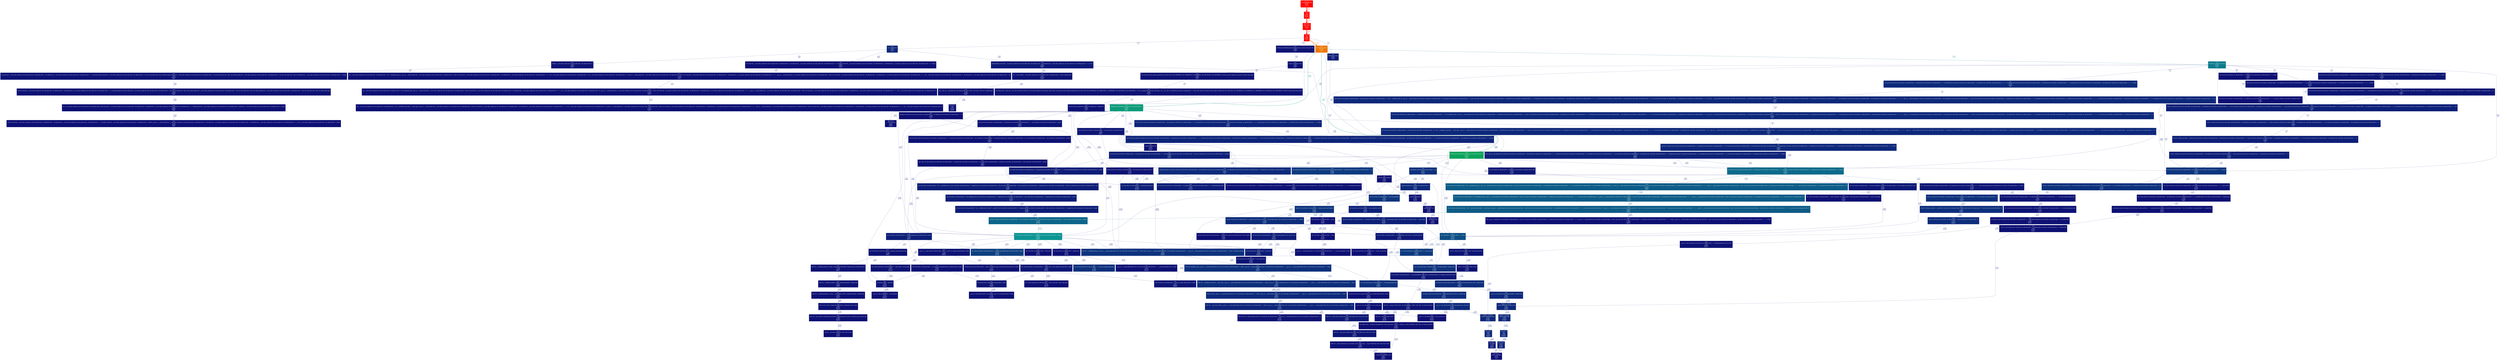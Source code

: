 digraph {
	graph [fontname=Arial, nodesep=0.125, ranksep=0.25];
	node [fontcolor=white, fontname=Arial, height=0, shape=box, style=filled, width=0];
	edge [fontname=Arial];
	"(below main)" [color="#ff0300", fontcolor="#ffffff", fontsize="10.00", label="libc-2.31.so\n(below main)\n99.71%\n(0.00%)\n1×"];
	"(below main)" -> main [arrowsize="1.00", color="#ff0300", fontcolor="#ff0300", fontsize="10.00", label="99.69%\n1×", labeldistance="3.99", penwidth="3.99"];
	"0x0000000000001090" [color="#ff0000", fontcolor="#ffffff", fontsize="10.00", label="ld-2.31.so\n0x0000000000001090\n99.98%\n(0.00%)\n0×"];
	"0x0000000000001090" -> "_start" [arrowsize="1.00", color="#ff0300", fontcolor="#ff0300", fontsize="10.00", label="99.71%\n1×", labeldistance="3.99", penwidth="3.99"];
	"Lector::leer2(char*)" [color="#0d287b", fontcolor="#ffffff", fontsize="10.00", label="main\nLector::leer2(char*)\n6.28%\n(0.01%)\n1×"];
	"Lector::leer2(char*)" -> "dataToFloat(std::vector<std::__cxx11::basic_string<char, std::char_traits<char>, std::allocator<char> >, std::allocator<std::__cxx11::basic_string<char, std::char_traits<char>, std::allocator<char> > > >, int, int)" [arrowsize="0.35", color="#0d1976", fontcolor="#0d1976", fontsize="10.00", label="2.92%\n2796×", labeldistance="0.50", penwidth="0.50"];
	"Lector::leer2(char*)" -> "split(std::__cxx11::basic_string<char, std::char_traits<char>, std::allocator<char> >)" [arrowsize="0.35", color="#0d1475", fontcolor="#0d1475", fontsize="10.00", label="1.66%\n699×", labeldistance="0.50", penwidth="0.50"];
	"Lector::leer2(char*)" -> "std::vector<std::__cxx11::basic_string<char, std::char_traits<char>, std::allocator<char> >, std::allocator<std::__cxx11::basic_string<char, std::char_traits<char>, std::allocator<char> > > >::vector(std::vector<std::__cxx11::basic_string<char, std::char_traits<char>, std::allocator<char> >, std::allocator<std::__cxx11::basic_string<char, std::char_traits<char>, std::allocator<char> > > > const&)" [arrowsize="0.35", color="#0d1074", fontcolor="#0d1074", fontsize="10.00", label="0.86%\n2796×", labeldistance="0.50", penwidth="0.50"];
	"RedNeuronal::RedNeuronal(unsigned long, float, int, Lector, char const*, int)" [color="#0d1475", fontcolor="#ffffff", fontsize="10.00", label="main\nRedNeuronal::RedNeuronal(unsigned long, float, int, Lector, char const*, int)\n1.68%\n(0.00%)\n1×"];
	"RedNeuronal::RedNeuronal(unsigned long, float, int, Lector, char const*, int)" -> "random_number(float, float)" [arrowsize="0.35", color="#0d1274", fontcolor="#0d1274", fontsize="10.00", label="1.35%\n44×", labeldistance="0.50", penwidth="0.50"];
	"RedNeuronal::aprender2(std::vector<float, std::allocator<float> >)" [color="#0c9b7b", fontcolor="#ffffff", fontsize="10.00", label="main\nRedNeuronal::aprender2(std::vector<float, std::allocator<float> >)\n30.65%\n(3.33%)\n6990×"];
	"RedNeuronal::aprender2(std::vector<float, std::allocator<float> >)" -> "sigmoide_der(float, int)" [arrowsize="0.35", color="#0d1174", fontcolor="#0d1174", fontsize="10.00", label="0.99%\n41940×", labeldistance="0.50", penwidth="0.50"];
	"RedNeuronal::aprender2(std::vector<float, std::allocator<float> >)" -> "std::allocator<float>::~allocator()" [arrowsize="0.35", color="#0d0d73", fontcolor="#0d0d73", fontsize="10.00", label="0.10%\n48930×", labeldistance="0.50", penwidth="0.50"];
	"RedNeuronal::aprender2(std::vector<float, std::allocator<float> >)" -> "std::vector<float, std::allocator<float> >::operator[](unsigned long)" [arrowsize="0.35", color="#0d1575", fontcolor="#0d1575", fontsize="10.00", label="1.86%\n1300140×", labeldistance="0.50", penwidth="0.50"];
	"RedNeuronal::aprender2(std::vector<float, std::allocator<float> >)" -> "std::vector<float, std::allocator<float> >::size() const" [arrowsize="0.35", color="#0d1274", fontcolor="#0d1274", fontsize="10.00", label="1.24%\n796860×", labeldistance="0.50", penwidth="0.50"];
	"RedNeuronal::aprender2(std::vector<float, std::allocator<float> >)" -> "std::vector<float, std::allocator<float> >::vector(std::vector<float, std::allocator<float> > const&)" [arrowsize="0.35", color="#0d1174", fontcolor="#0d1174", fontsize="10.00", label="1.11%\n13980×", labeldistance="0.50", penwidth="0.50"];
	"RedNeuronal::aprender2(std::vector<float, std::allocator<float> >)" -> "std::vector<float, std::allocator<float> >::vector(unsigned long, std::allocator<float> const&)" [arrowsize="0.35", color="#0d1a77", fontcolor="#0d1a77", fontsize="10.00", label="3.05%\n41940×", labeldistance="0.50", penwidth="0.50"];
	"RedNeuronal::aprender2(std::vector<float, std::allocator<float> >)" -> "std::vector<float, std::allocator<float> >::~vector()" [arrowsize="0.35", color="#0d1676", fontcolor="#0d1676", fontsize="10.00", label="2.23%\n69900×", labeldistance="0.50", penwidth="0.50"];
	"RedNeuronal::aprender2(std::vector<float, std::allocator<float> >)" -> "std::vector<std::vector<float, std::allocator<float> >, std::allocator<std::vector<float, std::allocator<float> > > >::operator[](unsigned long)" [arrowsize="0.35", color="#0d0f74", fontcolor="#0d0f74", fontsize="10.00", label="0.66%\n363480×", labeldistance="0.50", penwidth="0.50"];
	"RedNeuronal::aprender2(std::vector<float, std::allocator<float> >)" -> "std::vector<std::vector<float, std::allocator<float> >, std::allocator<std::vector<float, std::allocator<float> > > >::push_back(std::vector<float, std::allocator<float> > const&)" [arrowsize="0.35", color="#0d1375", fontcolor="#0d1375", fontsize="10.00", label="1.41%\n13980×", labeldistance="0.50", penwidth="0.50"];
	"RedNeuronal::aprender2(std::vector<float, std::allocator<float> >)" -> "std::vector<std::vector<float, std::allocator<float> >, std::allocator<std::vector<float, std::allocator<float> > > >::vector(unsigned long, std::vector<float, std::allocator<float> > const&, std::allocator<std::vector<float, std::allocator<float> > > const&)" [arrowsize="0.35", color="#0d2078", fontcolor="#0d2078", fontsize="10.00", label="4.43%\n13980×", labeldistance="0.50", penwidth="0.50"];
	"RedNeuronal::aprender2(std::vector<float, std::allocator<float> >)" -> "std::vector<std::vector<float, std::allocator<float> >, std::allocator<std::vector<float, std::allocator<float> > > >::~vector()" [arrowsize="0.35", color="#0d1575", fontcolor="#0d1575", fontsize="10.00", label="2.00%\n13980×", labeldistance="0.50", penwidth="0.50"];
	"RedNeuronal::aprender2(std::vector<float, std::allocator<float> >)" -> "std::vector<std::vector<std::vector<float, std::allocator<float> >, std::allocator<std::vector<float, std::allocator<float> > > >, std::allocator<std::vector<std::vector<float, std::allocator<float> >, std::allocator<std::vector<float, std::allocator<float> > > > > >::push_back(std::vector<std::vector<float, std::allocator<float> >, std::allocator<std::vector<float, std::allocator<float> > > > const&)" [arrowsize="0.35", color="#0d247a", fontcolor="#0d247a", fontsize="10.00", label="5.45%\n13980×", labeldistance="0.50", penwidth="0.50"];
	"RedNeuronal::aprender2(std::vector<float, std::allocator<float> >)" -> "sub_tensors(std::vector<float, std::allocator<float> >, std::vector<float, std::allocator<float> >)" [arrowsize="0.35", color="#0d1675", fontcolor="#0d1675", fontsize="10.00", label="2.14%\n6990×", labeldistance="0.50", penwidth="0.50"];
	"RedNeuronal::feedforward(std::vector<float, std::allocator<float> >)" [color="#0ba35b", fontcolor="#ffffff", fontsize="10.00", label="main\nRedNeuronal::feedforward(std::vector<float, std::allocator<float> >)\n36.82%\n(0.17%)\n7689×"];
	"RedNeuronal::feedforward(std::vector<float, std::allocator<float> >)" -> "add_tensors(std::vector<float, std::allocator<float> >, std::vector<float, std::allocator<float> >)" [arrowsize="0.35", color="#0d1475", fontcolor="#0d1475", fontsize="10.00", label="1.78%\n15378×", labeldistance="0.50", penwidth="0.50"];
	"RedNeuronal::feedforward(std::vector<float, std::allocator<float> >)" -> "dot_product(std::vector<float, std::allocator<float> >, std::vector<std::vector<float, std::allocator<float> >, std::allocator<std::vector<float, std::allocator<float> > > >)" [arrowsize="0.35", color="#0d3b80", fontcolor="#0d3b80", fontsize="10.00", label="10.02%\n15378×", labeldistance="0.50", penwidth="0.50"];
	"RedNeuronal::feedforward(std::vector<float, std::allocator<float> >)" -> "sigmoide(std::vector<float, std::allocator<float> >, int)" [arrowsize="0.35", color="#0d317d", fontcolor="#0d317d", fontsize="10.00", label="8.17%\n15378×", labeldistance="0.50", penwidth="0.50"];
	"RedNeuronal::feedforward(std::vector<float, std::allocator<float> >)" -> "std::vector<float, std::allocator<float> >::operator=(std::vector<float, std::allocator<float> >&&)" [arrowsize="0.35", color="#0d1876", fontcolor="#0d1876", fontsize="10.00", label="2.64%\n30756×", labeldistance="0.50", penwidth="0.50"];
	"RedNeuronal::feedforward(std::vector<float, std::allocator<float> >)" -> "std::vector<float, std::allocator<float> >::vector(std::vector<float, std::allocator<float> > const&)" [arrowsize="0.35", color="#0d1c77", fontcolor="#0d1c77", fontsize="10.00", label="3.67%\n46134×", labeldistance="0.50", penwidth="0.50"];
	"RedNeuronal::feedforward(std::vector<float, std::allocator<float> >)" -> "std::vector<float, std::allocator<float> >::~vector()" [arrowsize="0.35", color="#0d1776", fontcolor="#0d1776", fontsize="10.00", label="2.42%\n92268×", labeldistance="0.50", penwidth="0.50"];
	"RedNeuronal::feedforward(std::vector<float, std::allocator<float> >)" -> "std::vector<std::vector<float, std::allocator<float> >, std::allocator<std::vector<float, std::allocator<float> > > >::vector(std::vector<std::vector<float, std::allocator<float> >, std::allocator<std::vector<float, std::allocator<float> > > > const&)" [arrowsize="0.35", color="#0d247a", fontcolor="#0d247a", fontsize="10.00", label="5.34%\n15378×", labeldistance="0.50", penwidth="0.50"];
	"RedNeuronal::feedforward(std::vector<float, std::allocator<float> >)" -> "std::vector<std::vector<float, std::allocator<float> >, std::allocator<std::vector<float, std::allocator<float> > > >::~vector()" [arrowsize="0.35", color="#0d1675", fontcolor="#0d1675", fontsize="10.00", label="2.11%\n15378×", labeldistance="0.50", penwidth="0.50"];
	"RedNeuronal::gradient_descent()" [color="#0c7b8e", fontcolor="#ffffff", fontsize="10.00", label="main\nRedNeuronal::gradient_descent()\n21.20%\n(0.00%)\n10×"];
	"RedNeuronal::gradient_descent()" -> "average_tensors(std::vector<std::vector<float, std::allocator<float> >, std::allocator<std::vector<float, std::allocator<float> > > >)" [arrowsize="0.35", color="#0d0f73", fontcolor="#0d0f73", fontsize="10.00", label="0.54%\n20×", labeldistance="0.50", penwidth="0.50"];
	"RedNeuronal::gradient_descent()" -> "average_tensors(std::vector<std::vector<std::vector<float, std::allocator<float> >, std::allocator<std::vector<float, std::allocator<float> > > >, std::allocator<std::vector<std::vector<float, std::allocator<float> >, std::allocator<std::vector<float, std::allocator<float> > > > > >)" [arrowsize="0.35", color="#0d2b7c", fontcolor="#0d2b7c", fontsize="10.00", label="6.92%\n20×", labeldistance="0.50", penwidth="0.50"];
	"RedNeuronal::gradient_descent()" -> "std::vector<std::vector<float, std::allocator<float> >, std::allocator<std::vector<float, std::allocator<float> > > >::clear()" [arrowsize="0.35", color="#0d0f73", fontcolor="#0d0f73", fontsize="10.00", label="0.52%\n20×", labeldistance="0.50", penwidth="0.50"];
	"RedNeuronal::gradient_descent()" -> "std::vector<std::vector<float, std::allocator<float> >, std::allocator<std::vector<float, std::allocator<float> > > >::vector(std::vector<std::vector<float, std::allocator<float> >, std::allocator<std::vector<float, std::allocator<float> > > > const&)" [arrowsize="0.35", color="#0d1475", fontcolor="#0d1475", fontsize="10.00", label="1.86%\n60×", labeldistance="0.50", penwidth="0.50"];
	"RedNeuronal::gradient_descent()" -> "std::vector<std::vector<float, std::allocator<float> >, std::allocator<std::vector<float, std::allocator<float> > > >::~vector()" [arrowsize="0.35", color="#0d0f73", fontcolor="#0d0f73", fontsize="10.00", label="0.53%\n100×", labeldistance="0.50", penwidth="0.50"];
	"RedNeuronal::gradient_descent()" -> "std::vector<std::vector<std::vector<float, std::allocator<float> >, std::allocator<std::vector<float, std::allocator<float> > > >, std::allocator<std::vector<std::vector<float, std::allocator<float> >, std::allocator<std::vector<float, std::allocator<float> > > > > >::clear()" [arrowsize="0.35", color="#0d1675", fontcolor="#0d1675", fontsize="10.00", label="2.11%\n20×", labeldistance="0.50", penwidth="0.50"];
	"RedNeuronal::gradient_descent()" -> "std::vector<std::vector<std::vector<float, std::allocator<float> >, std::allocator<std::vector<float, std::allocator<float> > > >, std::allocator<std::vector<std::vector<float, std::allocator<float> >, std::allocator<std::vector<float, std::allocator<float> > > > > >::vector(std::vector<std::vector<std::vector<float, std::allocator<float> >, std::allocator<std::vector<float, std::allocator<float> > > >, std::allocator<std::vector<std::vector<float, std::allocator<float> >, std::allocator<std::vector<float, std::allocator<float> > > > > > const&)" [arrowsize="0.35", color="#0d2a7b", fontcolor="#0d2a7b", fontsize="10.00", label="6.57%\n20×", labeldistance="0.50", penwidth="0.50"];
	"RedNeuronal::gradient_descent()" -> "std::vector<std::vector<std::vector<float, std::allocator<float> >, std::allocator<std::vector<float, std::allocator<float> > > >, std::allocator<std::vector<std::vector<float, std::allocator<float> >, std::allocator<std::vector<float, std::allocator<float> > > > > >::~vector()" [arrowsize="0.35", color="#0d1675", fontcolor="#0d1675", fontsize="10.00", label="2.11%\n20×", labeldistance="0.50", penwidth="0.50"];
	"RedNeuronal::test()" [color="#0d1c77", fontcolor="#ffffff", fontsize="10.00", label="main\nRedNeuronal::test()\n3.57%\n(0.02%)\n1×"];
	"RedNeuronal::test()" -> "RedNeuronal::feedforward(std::vector<float, std::allocator<float> >)" [arrowsize="0.35", color="#0d1b77", fontcolor="#0d1b77", fontsize="10.00", label="3.34%\n699×", labeldistance="0.50", penwidth="0.50"];
	"RedNeuronal::train2()" [color="#ec7803", fontcolor="#ffffff", fontsize="10.00", label="main\nRedNeuronal::train2()\n87.41%\n(0.14%)\n1×"];
	"RedNeuronal::train2()" -> "RedNeuronal::aprender2(std::vector<float, std::allocator<float> >)" [arrowsize="0.55", color="#0c9b7b", fontcolor="#0c9b7b", fontsize="10.00", label="30.65%\n6990×", labeldistance="1.23", penwidth="1.23"];
	"RedNeuronal::train2()" -> "RedNeuronal::feedforward(std::vector<float, std::allocator<float> >)" [arrowsize="0.58", color="#0b9f6d", fontcolor="#0b9f6d", fontsize="10.00", label="33.48%\n6990×", labeldistance="1.34", penwidth="1.34"];
	"RedNeuronal::train2()" -> "RedNeuronal::gradient_descent()" [arrowsize="0.46", color="#0c7b8e", fontcolor="#0c7b8e", fontsize="10.00", label="21.20%\n10×", labeldistance="0.85", penwidth="0.85"];
	"RedNeuronal::train2()" -> "std::vector<float, std::allocator<float> >::vector(std::vector<float, std::allocator<float> > const&)" [arrowsize="0.35", color="#0d1174", fontcolor="#0d1174", fontsize="10.00", label="1.11%\n13980×", labeldistance="0.50", penwidth="0.50"];
	"RedNeuronal::train2()" -> "std::vector<float, std::allocator<float> >::~vector()" [arrowsize="0.35", color="#0d0f73", fontcolor="#0d0f73", fontsize="10.00", label="0.46%\n13990×", labeldistance="0.50", penwidth="0.50"];
	"____strtof_l_internal" [color="#0d1174", fontcolor="#ffffff", fontsize="10.00", label="libc-2.31.so\n____strtof_l_internal\n1.02%\n(0.64%)\n15378×"];
	"__gnu_cxx::__alloc_traits<std::allocator<float>, float>::_S_select_on_copy(std::allocator<float> const&)" [color="#0d1475", fontcolor="#ffffff", fontsize="10.00", label="main\n__gnu_cxx::__alloc_traits<std::allocator<float>, float>::_S_select_on_copy(std::allocator<float> const&)\n1.77%\n(0.50%)\n296023×"];
	"__gnu_cxx::__alloc_traits<std::allocator<float>, float>::_S_select_on_copy(std::allocator<float> const&)" -> "std::allocator_traits<std::allocator<float> >::select_on_container_copy_construction(std::allocator<float> const&)" [arrowsize="0.35", color="#0d1274", fontcolor="#0d1274", fontsize="10.00", label="1.27%\n296023×", labeldistance="0.50", penwidth="0.50"];
	"__gnu_cxx::__normal_iterator<float const*, std::vector<float, std::allocator<float> > >::__normal_iterator(float const* const&)" [color="#0d1074", fontcolor="#ffffff", fontsize="10.00", label="main\n__gnu_cxx::__normal_iterator<float const*, std::vector<float, std::allocator<float> > >::__normal_iterator(float const* const&)\n0.87%\n(0.87%)\n607424×"];
	"__gnu_cxx::__normal_iterator<float*, std::vector<float, std::allocator<float> > >::__normal_iterator(float* const&)" [color="#0d0f73", fontcolor="#ffffff", fontsize="10.00", label="main\n__gnu_cxx::__normal_iterator<float*, std::vector<float, std::allocator<float> > >::__normal_iterator(float* const&)\n0.54%\n(0.54%)\n375503×"];
	"__gnu_cxx::new_allocator<float>::_M_max_size() const" [color="#0d0f73", fontcolor="#ffffff", fontsize="10.00", label="main\n__gnu_cxx::new_allocator<float>::_M_max_size() const\n0.57%\n(0.57%)\n728359×"];
	"__gnu_cxx::new_allocator<float>::allocate(unsigned long, void const*)" [color="#0d297b", fontcolor="#ffffff", fontsize="10.00", label="main\n__gnu_cxx::new_allocator<float>::allocate(unsigned long, void const*)\n6.38%\n(1.26%)\n461850×"];
	"__gnu_cxx::new_allocator<float>::allocate(unsigned long, void const*)" -> "__gnu_cxx::new_allocator<float>::_M_max_size() const" [arrowsize="0.35", color="#0d0e73", fontcolor="#0d0e73", fontsize="10.00", label="0.36%\n461850×", labeldistance="0.50", penwidth="0.50"];
	"__gnu_cxx::new_allocator<float>::allocate(unsigned long, void const*)" -> "operator new(unsigned long)" [arrowsize="0.35", color="#0d2179", fontcolor="#0d2179", fontsize="10.00", label="4.75%\n461850×", labeldistance="0.50", penwidth="0.50"];
	"__gnu_cxx::new_allocator<float>::deallocate(float*, unsigned long)" [color="#0d297b", fontcolor="#ffffff", fontsize="10.00", label="main\n__gnu_cxx::new_allocator<float>::deallocate(float*, unsigned long)\n6.33%\n(0.90%)\n461850×"];
	"__gnu_cxx::new_allocator<float>::deallocate(float*, unsigned long)" -> "operator delete(void*, unsigned long)" [arrowsize="0.35", color="#0d247a", fontcolor="#0d247a", fontsize="10.00", label="5.43%\n461850×", labeldistance="0.50", penwidth="0.50"];
	"__gnu_cxx::new_allocator<float>::max_size() const" [color="#0d0f73", fontcolor="#ffffff", fontsize="10.00", label="main\n__gnu_cxx::new_allocator<float>::max_size() const\n0.52%\n(0.31%)\n266509×"];
	"__gnu_cxx::new_allocator<float>::max_size() const" -> "__gnu_cxx::new_allocator<float>::_M_max_size() const" [arrowsize="0.35", color="#0d0e73", fontcolor="#0d0e73", fontsize="10.00", label="0.21%\n266509×", labeldistance="0.50", penwidth="0.50"];
	"__gnu_cxx::new_allocator<float>::new_allocator(__gnu_cxx::new_allocator<float> const&)" [color="#0d1074", fontcolor="#ffffff", fontsize="10.00", label="main\n__gnu_cxx::new_allocator<float>::new_allocator(__gnu_cxx::new_allocator<float> const&)\n0.72%\n(0.72%)\n792940×"];
	"__gnu_cxx::new_allocator<float>::~new_allocator()" [color="#0d1074", fontcolor="#ffffff", fontsize="10.00", label="main\n__gnu_cxx::new_allocator<float>::~new_allocator()\n0.70%\n(0.70%)\n898640×"];
	"__gnu_cxx::new_allocator<std::vector<float, std::allocator<float> > >::allocate(unsigned long, void const*)" [color="#0d1274", fontcolor="#ffffff", fontsize="10.00", label="main\n__gnu_cxx::new_allocator<std::vector<float, std::allocator<float> > >::allocate(unsigned long, void const*)\n1.21%\n(0.18%)\n57527×"];
	"__gnu_cxx::new_allocator<std::vector<float, std::allocator<float> > >::allocate(unsigned long, void const*)" -> "operator new(unsigned long)" [arrowsize="0.35", color="#0d1174", fontcolor="#0d1174", fontsize="10.00", label="0.99%\n57527×", labeldistance="0.50", penwidth="0.50"];
	"__gnu_cxx::new_allocator<std::vector<float, std::allocator<float> > >::deallocate(std::vector<float, std::allocator<float> >*, unsigned long)" [color="#0d1074", fontcolor="#ffffff", fontsize="10.00", label="main\n__gnu_cxx::new_allocator<std::vector<float, std::allocator<float> > >::deallocate(std::vector<float, std::allocator<float> >*, unsigned long)\n0.89%\n(0.14%)\n57527×"];
	"__gnu_cxx::new_allocator<std::vector<float, std::allocator<float> > >::deallocate(std::vector<float, std::allocator<float> >*, unsigned long)" -> "operator delete(void*, unsigned long)" [arrowsize="0.35", color="#0d1074", fontcolor="#0d1074", fontsize="10.00", label="0.74%\n57527×", labeldistance="0.50", penwidth="0.50"];
	"__ieee754_exp_fma" [color="#0d0f74", fontcolor="#ffffff", fontsize="10.00", label="libm-2.31.so\n__ieee754_exp_fma\n0.59%\n(0.59%)\n130014×"];
	"__memcpy_avx_unaligned_erms" [color="#0d0f74", fontcolor="#ffffff", fontsize="10.00", label="libc-2.31.so\n__memcpy_avx_unaligned_erms\n0.63%\n(0.63%)\n415061×"];
	"_int_free" [color="#0d2179", fontcolor="#ffffff", fontsize="10.00", label="libc-2.31.so\n_int_free\n4.69%\n(4.58%)\n528002×"];
	"_int_free" -> "malloc_consolidate" [arrowsize="0.35", color="#0d0d73", fontcolor="#0d0d73", fontsize="10.00", label="0.11%\n2×", labeldistance="0.50", penwidth="0.50"];
	"_int_malloc" [color="#0d1876", fontcolor="#ffffff", fontsize="10.00", label="libc-2.31.so\n_int_malloc\n2.71%\n(2.10%)\n99898×"];
	"_int_malloc" -> "malloc_consolidate" [arrowsize="0.35", color="#0d0f73", fontcolor="#0d0f73", fontsize="10.00", label="0.56%\n55×", labeldistance="0.50", penwidth="0.50"];
	"_start" [color="#ff0300", fontcolor="#ffffff", fontsize="10.00", label="main\n_start\n99.71%\n(0.00%)\n1×"];
	"_start" -> "(below main)" [arrowsize="1.00", color="#ff0300", fontcolor="#ff0300", fontsize="10.00", label="99.71%\n1×", labeldistance="3.99", penwidth="3.99"];
	"add_tensors(std::vector<float, std::allocator<float> >, std::vector<float, std::allocator<float> >)" [color="#0d1475", fontcolor="#ffffff", fontsize="10.00", label="main\nadd_tensors(std::vector<float, std::allocator<float> >, std::vector<float, std::allocator<float> >)\n1.79%\n(0.31%)\n15458×"];
	"add_tensors(std::vector<float, std::allocator<float> >, std::vector<float, std::allocator<float> >)" -> "std::vector<float, std::allocator<float> >::operator[](unsigned long)" [arrowsize="0.35", color="#0d0e73", fontcolor="#0d0e73", fontsize="10.00", label="0.20%\n139902×", labeldistance="0.50", penwidth="0.50"];
	"add_tensors(std::vector<float, std::allocator<float> >, std::vector<float, std::allocator<float> >)" -> "std::vector<float, std::allocator<float> >::size() const" [arrowsize="0.35", color="#0d0d73", fontcolor="#0d0d73", fontsize="10.00", label="0.17%\n108466×", labeldistance="0.50", penwidth="0.50"];
	"add_tensors(std::vector<float, std::allocator<float> >, std::vector<float, std::allocator<float> >)" -> "std::vector<float, std::allocator<float> >::vector(unsigned long, std::allocator<float> const&)" [arrowsize="0.35", color="#0d1174", fontcolor="#0d1174", fontsize="10.00", label="1.04%\n15458×", labeldistance="0.50", penwidth="0.50"];
	"average_tensors(std::vector<std::vector<float, std::allocator<float> >, std::allocator<std::vector<float, std::allocator<float> > > >)" [color="#0d0f73", fontcolor="#ffffff", fontsize="10.00", label="main\naverage_tensors(std::vector<std::vector<float, std::allocator<float> >, std::allocator<std::vector<float, std::allocator<float> > > >)\n0.54%\n(0.22%)\n20×"];
	"average_tensors(std::vector<std::vector<float, std::allocator<float> >, std::allocator<std::vector<float, std::allocator<float> > > >)" -> "std::vector<float, std::allocator<float> >::operator[](unsigned long)" [arrowsize="0.35", color="#0d0d73", fontcolor="#0d0d73", fontsize="10.00", label="0.12%\n83940×", labeldistance="0.50", penwidth="0.50"];
	"average_tensors(std::vector<std::vector<std::vector<float, std::allocator<float> >, std::allocator<std::vector<float, std::allocator<float> > > >, std::allocator<std::vector<std::vector<float, std::allocator<float> >, std::allocator<std::vector<float, std::allocator<float> > > > > >)" [color="#0d2b7c", fontcolor="#ffffff", fontsize="10.00", label="main\naverage_tensors(std::vector<std::vector<std::vector<float, std::allocator<float> >, std::allocator<std::vector<float, std::allocator<float> > > >, std::allocator<std::vector<std::vector<float, std::allocator<float> >, std::allocator<std::vector<float, std::allocator<float> > > > > >)\n6.92%\n(2.29%)\n20×"];
	"average_tensors(std::vector<std::vector<std::vector<float, std::allocator<float> >, std::allocator<std::vector<float, std::allocator<float> > > >, std::allocator<std::vector<std::vector<float, std::allocator<float> >, std::allocator<std::vector<float, std::allocator<float> > > > > >)" -> "std::vector<float, std::allocator<float> >::operator[](unsigned long)" [arrowsize="0.35", color="#0d1074", fontcolor="#0d1074", fontsize="10.00", label="0.88%\n615560×", labeldistance="0.50", penwidth="0.50"];
	"average_tensors(std::vector<std::vector<std::vector<float, std::allocator<float> >, std::allocator<std::vector<float, std::allocator<float> > > >, std::allocator<std::vector<std::vector<float, std::allocator<float> >, std::allocator<std::vector<float, std::allocator<float> > > > > >)" -> "std::vector<float, std::allocator<float> >::size() const" [arrowsize="0.35", color="#0d0f73", fontcolor="#0d0f73", fontsize="10.00", label="0.55%\n350020×", labeldistance="0.50", penwidth="0.50"];
	"average_tensors(std::vector<std::vector<std::vector<float, std::allocator<float> >, std::allocator<std::vector<float, std::allocator<float> > > >, std::allocator<std::vector<std::vector<float, std::allocator<float> >, std::allocator<std::vector<float, std::allocator<float> > > > > >)" -> "std::vector<std::vector<float, std::allocator<float> >, std::allocator<std::vector<float, std::allocator<float> > > >::operator[](unsigned long)" [arrowsize="0.35", color="#0d1475", fontcolor="#0d1475", fontsize="10.00", label="1.76%\n965580×", labeldistance="0.50", penwidth="0.50"];
	"average_tensors(std::vector<std::vector<std::vector<float, std::allocator<float> >, std::allocator<std::vector<float, std::allocator<float> > > >, std::allocator<std::vector<std::vector<float, std::allocator<float> >, std::allocator<std::vector<float, std::allocator<float> > > > > >)" -> "std::vector<std::vector<std::vector<float, std::allocator<float> >, std::allocator<std::vector<float, std::allocator<float> > > >, std::allocator<std::vector<std::vector<float, std::allocator<float> >, std::allocator<std::vector<float, std::allocator<float> > > > > >::operator[](unsigned long)" [arrowsize="0.35", color="#0d1274", fontcolor="#0d1274", fontsize="10.00", label="1.30%\n713600×", labeldistance="0.50", penwidth="0.50"];
	"bool __gnu_cxx::operator!=<std::vector<float, std::allocator<float> > const*, std::vector<std::vector<float, std::allocator<float> >, std::allocator<std::vector<float, std::allocator<float> > > > >(__gnu_cxx::__normal_iterator<std::vector<float, std::allocator<float> > const*, std::vector<std::vector<float, std::allocator<float> >, std::allocator<std::vector<float, std::allocator<float> > > > > const&, __gnu_cxx::__normal_iterator<std::vector<float, std::allocator<float> > const*, std::vector<std::vector<float, std::allocator<float> >, std::allocator<std::vector<float, std::allocator<float> > > > > const&)" [color="#0d1074", fontcolor="#ffffff", fontsize="10.00", label="main\nbool __gnu_cxx::operator!=<std::vector<float, std::allocator<float> > const*, std::vector<std::vector<float, std::allocator<float> >, std::allocator<std::vector<float, std::allocator<float> > > > >(__gnu_cxx::__normal_iterator<std::vector<float, std::allocator<float> > const*, std::vector<std::vector<float, std::allocator<float> >, std::allocator<std::vector<float, std::allocator<float> > > > > const&, __gnu_cxx::__normal_iterator<std::vector<float, std::allocator<float> > const*, std::vector<std::vector<float, std::allocator<float> >, std::allocator<std::vector<float, std::allocator<float> > > > > const&)\n0.78%\n(0.48%)\n193112×"];
	"dataToFloat(std::vector<std::__cxx11::basic_string<char, std::char_traits<char>, std::allocator<char> >, std::allocator<std::__cxx11::basic_string<char, std::char_traits<char>, std::allocator<char> > > >, int, int)" [color="#0d1976", fontcolor="#ffffff", fontsize="10.00", label="main\ndataToFloat(std::vector<std::__cxx11::basic_string<char, std::char_traits<char>, std::allocator<char> >, std::allocator<std::__cxx11::basic_string<char, std::char_traits<char>, std::allocator<char> > > >, int, int)\n2.92%\n(0.05%)\n2796×"];
	"dataToFloat(std::vector<std::__cxx11::basic_string<char, std::char_traits<char>, std::allocator<char> >, std::allocator<std::__cxx11::basic_string<char, std::char_traits<char>, std::allocator<char> > > >, int, int)" -> "std::__cxx11::stof(std::__cxx11::basic_string<char, std::char_traits<char>, std::allocator<char> > const&, unsigned long*)" [arrowsize="0.35", color="#0d1274", fontcolor="#0d1274", fontsize="10.00", label="1.27%\n15378×", labeldistance="0.50", penwidth="0.50"];
	"dataToFloat(std::vector<std::__cxx11::basic_string<char, std::char_traits<char>, std::allocator<char> >, std::allocator<std::__cxx11::basic_string<char, std::char_traits<char>, std::allocator<char> > > >, int, int)" -> "std::vector<float, std::allocator<float> >::push_back(float&&)" [arrowsize="0.35", color="#0d1375", fontcolor="#0d1375", fontsize="10.00", label="1.56%\n15378×", labeldistance="0.50", penwidth="0.50"];
	"dot_product(std::vector<float, std::allocator<float> >, std::vector<std::vector<float, std::allocator<float> >, std::allocator<std::vector<float, std::allocator<float> > > >)" [color="#0d3b80", fontcolor="#ffffff", fontsize="10.00", label="main\ndot_product(std::vector<float, std::allocator<float> >, std::vector<std::vector<float, std::allocator<float> >, std::allocator<std::vector<float, std::allocator<float> > > >)\n10.02%\n(2.10%)\n15378×"];
	"dot_product(std::vector<float, std::allocator<float> >, std::vector<std::vector<float, std::allocator<float> >, std::allocator<std::vector<float, std::allocator<float> > > >)" -> "std::vector<float, std::allocator<float> >::operator[](unsigned long)" [arrowsize="0.35", color="#0d1174", fontcolor="#0d1174", fontsize="10.00", label="0.97%\n676632×", labeldistance="0.50", penwidth="0.50"];
	"dot_product(std::vector<float, std::allocator<float> >, std::vector<std::vector<float, std::allocator<float> >, std::allocator<std::vector<float, std::allocator<float> > > >)" -> "std::vector<float, std::allocator<float> >::push_back(float const&)" [arrowsize="0.35", color="#0d2179", fontcolor="#0d2179", fontsize="10.00", label="4.80%\n46134×", labeldistance="0.50", penwidth="0.50"];
	"dot_product(std::vector<float, std::allocator<float> >, std::vector<std::vector<float, std::allocator<float> >, std::allocator<std::vector<float, std::allocator<float> > > >)" -> "std::vector<float, std::allocator<float> >::size() const" [arrowsize="0.35", color="#0d0f74", fontcolor="#0d0f74", fontsize="10.00", label="0.60%\n384450×", labeldistance="0.50", penwidth="0.50"];
	"dot_product(std::vector<float, std::allocator<float> >, std::vector<std::vector<float, std::allocator<float> >, std::allocator<std::vector<float, std::allocator<float> > > >)" -> "std::vector<std::vector<float, std::allocator<float> >, std::allocator<std::vector<float, std::allocator<float> > > >::operator[](unsigned long)" [arrowsize="0.35", color="#0d1274", fontcolor="#0d1274", fontsize="10.00", label="1.32%\n722766×", labeldistance="0.50", penwidth="0.50"];
	"exp@@GLIBC_2.29" [color="#0d1074", fontcolor="#ffffff", fontsize="10.00", label="libm-2.31.so\nexp@@GLIBC_2.29\n0.86%\n(0.27%)\n130013×"];
	"exp@@GLIBC_2.29" -> "__ieee754_exp_fma" [arrowsize="0.35", color="#0d0f74", fontcolor="#0d0f74", fontsize="10.00", label="0.59%\n130014×", labeldistance="0.50", penwidth="0.50"];
	"float __gnu_cxx::__stoa<float, float, char>(float (*)(char const*, char**), char const*, char const*, unsigned long*)" [color="#0d1274", fontcolor="#ffffff", fontsize="10.00", label="main\nfloat __gnu_cxx::__stoa<float, float, char>(float (*)(char const*, char**), char const*, char const*, unsigned long*)\n1.23%\n(0.10%)\n15378×"];
	"float __gnu_cxx::__stoa<float, float, char>(float (*)(char const*, char**), char const*, char const*, unsigned long*)" -> strtof [arrowsize="0.35", color="#0d1174", fontcolor="#0d1174", fontsize="10.00", label="1.02%\n15378×", labeldistance="0.50", penwidth="0.50"];
	"float const* std::__niter_base<float const*, std::vector<float, std::allocator<float> > >(__gnu_cxx::__normal_iterator<float const*, std::vector<float, std::allocator<float> > >)" [color="#0d1274", fontcolor="#ffffff", fontsize="10.00", label="main\nfloat const* std::__niter_base<float const*, std::vector<float, std::allocator<float> > >(__gnu_cxx::__normal_iterator<float const*, std::vector<float, std::allocator<float> > >)\n1.26%\n(0.79%)\n607424×"];
	"float& std::vector<float, std::allocator<float> >::emplace_back<float>(float&&)" [color="#0d347e", fontcolor="#ffffff", fontsize="10.00", label="main\nfloat& std::vector<float, std::allocator<float> >::emplace_back<float>(float&&)\n8.74%\n(0.31%)\n75536×"];
	"float& std::vector<float, std::allocator<float> >::emplace_back<float>(float&&)" -> "std::vector<float, std::allocator<float> >::back()" [arrowsize="0.35", color="#0d1074", fontcolor="#0d1074", fontsize="10.00", label="0.79%\n75536×", labeldistance="0.50", penwidth="0.50"];
	"float& std::vector<float, std::allocator<float> >::emplace_back<float>(float&&)" -> "std::vector<float, std::allocator<float> >::end()" [arrowsize="0.35", color="#0d0e73", fontcolor="#0d0e73", fontsize="10.00", label="0.19%\n62237×", labeldistance="0.50", penwidth="0.50"];
	"float& std::vector<float, std::allocator<float> >::emplace_back<float>(float&&)" -> "void std::vector<float, std::allocator<float> >::_M_realloc_insert<float>(__gnu_cxx::__normal_iterator<float*, std::vector<float, std::allocator<float> > >, float&&)" [arrowsize="0.35", color="#0d2d7c", fontcolor="#0d2d7c", fontsize="10.00", label="7.29%\n62237×", labeldistance="0.50", penwidth="0.50"];
	"float* std::__copy_move<false, true, std::random_access_iterator_tag>::__copy_m<float>(float const*, float const*, float*)" [color="#0d1375", fontcolor="#ffffff", fontsize="10.00", label="main\nfloat* std::__copy_move<false, true, std::random_access_iterator_tag>::__copy_m<float>(float const*, float const*, float*)\n1.46%\n(1.03%)\n303712×"];
	"float* std::__copy_move<false, true, std::random_access_iterator_tag>::__copy_m<float>(float const*, float const*, float*)" -> "__memcpy_avx_unaligned_erms" [arrowsize="0.35", color="#0d0f73", fontcolor="#0d0f73", fontsize="10.00", label="0.43%\n303712×", labeldistance="0.50", penwidth="0.50"];
	"float* std::__copy_move_a1<false, float const*, float*>(float const*, float const*, float*)" [color="#0d1876", fontcolor="#ffffff", fontsize="10.00", label="main\nfloat* std::__copy_move_a1<false, float const*, float*>(float const*, float const*, float*)\n2.56%\n(0.55%)\n303712×"];
	"float* std::__copy_move_a1<false, float const*, float*>(float const*, float const*, float*)" -> "float* std::__copy_move_a2<false, float const*, float*>(float const*, float const*, float*)" [arrowsize="0.35", color="#0d1575", fontcolor="#0d1575", fontsize="10.00", label="2.01%\n303712×", labeldistance="0.50", penwidth="0.50"];
	"float* std::__copy_move_a2<false, float const*, float*>(float const*, float const*, float*)" [color="#0d1575", fontcolor="#ffffff", fontsize="10.00", label="main\nfloat* std::__copy_move_a2<false, float const*, float*>(float const*, float const*, float*)\n2.01%\n(0.55%)\n303712×"];
	"float* std::__copy_move_a2<false, float const*, float*>(float const*, float const*, float*)" -> "float* std::__copy_move<false, true, std::random_access_iterator_tag>::__copy_m<float>(float const*, float const*, float*)" [arrowsize="0.35", color="#0d1375", fontcolor="#0d1375", fontsize="10.00", label="1.46%\n303712×", labeldistance="0.50", penwidth="0.50"];
	"float* std::__copy_move_a<false, __gnu_cxx::__normal_iterator<float const*, std::vector<float, std::allocator<float> > >, float*>(__gnu_cxx::__normal_iterator<float const*, std::vector<float, std::allocator<float> > >, __gnu_cxx::__normal_iterator<float const*, std::vector<float, std::allocator<float> > >, float*)" [color="#0d257a", fontcolor="#ffffff", fontsize="10.00", label="main\nfloat* std::__copy_move_a<false, __gnu_cxx::__normal_iterator<float const*, std::vector<float, std::allocator<float> > >, float*>(__gnu_cxx::__normal_iterator<float const*, std::vector<float, std::allocator<float> > >, __gnu_cxx::__normal_iterator<float const*, std::vector<float, std::allocator<float> > >, float*)\n5.50%\n(1.27%)\n296023×"];
	"float* std::__copy_move_a<false, __gnu_cxx::__normal_iterator<float const*, std::vector<float, std::allocator<float> > >, float*>(__gnu_cxx::__normal_iterator<float const*, std::vector<float, std::allocator<float> > >, __gnu_cxx::__normal_iterator<float const*, std::vector<float, std::allocator<float> > >, float*)" -> "float const* std::__niter_base<float const*, std::vector<float, std::allocator<float> > >(__gnu_cxx::__normal_iterator<float const*, std::vector<float, std::allocator<float> > >)" [arrowsize="0.35", color="#0d1274", fontcolor="#0d1274", fontsize="10.00", label="1.23%\n592046×", labeldistance="0.50", penwidth="0.50"];
	"float* std::__copy_move_a<false, __gnu_cxx::__normal_iterator<float const*, std::vector<float, std::allocator<float> > >, float*>(__gnu_cxx::__normal_iterator<float const*, std::vector<float, std::allocator<float> > >, __gnu_cxx::__normal_iterator<float const*, std::vector<float, std::allocator<float> > >, float*)" -> "float* std::__copy_move_a1<false, float const*, float*>(float const*, float const*, float*)" [arrowsize="0.35", color="#0d1776", fontcolor="#0d1776", fontsize="10.00", label="2.50%\n296023×", labeldistance="0.50", penwidth="0.50"];
	"float* std::__copy_move_a<false, __gnu_cxx::__normal_iterator<float const*, std::vector<float, std::allocator<float> > >, float*>(__gnu_cxx::__normal_iterator<float const*, std::vector<float, std::allocator<float> > >, __gnu_cxx::__normal_iterator<float const*, std::vector<float, std::allocator<float> > >, float*)" -> "float* std::__niter_base<float*>(float*)" [arrowsize="0.35", color="#0d0e73", fontcolor="#0d0e73", fontsize="10.00", label="0.23%\n296023×", labeldistance="0.50", penwidth="0.50"];
	"float* std::__fill_n_a<float*, unsigned long, float>(float*, unsigned long, float const&, std::random_access_iterator_tag)" [color="#0d1074", fontcolor="#ffffff", fontsize="10.00", label="main\nfloat* std::__fill_n_a<float*, unsigned long, float>(float*, unsigned long, float const&, std::random_access_iterator_tag)\n0.70%\n(0.19%)\n65145×"];
	"float* std::__fill_n_a<float*, unsigned long, float>(float*, unsigned long, float const&, std::random_access_iterator_tag)" -> "void std::__fill_a<float*, float>(float*, float*, float const&)" [arrowsize="0.35", color="#0d0f73", fontcolor="#0d0f73", fontsize="10.00", label="0.51%\n65145×", labeldistance="0.50", penwidth="0.50"];
	"float* std::__niter_base<float*>(float*)" [color="#0d1074", fontcolor="#ffffff", fontsize="10.00", label="main\nfloat* std::__niter_base<float*>(float*)\n0.70%\n(0.70%)\n900115×"];
	"float* std::__relocate_a<float*, float*, std::allocator<float> >(float*, float*, float*, std::allocator<float>&)" [color="#0d1575", fontcolor="#ffffff", fontsize="10.00", label="main\nfloat* std::__relocate_a<float*, float*, std::allocator<float> >(float*, float*, float*, std::allocator<float>&)\n1.95%\n(0.81%)\n201364×"];
	"float* std::__relocate_a<float*, float*, std::allocator<float> >(float*, float*, float*, std::allocator<float>&)" -> "float* std::__niter_base<float*>(float*)" [arrowsize="0.35", color="#0d0f73", fontcolor="#0d0f73", fontsize="10.00", label="0.47%\n604092×", labeldistance="0.50", penwidth="0.50"];
	"float* std::__relocate_a<float*, float*, std::allocator<float> >(float*, float*, float*, std::allocator<float>&)" -> "std::enable_if<std::__is_bitwise_relocatable<float, void>::value, float*>::type std::__relocate_a_1<float, float>(float*, float*, float*, std::allocator<float>&)" [arrowsize="0.35", color="#0d0f74", fontcolor="#0d0f74", fontsize="10.00", label="0.66%\n201364×", labeldistance="0.50", penwidth="0.50"];
	"float* std::__uninitialized_copy<true>::__uninit_copy<__gnu_cxx::__normal_iterator<float const*, std::vector<float, std::allocator<float> > >, float*>(__gnu_cxx::__normal_iterator<float const*, std::vector<float, std::allocator<float> > >, __gnu_cxx::__normal_iterator<float const*, std::vector<float, std::allocator<float> > >, float*)" [color="#0d2e7c", fontcolor="#ffffff", fontsize="10.00", label="main\nfloat* std::__uninitialized_copy<true>::__uninit_copy<__gnu_cxx::__normal_iterator<float const*, std::vector<float, std::allocator<float> > >, float*>(__gnu_cxx::__normal_iterator<float const*, std::vector<float, std::allocator<float> > >, __gnu_cxx::__normal_iterator<float const*, std::vector<float, std::allocator<float> > >, float*)\n7.39%\n(0.54%)\n296023×"];
	"float* std::__uninitialized_copy<true>::__uninit_copy<__gnu_cxx::__normal_iterator<float const*, std::vector<float, std::allocator<float> > >, float*>(__gnu_cxx::__normal_iterator<float const*, std::vector<float, std::allocator<float> > >, __gnu_cxx::__normal_iterator<float const*, std::vector<float, std::allocator<float> > >, float*)" -> "float* std::copy<__gnu_cxx::__normal_iterator<float const*, std::vector<float, std::allocator<float> > >, float*>(__gnu_cxx::__normal_iterator<float const*, std::vector<float, std::allocator<float> > >, __gnu_cxx::__normal_iterator<float const*, std::vector<float, std::allocator<float> > >, float*)" [arrowsize="0.35", color="#0d2b7c", fontcolor="#0d2b7c", fontsize="10.00", label="6.85%\n296023×", labeldistance="0.50", penwidth="0.50"];
	"float* std::__uninitialized_copy_a<__gnu_cxx::__normal_iterator<float const*, std::vector<float, std::allocator<float> > >, float*, float>(__gnu_cxx::__normal_iterator<float const*, std::vector<float, std::allocator<float> > >, __gnu_cxx::__normal_iterator<float const*, std::vector<float, std::allocator<float> > >, float*, std::allocator<float>&)" [color="#0d337e", fontcolor="#ffffff", fontsize="10.00", label="main\nfloat* std::__uninitialized_copy_a<__gnu_cxx::__normal_iterator<float const*, std::vector<float, std::allocator<float> > >, float*, float>(__gnu_cxx::__normal_iterator<float const*, std::vector<float, std::allocator<float> > >, __gnu_cxx::__normal_iterator<float const*, std::vector<float, std::allocator<float> > >, float*, std::allocator<float>&)\n8.54%\n(0.58%)\n296023×"];
	"float* std::__uninitialized_copy_a<__gnu_cxx::__normal_iterator<float const*, std::vector<float, std::allocator<float> > >, float*, float>(__gnu_cxx::__normal_iterator<float const*, std::vector<float, std::allocator<float> > >, __gnu_cxx::__normal_iterator<float const*, std::vector<float, std::allocator<float> > >, float*, std::allocator<float>&)" -> "float* std::uninitialized_copy<__gnu_cxx::__normal_iterator<float const*, std::vector<float, std::allocator<float> > >, float*>(__gnu_cxx::__normal_iterator<float const*, std::vector<float, std::allocator<float> > >, __gnu_cxx::__normal_iterator<float const*, std::vector<float, std::allocator<float> > >, float*)" [arrowsize="0.35", color="#0d307d", fontcolor="#0d307d", fontsize="10.00", label="7.96%\n296023×", labeldistance="0.50", penwidth="0.50"];
	"float* std::__uninitialized_default_n<float*, unsigned long>(float*, unsigned long)" [color="#0d1174", fontcolor="#ffffff", fontsize="10.00", label="main\nfloat* std::__uninitialized_default_n<float*, unsigned long>(float*, unsigned long)\n1.07%\n(0.10%)\n58097×"];
	"float* std::__uninitialized_default_n<float*, unsigned long>(float*, unsigned long)" -> "float* std::__uninitialized_default_n_1<true>::__uninit_default_n<float*, unsigned long>(float*, unsigned long)" [arrowsize="0.35", color="#0d1174", fontcolor="#0d1174", fontsize="10.00", label="0.97%\n58097×", labeldistance="0.50", penwidth="0.50"];
	"float* std::__uninitialized_default_n_1<true>::__uninit_default_n<float*, unsigned long>(float*, unsigned long)" [color="#0d1174", fontcolor="#ffffff", fontsize="10.00", label="main\nfloat* std::__uninitialized_default_n_1<true>::__uninit_default_n<float*, unsigned long>(float*, unsigned long)\n0.97%\n(0.11%)\n58097×"];
	"float* std::__uninitialized_default_n_1<true>::__uninit_default_n<float*, unsigned long>(float*, unsigned long)" -> "float* std::fill_n<float*, unsigned long, float>(float*, unsigned long, float const&)" [arrowsize="0.35", color="#0d1074", fontcolor="#0d1074", fontsize="10.00", label="0.86%\n58097×", labeldistance="0.50", penwidth="0.50"];
	"float* std::__uninitialized_default_n_a<float*, unsigned long, float>(float*, unsigned long, std::allocator<float>&)" [color="#0d1274", fontcolor="#ffffff", fontsize="10.00", label="main\nfloat* std::__uninitialized_default_n_a<float*, unsigned long, float>(float*, unsigned long, std::allocator<float>&)\n1.17%\n(0.10%)\n58097×"];
	"float* std::__uninitialized_default_n_a<float*, unsigned long, float>(float*, unsigned long, std::allocator<float>&)" -> "float* std::__uninitialized_default_n<float*, unsigned long>(float*, unsigned long)" [arrowsize="0.35", color="#0d1174", fontcolor="#0d1174", fontsize="10.00", label="1.07%\n58097×", labeldistance="0.50", penwidth="0.50"];
	"float* std::copy<__gnu_cxx::__normal_iterator<float const*, std::vector<float, std::allocator<float> > >, float*>(__gnu_cxx::__normal_iterator<float const*, std::vector<float, std::allocator<float> > >, __gnu_cxx::__normal_iterator<float const*, std::vector<float, std::allocator<float> > >, float*)" [color="#0d2b7c", fontcolor="#ffffff", fontsize="10.00", label="main\nfloat* std::copy<__gnu_cxx::__normal_iterator<float const*, std::vector<float, std::allocator<float> > >, float*>(__gnu_cxx::__normal_iterator<float const*, std::vector<float, std::allocator<float> > >, __gnu_cxx::__normal_iterator<float const*, std::vector<float, std::allocator<float> > >, float*)\n6.85%\n(0.89%)\n296023×"];
	"float* std::copy<__gnu_cxx::__normal_iterator<float const*, std::vector<float, std::allocator<float> > >, float*>(__gnu_cxx::__normal_iterator<float const*, std::vector<float, std::allocator<float> > >, __gnu_cxx::__normal_iterator<float const*, std::vector<float, std::allocator<float> > >, float*)" -> "float* std::__copy_move_a<false, __gnu_cxx::__normal_iterator<float const*, std::vector<float, std::allocator<float> > >, float*>(__gnu_cxx::__normal_iterator<float const*, std::vector<float, std::allocator<float> > >, __gnu_cxx::__normal_iterator<float const*, std::vector<float, std::allocator<float> > >, float*)" [arrowsize="0.35", color="#0d257a", fontcolor="#0d257a", fontsize="10.00", label="5.50%\n296023×", labeldistance="0.50", penwidth="0.50"];
	"float* std::fill_n<float*, unsigned long, float>(float*, unsigned long, float const&)" [color="#0d1174", fontcolor="#ffffff", fontsize="10.00", label="main\nfloat* std::fill_n<float*, unsigned long, float>(float*, unsigned long, float const&)\n0.96%\n(0.17%)\n65145×"];
	"float* std::fill_n<float*, unsigned long, float>(float*, unsigned long, float const&)" -> "float* std::__fill_n_a<float*, unsigned long, float>(float*, unsigned long, float const&, std::random_access_iterator_tag)" [arrowsize="0.35", color="#0d1074", fontcolor="#0d1074", fontsize="10.00", label="0.70%\n65145×", labeldistance="0.50", penwidth="0.50"];
	"float* std::uninitialized_copy<__gnu_cxx::__normal_iterator<float const*, std::vector<float, std::allocator<float> > >, float*>(__gnu_cxx::__normal_iterator<float const*, std::vector<float, std::allocator<float> > >, __gnu_cxx::__normal_iterator<float const*, std::vector<float, std::allocator<float> > >, float*)" [color="#0d307d", fontcolor="#ffffff", fontsize="10.00", label="main\nfloat* std::uninitialized_copy<__gnu_cxx::__normal_iterator<float const*, std::vector<float, std::allocator<float> > >, float*>(__gnu_cxx::__normal_iterator<float const*, std::vector<float, std::allocator<float> > >, __gnu_cxx::__normal_iterator<float const*, std::vector<float, std::allocator<float> > >, float*)\n7.96%\n(0.58%)\n296023×"];
	"float* std::uninitialized_copy<__gnu_cxx::__normal_iterator<float const*, std::vector<float, std::allocator<float> > >, float*>(__gnu_cxx::__normal_iterator<float const*, std::vector<float, std::allocator<float> > >, __gnu_cxx::__normal_iterator<float const*, std::vector<float, std::allocator<float> > >, float*)" -> "float* std::__uninitialized_copy<true>::__uninit_copy<__gnu_cxx::__normal_iterator<float const*, std::vector<float, std::allocator<float> > >, float*>(__gnu_cxx::__normal_iterator<float const*, std::vector<float, std::allocator<float> > >, __gnu_cxx::__normal_iterator<float const*, std::vector<float, std::allocator<float> > >, float*)" [arrowsize="0.35", color="#0d2e7c", fontcolor="#0d2e7c", fontsize="10.00", label="7.39%\n296023×", labeldistance="0.50", penwidth="0.50"];
	free [color="#0d277b", fontcolor="#ffffff", fontsize="10.00", label="libc-2.31.so\nfree\n6.06%\n(1.37%)\n528009×"];
	free -> "_int_free" [arrowsize="0.35", color="#0d2179", fontcolor="#0d2179", fontsize="10.00", label="4.69%\n528002×", labeldistance="0.50", penwidth="0.50"];
	main [color="#ff0300", fontcolor="#ffffff", fontsize="10.00", label="main\nmain\n99.69%\n(0.00%)\n1×"];
	main -> "Lector::leer2(char*)" [arrowsize="0.35", color="#0d287b", fontcolor="#0d287b", fontsize="10.00", label="6.28%\n1×", labeldistance="0.50", penwidth="0.50"];
	main -> "RedNeuronal::RedNeuronal(unsigned long, float, int, Lector, char const*, int)" [arrowsize="0.35", color="#0d1475", fontcolor="#0d1475", fontsize="10.00", label="1.68%\n1×", labeldistance="0.50", penwidth="0.50"];
	main -> "RedNeuronal::test()" [arrowsize="0.35", color="#0d1c77", fontcolor="#0d1c77", fontsize="10.00", label="3.57%\n1×", labeldistance="0.50", penwidth="0.50"];
	main -> "RedNeuronal::train2()" [arrowsize="0.93", color="#ec7803", fontcolor="#ec7803", fontsize="10.00", label="87.41%\n1×", labeldistance="3.50", penwidth="3.50"];
	malloc [color="#0d267a", fontcolor="#ffffff", fontsize="10.00", label="libc-2.31.so\nmalloc\n5.69%\n(2.74%)\n528043×"];
	malloc -> "_int_malloc" [arrowsize="0.35", color="#0d1876", fontcolor="#0d1876", fontsize="10.00", label="2.71%\n99896×", labeldistance="0.50", penwidth="0.50"];
	"malloc_consolidate" [color="#0d0f74", fontcolor="#ffffff", fontsize="10.00", label="libc-2.31.so\nmalloc_consolidate\n0.67%\n(0.47%)\n57×"];
	"operator delete(void*)" [color="#0d287b", fontcolor="#ffffff", fontsize="10.00", label="libstdc++.so.6.0.28\noperator delete(void*)\n6.20%\n(0.14%)\n527999×"];
	"operator delete(void*)" -> free [arrowsize="0.35", color="#0d277b", fontcolor="#0d277b", fontsize="10.00", label="6.06%\n527999×", labeldistance="0.50", penwidth="0.50"];
	"operator delete(void*, unsigned long)" [color="#0d287b", fontcolor="#ffffff", fontsize="10.00", label="libstdc++.so.6.0.28\noperator delete(void*, unsigned long)\n6.31%\n(0.14%)\n525896×"];
	"operator delete(void*, unsigned long)" -> "operator delete(void*)" [arrowsize="0.35", color="#0d287b", fontcolor="#0d287b", fontsize="10.00", label="6.17%\n525896×", labeldistance="0.50", penwidth="0.50"];
	"operator new(unsigned long)" [color="#0d287b", fontcolor="#ffffff", fontsize="10.00", label="libstdc++.so.6.0.28\noperator new(unsigned long)\n6.18%\n(0.76%)\n527998×"];
	"operator new(unsigned long)" -> malloc [arrowsize="0.35", color="#0d247a", fontcolor="#0d247a", fontsize="10.00", label="5.42%\n528000×", labeldistance="0.50", penwidth="0.50"];
	"random_number(float, float)" [color="#0d1274", fontcolor="#ffffff", fontsize="10.00", label="main\nrandom_number(float, float)\n1.35%\n(0.00%)\n44×"];
	"random_number(float, float)" -> "std::mersenne_twister_engine<unsigned long, 32ul, 624ul, 397ul, 31ul, 2567483615ul, 11ul, 4294967295ul, 7ul, 2636928640ul, 15ul, 4022730752ul, 18ul, 1812433253ul>::mersenne_twister_engine<std::seed_seq, void>(std::seed_seq&)" [arrowsize="0.35", color="#0d1274", fontcolor="#0d1274", fontsize="10.00", label="1.19%\n44×", labeldistance="0.50", penwidth="0.50"];
	"sigmoide(std::vector<float, std::allocator<float> >, int)" [color="#0d317d", fontcolor="#ffffff", fontsize="10.00", label="main\nsigmoide(std::vector<float, std::allocator<float> >, int)\n8.17%\n(0.05%)\n15378×"];
	"sigmoide(std::vector<float, std::allocator<float> >, int)" -> "sigmoide_bipolar(std::vector<float, std::allocator<float> >)" [arrowsize="0.35", color="#0d297b", fontcolor="#0d297b", fontsize="10.00", label="6.42%\n15378×", labeldistance="0.50", penwidth="0.50"];
	"sigmoide(std::vector<float, std::allocator<float> >, int)" -> "std::vector<float, std::allocator<float> >::vector(std::vector<float, std::allocator<float> > const&)" [arrowsize="0.35", color="#0d1274", fontcolor="#0d1274", fontsize="10.00", label="1.22%\n15378×", labeldistance="0.50", penwidth="0.50"];
	"sigmoide(std::vector<float, std::allocator<float> >, int)" -> "std::vector<float, std::allocator<float> >::~vector()" [arrowsize="0.35", color="#0d0f73", fontcolor="#0d0f73", fontsize="10.00", label="0.48%\n15378×", labeldistance="0.50", penwidth="0.50"];
	"sigmoide_bipolar(float)" [color="#0d1274", fontcolor="#ffffff", fontsize="10.00", label="main\nsigmoide_bipolar(float)\n1.22%\n(0.36%)\n130014×"];
	"sigmoide_bipolar(float)" -> "exp@@GLIBC_2.29" [arrowsize="0.35", color="#0d1074", fontcolor="#0d1074", fontsize="10.00", label="0.86%\n130013×", labeldistance="0.50", penwidth="0.50"];
	"sigmoide_bipolar(std::vector<float, std::allocator<float> >)" [color="#0d297b", fontcolor="#ffffff", fontsize="10.00", label="main\nsigmoide_bipolar(std::vector<float, std::allocator<float> >)\n6.42%\n(0.21%)\n15378×"];
	"sigmoide_bipolar(std::vector<float, std::allocator<float> >)" -> "sigmoide_bipolar(float)" [arrowsize="0.35", color="#0d0f73", fontcolor="#0d0f73", fontsize="10.00", label="0.43%\n46134×", labeldistance="0.50", penwidth="0.50"];
	"sigmoide_bipolar(std::vector<float, std::allocator<float> >)" -> "std::vector<float, std::allocator<float> >::push_back(float&&)" [arrowsize="0.35", color="#0d257a", fontcolor="#0d257a", fontsize="10.00", label="5.49%\n46134×", labeldistance="0.50", penwidth="0.50"];
	"sigmoide_bipolar_der(float)" [color="#0d1174", fontcolor="#ffffff", fontsize="10.00", label="main\nsigmoide_bipolar_der(float)\n0.92%\n(0.14%)\n41940×"];
	"sigmoide_bipolar_der(float)" -> "sigmoide_bipolar(float)" [arrowsize="0.35", color="#0d1074", fontcolor="#0d1074", fontsize="10.00", label="0.79%\n83880×", labeldistance="0.50", penwidth="0.50"];
	"sigmoide_der(float, int)" [color="#0d1174", fontcolor="#ffffff", fontsize="10.00", label="main\nsigmoide_der(float, int)\n0.99%\n(0.07%)\n41940×"];
	"sigmoide_der(float, int)" -> "sigmoide_bipolar_der(float)" [arrowsize="0.35", color="#0d1174", fontcolor="#0d1174", fontsize="10.00", label="0.92%\n41940×", labeldistance="0.50", penwidth="0.50"];
	"split(std::__cxx11::basic_string<char, std::char_traits<char>, std::allocator<char> >)" [color="#0d1475", fontcolor="#ffffff", fontsize="10.00", label="main\nsplit(std::__cxx11::basic_string<char, std::char_traits<char>, std::allocator<char> >)\n1.66%\n(0.01%)\n699×"];
	"split(std::__cxx11::basic_string<char, std::char_traits<char>, std::allocator<char> >)" -> "std::vector<std::__cxx11::basic_string<char, std::char_traits<char>, std::allocator<char> >, std::allocator<std::__cxx11::basic_string<char, std::char_traits<char>, std::allocator<char> > > >::vector<std::istream_iterator<std::__cxx11::basic_string<char, std::char_traits<char>, std::allocator<char> >, char, std::char_traits<char>, long>, void>(std::istream_iterator<std::__cxx11::basic_string<char, std::char_traits<char>, std::allocator<char> >, char, std::char_traits<char>, long>, std::istream_iterator<std::__cxx11::basic_string<char, std::char_traits<char>, std::allocator<char> >, char, std::char_traits<char>, long>, std::allocator<std::__cxx11::basic_string<char, std::char_traits<char>, std::allocator<char> > > const&)" [arrowsize="0.35", color="#0d1275", fontcolor="#0d1275", fontsize="10.00", label="1.37%\n699×", labeldistance="0.50", penwidth="0.50"];
	"std::_Vector_base<float, std::allocator<float> >::_M_allocate(unsigned long)" [color="#0d317d", fontcolor="#ffffff", fontsize="10.00", label="main\nstd::_Vector_base<float, std::allocator<float> >::_M_allocate(unsigned long)\n8.06%\n(0.90%)\n461850×"];
	"std::_Vector_base<float, std::allocator<float> >::_M_allocate(unsigned long)" -> "std::allocator_traits<std::allocator<float> >::allocate(std::allocator<float>&, unsigned long)" [arrowsize="0.35", color="#0d2d7c", fontcolor="#0d2d7c", fontsize="10.00", label="7.16%\n461850×", labeldistance="0.50", penwidth="0.50"];
	"std::_Vector_base<float, std::allocator<float> >::_M_create_storage(unsigned long)" [color="#0d307d", fontcolor="#ffffff", fontsize="10.00", label="main\nstd::_Vector_base<float, std::allocator<float> >::_M_create_storage(unsigned long)\n7.89%\n(1.22%)\n361168×"];
	"std::_Vector_base<float, std::allocator<float> >::_M_create_storage(unsigned long)" -> "std::_Vector_base<float, std::allocator<float> >::_M_allocate(unsigned long)" [arrowsize="0.35", color="#0d2a7b", fontcolor="#0d2a7b", fontsize="10.00", label="6.67%\n361168×", labeldistance="0.50", penwidth="0.50"];
	"std::_Vector_base<float, std::allocator<float> >::_M_deallocate(float*, unsigned long)" [color="#0d327e", fontcolor="#ffffff", fontsize="10.00", label="main\nstd::_Vector_base<float, std::allocator<float> >::_M_deallocate(float*, unsigned long)\n8.37%\n(1.14%)\n542226×"];
	"std::_Vector_base<float, std::allocator<float> >::_M_deallocate(float*, unsigned long)" -> "std::allocator_traits<std::allocator<float> >::deallocate(std::allocator<float>&, float*, unsigned long)" [arrowsize="0.35", color="#0d2d7c", fontcolor="#0d2d7c", fontsize="10.00", label="7.23%\n461850×", labeldistance="0.50", penwidth="0.50"];
	"std::_Vector_base<float, std::allocator<float> >::_M_get_Tp_allocator()" [color="#0d1074", fontcolor="#ffffff", fontsize="10.00", label="main\nstd::_Vector_base<float, std::allocator<float> >::_M_get_Tp_allocator()\n0.84%\n(0.84%)\n1073331×"];
	"std::_Vector_base<float, std::allocator<float> >::_Vector_base(unsigned long, std::allocator<float> const&)" [color="#0d4081", fontcolor="#ffffff", fontsize="10.00", label="main\nstd::_Vector_base<float, std::allocator<float> >::_Vector_base(unsigned long, std::allocator<float> const&)\n11.13%\n(0.99%)\n361168×"];
	"std::_Vector_base<float, std::allocator<float> >::_Vector_base(unsigned long, std::allocator<float> const&)" -> "std::_Vector_base<float, std::allocator<float> >::_M_create_storage(unsigned long)" [arrowsize="0.35", color="#0d307d", fontcolor="#0d307d", fontsize="10.00", label="7.89%\n361168×", labeldistance="0.50", penwidth="0.50"];
	"std::_Vector_base<float, std::allocator<float> >::_Vector_base(unsigned long, std::allocator<float> const&)" -> "std::_Vector_base<float, std::allocator<float> >::_Vector_impl::_Vector_impl(std::allocator<float> const&)" [arrowsize="0.35", color="#0d1676", fontcolor="#0d1676", fontsize="10.00", label="2.25%\n361168×", labeldistance="0.50", penwidth="0.50"];
	"std::_Vector_base<float, std::allocator<float> >::_Vector_impl::_Vector_impl(std::allocator<float> const&)" [color="#0d1776", fontcolor="#ffffff", fontsize="10.00", label="main\nstd::_Vector_base<float, std::allocator<float> >::_Vector_impl::_Vector_impl(std::allocator<float> const&)\n2.45%\n(0.82%)\n391951×"];
	"std::_Vector_base<float, std::allocator<float> >::_Vector_impl::_Vector_impl(std::allocator<float> const&)" -> "std::_Vector_base<float, std::allocator<float> >::_Vector_impl_data::_Vector_impl_data()" [arrowsize="0.35", color="#0d0f74", fontcolor="#0d0f74", fontsize="10.00", label="0.61%\n391951×", labeldistance="0.50", penwidth="0.50"];
	"std::_Vector_base<float, std::allocator<float> >::_Vector_impl::_Vector_impl(std::allocator<float> const&)" -> "std::allocator<float>::allocator(std::allocator<float> const&)" [arrowsize="0.35", color="#0d1174", fontcolor="#0d1174", fontsize="10.00", label="1.02%\n391951×", labeldistance="0.50", penwidth="0.50"];
	"std::_Vector_base<float, std::allocator<float> >::_Vector_impl::~_Vector_impl()" [color="#0d1375", fontcolor="#ffffff", fontsize="10.00", label="main\nstd::_Vector_base<float, std::allocator<float> >::_Vector_impl::~_Vector_impl()\n1.49%\n(0.57%)\n441544×"];
	"std::_Vector_base<float, std::allocator<float> >::_Vector_impl::~_Vector_impl()" -> "std::allocator<float>::~allocator()" [arrowsize="0.35", color="#0d1174", fontcolor="#0d1174", fontsize="10.00", label="0.92%\n441544×", labeldistance="0.50", penwidth="0.50"];
	"std::_Vector_base<float, std::allocator<float> >::_Vector_impl_data::_M_swap_data(std::_Vector_base<float, std::allocator<float> >::_Vector_impl_data&)" [color="#0d1074", fontcolor="#ffffff", fontsize="10.00", label="main\nstd::_Vector_base<float, std::allocator<float> >::_Vector_impl_data::_M_swap_data(std::_Vector_base<float, std::allocator<float> >::_Vector_impl_data&)\n0.76%\n(0.21%)\n61566×"];
	"std::_Vector_base<float, std::allocator<float> >::_Vector_impl_data::_Vector_impl_data()" [color="#0d1074", fontcolor="#ffffff", fontsize="10.00", label="main\nstd::_Vector_base<float, std::allocator<float> >::_Vector_impl_data::_Vector_impl_data()\n0.77%\n(0.77%)\n494072×"];
	"std::_Vector_base<float, std::allocator<float> >::~_Vector_base()" [color="#0d3b80", fontcolor="#ffffff", fontsize="10.00", label="main\nstd::_Vector_base<float, std::allocator<float> >::~_Vector_base()\n10.17%\n(1.38%)\n441544×"];
	"std::_Vector_base<float, std::allocator<float> >::~_Vector_base()" -> "std::_Vector_base<float, std::allocator<float> >::_M_deallocate(float*, unsigned long)" [arrowsize="0.35", color="#0d2d7c", fontcolor="#0d2d7c", fontsize="10.00", label="7.30%\n441544×", labeldistance="0.50", penwidth="0.50"];
	"std::_Vector_base<float, std::allocator<float> >::~_Vector_base()" -> "std::_Vector_base<float, std::allocator<float> >::_Vector_impl::~_Vector_impl()" [arrowsize="0.35", color="#0d1375", fontcolor="#0d1375", fontsize="10.00", label="1.49%\n441544×", labeldistance="0.50", penwidth="0.50"];
	"std::_Vector_base<std::vector<float, std::allocator<float> >, std::allocator<std::vector<float, std::allocator<float> > > >::_M_allocate(unsigned long)" [color="#0d1375", fontcolor="#ffffff", fontsize="10.00", label="main\nstd::_Vector_base<std::vector<float, std::allocator<float> >, std::allocator<std::vector<float, std::allocator<float> > > >::_M_allocate(unsigned long)\n1.42%\n(0.11%)\n57527×"];
	"std::_Vector_base<std::vector<float, std::allocator<float> >, std::allocator<std::vector<float, std::allocator<float> > > >::_M_allocate(unsigned long)" -> "std::allocator_traits<std::allocator<std::vector<float, std::allocator<float> > > >::allocate(std::allocator<std::vector<float, std::allocator<float> > >&, unsigned long)" [arrowsize="0.35", color="#0d1274", fontcolor="#0d1274", fontsize="10.00", label="1.31%\n57527×", labeldistance="0.50", penwidth="0.50"];
	"std::_Vector_base<std::vector<float, std::allocator<float> >, std::allocator<std::vector<float, std::allocator<float> > > >::_M_create_storage(unsigned long)" [color="#0d1475", fontcolor="#ffffff", fontsize="10.00", label="main\nstd::_Vector_base<std::vector<float, std::allocator<float> >, std::allocator<std::vector<float, std::allocator<float> > > >::_M_create_storage(unsigned long)\n1.63%\n(0.22%)\n57402×"];
	"std::_Vector_base<std::vector<float, std::allocator<float> >, std::allocator<std::vector<float, std::allocator<float> > > >::_M_create_storage(unsigned long)" -> "std::_Vector_base<std::vector<float, std::allocator<float> >, std::allocator<std::vector<float, std::allocator<float> > > >::_M_allocate(unsigned long)" [arrowsize="0.35", color="#0d1375", fontcolor="#0d1375", fontsize="10.00", label="1.42%\n57402×", labeldistance="0.50", penwidth="0.50"];
	"std::_Vector_base<std::vector<float, std::allocator<float> >, std::allocator<std::vector<float, std::allocator<float> > > >::_M_deallocate(std::vector<float, std::allocator<float> >*, unsigned long)" [color="#0d1174", fontcolor="#ffffff", fontsize="10.00", label="main\nstd::_Vector_base<std::vector<float, std::allocator<float> >, std::allocator<std::vector<float, std::allocator<float> > > >::_M_deallocate(std::vector<float, std::allocator<float> >*, unsigned long)\n1.13%\n(0.13%)\n59641×"];
	"std::_Vector_base<std::vector<float, std::allocator<float> >, std::allocator<std::vector<float, std::allocator<float> > > >::_M_deallocate(std::vector<float, std::allocator<float> >*, unsigned long)" -> "std::allocator_traits<std::allocator<std::vector<float, std::allocator<float> > > >::deallocate(std::allocator<std::vector<float, std::allocator<float> > >&, std::vector<float, std::allocator<float> >*, unsigned long)" [arrowsize="0.35", color="#0d1174", fontcolor="#0d1174", fontsize="10.00", label="1.00%\n57527×", labeldistance="0.50", penwidth="0.50"];
	"std::_Vector_base<std::vector<float, std::allocator<float> >, std::allocator<std::vector<float, std::allocator<float> > > >::_Vector_base(unsigned long, std::allocator<std::vector<float, std::allocator<float> > > const&)" [color="#0d1675", fontcolor="#ffffff", fontsize="10.00", label="main\nstd::_Vector_base<std::vector<float, std::allocator<float> >, std::allocator<std::vector<float, std::allocator<float> > > >::_Vector_base(unsigned long, std::allocator<std::vector<float, std::allocator<float> > > const&)\n2.15%\n(0.16%)\n57402×"];
	"std::_Vector_base<std::vector<float, std::allocator<float> >, std::allocator<std::vector<float, std::allocator<float> > > >::_Vector_base(unsigned long, std::allocator<std::vector<float, std::allocator<float> > > const&)" -> "std::_Vector_base<std::vector<float, std::allocator<float> >, std::allocator<std::vector<float, std::allocator<float> > > >::_M_create_storage(unsigned long)" [arrowsize="0.35", color="#0d1475", fontcolor="#0d1475", fontsize="10.00", label="1.63%\n57402×", labeldistance="0.50", penwidth="0.50"];
	"std::_Vector_base<std::vector<float, std::allocator<float> >, std::allocator<std::vector<float, std::allocator<float> > > >::~_Vector_base()" [color="#0d1375", fontcolor="#ffffff", fontsize="10.00", label="main\nstd::_Vector_base<std::vector<float, std::allocator<float> >, std::allocator<std::vector<float, std::allocator<float> > > >::~_Vector_base()\n1.54%\n(0.21%)\n59516×"];
	"std::_Vector_base<std::vector<float, std::allocator<float> >, std::allocator<std::vector<float, std::allocator<float> > > >::~_Vector_base()" -> "std::_Vector_base<std::vector<float, std::allocator<float> >, std::allocator<std::vector<float, std::allocator<float> > > >::_M_deallocate(std::vector<float, std::allocator<float> >*, unsigned long)" [arrowsize="0.35", color="#0d1174", fontcolor="#0d1174", fontsize="10.00", label="1.13%\n59516×", labeldistance="0.50", penwidth="0.50"];
	"std::__cxx11::basic_string<char, std::char_traits<char>, std::allocator<char> >& std::vector<std::__cxx11::basic_string<char, std::char_traits<char>, std::allocator<char> >, std::allocator<std::__cxx11::basic_string<char, std::char_traits<char>, std::allocator<char> > > >::emplace_back<std::__cxx11::basic_string<char, std::char_traits<char>, std::allocator<char> > const&>(std::__cxx11::basic_string<char, std::char_traits<char>, std::allocator<char> > const&)" [color="#0d1074", fontcolor="#ffffff", fontsize="10.00", label="main\nstd::__cxx11::basic_string<char, std::char_traits<char>, std::allocator<char> >& std::vector<std::__cxx11::basic_string<char, std::char_traits<char>, std::allocator<char> >, std::allocator<std::__cxx11::basic_string<char, std::char_traits<char>, std::allocator<char> > > >::emplace_back<std::__cxx11::basic_string<char, std::char_traits<char>, std::allocator<char> > const&>(std::__cxx11::basic_string<char, std::char_traits<char>, std::allocator<char> > const&)\n0.89%\n(0.03%)\n7689×"];
	"std::__cxx11::basic_string<char, std::char_traits<char>, std::allocator<char> >& std::vector<std::__cxx11::basic_string<char, std::char_traits<char>, std::allocator<char> >, std::allocator<std::__cxx11::basic_string<char, std::char_traits<char>, std::allocator<char> > > >::emplace_back<std::__cxx11::basic_string<char, std::char_traits<char>, std::allocator<char> > const&>(std::__cxx11::basic_string<char, std::char_traits<char>, std::allocator<char> > const&)" -> "void std::vector<std::__cxx11::basic_string<char, std::char_traits<char>, std::allocator<char> >, std::allocator<std::__cxx11::basic_string<char, std::char_traits<char>, std::allocator<char> > > >::_M_realloc_insert<std::__cxx11::basic_string<char, std::char_traits<char>, std::allocator<char> > const&>(__gnu_cxx::__normal_iterator<std::__cxx11::basic_string<char, std::char_traits<char>, std::allocator<char> >*, std::vector<std::__cxx11::basic_string<char, std::char_traits<char>, std::allocator<char> >, std::allocator<std::__cxx11::basic_string<char, std::char_traits<char>, std::allocator<char> > > > >, std::__cxx11::basic_string<char, std::char_traits<char>, std::allocator<char> > const&)" [arrowsize="0.35", color="#0d1074", fontcolor="#0d1074", fontsize="10.00", label="0.70%\n3495×", labeldistance="0.50", penwidth="0.50"];
	"std::__cxx11::basic_string<char, std::char_traits<char>, std::allocator<char> >* std::__uninitialized_copy<false>::__uninit_copy<__gnu_cxx::__normal_iterator<std::__cxx11::basic_string<char, std::char_traits<char>, std::allocator<char> > const*, std::vector<std::__cxx11::basic_string<char, std::char_traits<char>, std::allocator<char> >, std::allocator<std::__cxx11::basic_string<char, std::char_traits<char>, std::allocator<char> > > > >, std::__cxx11::basic_string<char, std::char_traits<char>, std::allocator<char> >*>(__gnu_cxx::__normal_iterator<std::__cxx11::basic_string<char, std::char_traits<char>, std::allocator<char> > const*, std::vector<std::__cxx11::basic_string<char, std::char_traits<char>, std::allocator<char> >, std::allocator<std::__cxx11::basic_string<char, std::char_traits<char>, std::allocator<char> > > > >, __gnu_cxx::__normal_iterator<std::__cxx11::basic_string<char, std::char_traits<char>, std::allocator<char> > const*, std::vector<std::__cxx11::basic_string<char, std::char_traits<char>, std::allocator<char> >, std::allocator<std::__cxx11::basic_string<char, std::char_traits<char>, std::allocator<char> > > > >, std::__cxx11::basic_string<char, std::char_traits<char>, std::allocator<char> >*)" [color="#0d1074", fontcolor="#ffffff", fontsize="10.00", label="main\nstd::__cxx11::basic_string<char, std::char_traits<char>, std::allocator<char> >* std::__uninitialized_copy<false>::__uninit_copy<__gnu_cxx::__normal_iterator<std::__cxx11::basic_string<char, std::char_traits<char>, std::allocator<char> > const*, std::vector<std::__cxx11::basic_string<char, std::char_traits<char>, std::allocator<char> >, std::allocator<std::__cxx11::basic_string<char, std::char_traits<char>, std::allocator<char> > > > >, std::__cxx11::basic_string<char, std::char_traits<char>, std::allocator<char> >*>(__gnu_cxx::__normal_iterator<std::__cxx11::basic_string<char, std::char_traits<char>, std::allocator<char> > const*, std::vector<std::__cxx11::basic_string<char, std::char_traits<char>, std::allocator<char> >, std::allocator<std::__cxx11::basic_string<char, std::char_traits<char>, std::allocator<char> > > > >, __gnu_cxx::__normal_iterator<std::__cxx11::basic_string<char, std::char_traits<char>, std::allocator<char> > const*, std::vector<std::__cxx11::basic_string<char, std::char_traits<char>, std::allocator<char> >, std::allocator<std::__cxx11::basic_string<char, std::char_traits<char>, std::allocator<char> > > > >, std::__cxx11::basic_string<char, std::char_traits<char>, std::allocator<char> >*)\n0.71%\n(0.10%)\n2797×"];
	"std::__cxx11::basic_string<char, std::char_traits<char>, std::allocator<char> >* std::__uninitialized_copy_a<__gnu_cxx::__normal_iterator<std::__cxx11::basic_string<char, std::char_traits<char>, std::allocator<char> > const*, std::vector<std::__cxx11::basic_string<char, std::char_traits<char>, std::allocator<char> >, std::allocator<std::__cxx11::basic_string<char, std::char_traits<char>, std::allocator<char> > > > >, std::__cxx11::basic_string<char, std::char_traits<char>, std::allocator<char> >*, std::__cxx11::basic_string<char, std::char_traits<char>, std::allocator<char> > >(__gnu_cxx::__normal_iterator<std::__cxx11::basic_string<char, std::char_traits<char>, std::allocator<char> > const*, std::vector<std::__cxx11::basic_string<char, std::char_traits<char>, std::allocator<char> >, std::allocator<std::__cxx11::basic_string<char, std::char_traits<char>, std::allocator<char> > > > >, __gnu_cxx::__normal_iterator<std::__cxx11::basic_string<char, std::char_traits<char>, std::allocator<char> > const*, std::vector<std::__cxx11::basic_string<char, std::char_traits<char>, std::allocator<char> >, std::allocator<std::__cxx11::basic_string<char, std::char_traits<char>, std::allocator<char> > > > >, std::__cxx11::basic_string<char, std::char_traits<char>, std::allocator<char> >*, std::allocator<std::__cxx11::basic_string<char, std::char_traits<char>, std::allocator<char> > >&)" [color="#0d1074", fontcolor="#ffffff", fontsize="10.00", label="main\nstd::__cxx11::basic_string<char, std::char_traits<char>, std::allocator<char> >* std::__uninitialized_copy_a<__gnu_cxx::__normal_iterator<std::__cxx11::basic_string<char, std::char_traits<char>, std::allocator<char> > const*, std::vector<std::__cxx11::basic_string<char, std::char_traits<char>, std::allocator<char> >, std::allocator<std::__cxx11::basic_string<char, std::char_traits<char>, std::allocator<char> > > > >, std::__cxx11::basic_string<char, std::char_traits<char>, std::allocator<char> >*, std::__cxx11::basic_string<char, std::char_traits<char>, std::allocator<char> > >(__gnu_cxx::__normal_iterator<std::__cxx11::basic_string<char, std::char_traits<char>, std::allocator<char> > const*, std::vector<std::__cxx11::basic_string<char, std::char_traits<char>, std::allocator<char> >, std::allocator<std::__cxx11::basic_string<char, std::char_traits<char>, std::allocator<char> > > > >, __gnu_cxx::__normal_iterator<std::__cxx11::basic_string<char, std::char_traits<char>, std::allocator<char> > const*, std::vector<std::__cxx11::basic_string<char, std::char_traits<char>, std::allocator<char> >, std::allocator<std::__cxx11::basic_string<char, std::char_traits<char>, std::allocator<char> > > > >, std::__cxx11::basic_string<char, std::char_traits<char>, std::allocator<char> >*, std::allocator<std::__cxx11::basic_string<char, std::char_traits<char>, std::allocator<char> > >&)\n0.72%\n(0.01%)\n2797×"];
	"std::__cxx11::basic_string<char, std::char_traits<char>, std::allocator<char> >* std::__uninitialized_copy_a<__gnu_cxx::__normal_iterator<std::__cxx11::basic_string<char, std::char_traits<char>, std::allocator<char> > const*, std::vector<std::__cxx11::basic_string<char, std::char_traits<char>, std::allocator<char> >, std::allocator<std::__cxx11::basic_string<char, std::char_traits<char>, std::allocator<char> > > > >, std::__cxx11::basic_string<char, std::char_traits<char>, std::allocator<char> >*, std::__cxx11::basic_string<char, std::char_traits<char>, std::allocator<char> > >(__gnu_cxx::__normal_iterator<std::__cxx11::basic_string<char, std::char_traits<char>, std::allocator<char> > const*, std::vector<std::__cxx11::basic_string<char, std::char_traits<char>, std::allocator<char> >, std::allocator<std::__cxx11::basic_string<char, std::char_traits<char>, std::allocator<char> > > > >, __gnu_cxx::__normal_iterator<std::__cxx11::basic_string<char, std::char_traits<char>, std::allocator<char> > const*, std::vector<std::__cxx11::basic_string<char, std::char_traits<char>, std::allocator<char> >, std::allocator<std::__cxx11::basic_string<char, std::char_traits<char>, std::allocator<char> > > > >, std::__cxx11::basic_string<char, std::char_traits<char>, std::allocator<char> >*, std::allocator<std::__cxx11::basic_string<char, std::char_traits<char>, std::allocator<char> > >&)" -> "std::__cxx11::basic_string<char, std::char_traits<char>, std::allocator<char> >* std::uninitialized_copy<__gnu_cxx::__normal_iterator<std::__cxx11::basic_string<char, std::char_traits<char>, std::allocator<char> > const*, std::vector<std::__cxx11::basic_string<char, std::char_traits<char>, std::allocator<char> >, std::allocator<std::__cxx11::basic_string<char, std::char_traits<char>, std::allocator<char> > > > >, std::__cxx11::basic_string<char, std::char_traits<char>, std::allocator<char> >*>(__gnu_cxx::__normal_iterator<std::__cxx11::basic_string<char, std::char_traits<char>, std::allocator<char> > const*, std::vector<std::__cxx11::basic_string<char, std::char_traits<char>, std::allocator<char> >, std::allocator<std::__cxx11::basic_string<char, std::char_traits<char>, std::allocator<char> > > > >, __gnu_cxx::__normal_iterator<std::__cxx11::basic_string<char, std::char_traits<char>, std::allocator<char> > const*, std::vector<std::__cxx11::basic_string<char, std::char_traits<char>, std::allocator<char> >, std::allocator<std::__cxx11::basic_string<char, std::char_traits<char>, std::allocator<char> > > > >, std::__cxx11::basic_string<char, std::char_traits<char>, std::allocator<char> >*)" [arrowsize="0.35", color="#0d1074", fontcolor="#0d1074", fontsize="10.00", label="0.71%\n2797×", labeldistance="0.50", penwidth="0.50"];
	"std::__cxx11::basic_string<char, std::char_traits<char>, std::allocator<char> >* std::uninitialized_copy<__gnu_cxx::__normal_iterator<std::__cxx11::basic_string<char, std::char_traits<char>, std::allocator<char> > const*, std::vector<std::__cxx11::basic_string<char, std::char_traits<char>, std::allocator<char> >, std::allocator<std::__cxx11::basic_string<char, std::char_traits<char>, std::allocator<char> > > > >, std::__cxx11::basic_string<char, std::char_traits<char>, std::allocator<char> >*>(__gnu_cxx::__normal_iterator<std::__cxx11::basic_string<char, std::char_traits<char>, std::allocator<char> > const*, std::vector<std::__cxx11::basic_string<char, std::char_traits<char>, std::allocator<char> >, std::allocator<std::__cxx11::basic_string<char, std::char_traits<char>, std::allocator<char> > > > >, __gnu_cxx::__normal_iterator<std::__cxx11::basic_string<char, std::char_traits<char>, std::allocator<char> > const*, std::vector<std::__cxx11::basic_string<char, std::char_traits<char>, std::allocator<char> >, std::allocator<std::__cxx11::basic_string<char, std::char_traits<char>, std::allocator<char> > > > >, std::__cxx11::basic_string<char, std::char_traits<char>, std::allocator<char> >*)" [color="#0d1074", fontcolor="#ffffff", fontsize="10.00", label="main\nstd::__cxx11::basic_string<char, std::char_traits<char>, std::allocator<char> >* std::uninitialized_copy<__gnu_cxx::__normal_iterator<std::__cxx11::basic_string<char, std::char_traits<char>, std::allocator<char> > const*, std::vector<std::__cxx11::basic_string<char, std::char_traits<char>, std::allocator<char> >, std::allocator<std::__cxx11::basic_string<char, std::char_traits<char>, std::allocator<char> > > > >, std::__cxx11::basic_string<char, std::char_traits<char>, std::allocator<char> >*>(__gnu_cxx::__normal_iterator<std::__cxx11::basic_string<char, std::char_traits<char>, std::allocator<char> > const*, std::vector<std::__cxx11::basic_string<char, std::char_traits<char>, std::allocator<char> >, std::allocator<std::__cxx11::basic_string<char, std::char_traits<char>, std::allocator<char> > > > >, __gnu_cxx::__normal_iterator<std::__cxx11::basic_string<char, std::char_traits<char>, std::allocator<char> > const*, std::vector<std::__cxx11::basic_string<char, std::char_traits<char>, std::allocator<char> >, std::allocator<std::__cxx11::basic_string<char, std::char_traits<char>, std::allocator<char> > > > >, std::__cxx11::basic_string<char, std::char_traits<char>, std::allocator<char> >*)\n0.71%\n(0.01%)\n2797×"];
	"std::__cxx11::basic_string<char, std::char_traits<char>, std::allocator<char> >* std::uninitialized_copy<__gnu_cxx::__normal_iterator<std::__cxx11::basic_string<char, std::char_traits<char>, std::allocator<char> > const*, std::vector<std::__cxx11::basic_string<char, std::char_traits<char>, std::allocator<char> >, std::allocator<std::__cxx11::basic_string<char, std::char_traits<char>, std::allocator<char> > > > >, std::__cxx11::basic_string<char, std::char_traits<char>, std::allocator<char> >*>(__gnu_cxx::__normal_iterator<std::__cxx11::basic_string<char, std::char_traits<char>, std::allocator<char> > const*, std::vector<std::__cxx11::basic_string<char, std::char_traits<char>, std::allocator<char> >, std::allocator<std::__cxx11::basic_string<char, std::char_traits<char>, std::allocator<char> > > > >, __gnu_cxx::__normal_iterator<std::__cxx11::basic_string<char, std::char_traits<char>, std::allocator<char> > const*, std::vector<std::__cxx11::basic_string<char, std::char_traits<char>, std::allocator<char> >, std::allocator<std::__cxx11::basic_string<char, std::char_traits<char>, std::allocator<char> > > > >, std::__cxx11::basic_string<char, std::char_traits<char>, std::allocator<char> >*)" -> "std::__cxx11::basic_string<char, std::char_traits<char>, std::allocator<char> >* std::__uninitialized_copy<false>::__uninit_copy<__gnu_cxx::__normal_iterator<std::__cxx11::basic_string<char, std::char_traits<char>, std::allocator<char> > const*, std::vector<std::__cxx11::basic_string<char, std::char_traits<char>, std::allocator<char> >, std::allocator<std::__cxx11::basic_string<char, std::char_traits<char>, std::allocator<char> > > > >, std::__cxx11::basic_string<char, std::char_traits<char>, std::allocator<char> >*>(__gnu_cxx::__normal_iterator<std::__cxx11::basic_string<char, std::char_traits<char>, std::allocator<char> > const*, std::vector<std::__cxx11::basic_string<char, std::char_traits<char>, std::allocator<char> >, std::allocator<std::__cxx11::basic_string<char, std::char_traits<char>, std::allocator<char> > > > >, __gnu_cxx::__normal_iterator<std::__cxx11::basic_string<char, std::char_traits<char>, std::allocator<char> > const*, std::vector<std::__cxx11::basic_string<char, std::char_traits<char>, std::allocator<char> >, std::allocator<std::__cxx11::basic_string<char, std::char_traits<char>, std::allocator<char> > > > >, std::__cxx11::basic_string<char, std::char_traits<char>, std::allocator<char> >*)" [arrowsize="0.35", color="#0d1074", fontcolor="#0d1074", fontsize="10.00", label="0.71%\n2797×", labeldistance="0.50", penwidth="0.50"];
	"std::__cxx11::stof(std::__cxx11::basic_string<char, std::char_traits<char>, std::allocator<char> > const&, unsigned long*)" [color="#0d1274", fontcolor="#ffffff", fontsize="10.00", label="main\nstd::__cxx11::stof(std::__cxx11::basic_string<char, std::char_traits<char>, std::allocator<char> > const&, unsigned long*)\n1.27%\n(0.04%)\n15378×"];
	"std::__cxx11::stof(std::__cxx11::basic_string<char, std::char_traits<char>, std::allocator<char> > const&, unsigned long*)" -> "float __gnu_cxx::__stoa<float, float, char>(float (*)(char const*, char**), char const*, char const*, unsigned long*)" [arrowsize="0.35", color="#0d1274", fontcolor="#0d1274", fontsize="10.00", label="1.23%\n15378×", labeldistance="0.50", penwidth="0.50"];
	"std::allocator<float>::allocator(std::allocator<float> const&)" [color="#0d1575", fontcolor="#ffffff", fontsize="10.00", label="main\nstd::allocator<float>::allocator(std::allocator<float> const&)\n2.06%\n(1.34%)\n792940×"];
	"std::allocator<float>::allocator(std::allocator<float> const&)" -> "__gnu_cxx::new_allocator<float>::new_allocator(__gnu_cxx::new_allocator<float> const&)" [arrowsize="0.35", color="#0d1074", fontcolor="#0d1074", fontsize="10.00", label="0.72%\n792940×", labeldistance="0.50", penwidth="0.50"];
	"std::allocator<float>::~allocator()" [color="#0d1575", fontcolor="#ffffff", fontsize="10.00", label="main\nstd::allocator<float>::~allocator()\n1.87%\n(1.17%)\n898640×"];
	"std::allocator<float>::~allocator()" -> "__gnu_cxx::new_allocator<float>::~new_allocator()" [arrowsize="0.35", color="#0d1074", fontcolor="#0d1074", fontsize="10.00", label="0.70%\n898640×", labeldistance="0.50", penwidth="0.50"];
	"std::allocator_traits<std::allocator<float> >::allocate(std::allocator<float>&, unsigned long)" [color="#0d2d7c", fontcolor="#ffffff", fontsize="10.00", label="main\nstd::allocator_traits<std::allocator<float> >::allocate(std::allocator<float>&, unsigned long)\n7.16%\n(0.78%)\n461850×"];
	"std::allocator_traits<std::allocator<float> >::allocate(std::allocator<float>&, unsigned long)" -> "__gnu_cxx::new_allocator<float>::allocate(unsigned long, void const*)" [arrowsize="0.35", color="#0d297b", fontcolor="#0d297b", fontsize="10.00", label="6.38%\n461850×", labeldistance="0.50", penwidth="0.50"];
	"std::allocator_traits<std::allocator<float> >::deallocate(std::allocator<float>&, float*, unsigned long)" [color="#0d2d7c", fontcolor="#ffffff", fontsize="10.00", label="main\nstd::allocator_traits<std::allocator<float> >::deallocate(std::allocator<float>&, float*, unsigned long)\n7.23%\n(0.90%)\n461850×"];
	"std::allocator_traits<std::allocator<float> >::deallocate(std::allocator<float>&, float*, unsigned long)" -> "__gnu_cxx::new_allocator<float>::deallocate(float*, unsigned long)" [arrowsize="0.35", color="#0d297b", fontcolor="#0d297b", fontsize="10.00", label="6.33%\n461850×", labeldistance="0.50", penwidth="0.50"];
	"std::allocator_traits<std::allocator<float> >::max_size(std::allocator<float> const&)" [color="#0d1074", fontcolor="#ffffff", fontsize="10.00", label="main\nstd::allocator_traits<std::allocator<float> >::max_size(std::allocator<float> const&)\n0.83%\n(0.31%)\n266509×"];
	"std::allocator_traits<std::allocator<float> >::max_size(std::allocator<float> const&)" -> "__gnu_cxx::new_allocator<float>::max_size() const" [arrowsize="0.35", color="#0d0f73", fontcolor="#0d0f73", fontsize="10.00", label="0.52%\n266509×", labeldistance="0.50", penwidth="0.50"];
	"std::allocator_traits<std::allocator<float> >::select_on_container_copy_construction(std::allocator<float> const&)" [color="#0d1274", fontcolor="#ffffff", fontsize="10.00", label="main\nstd::allocator_traits<std::allocator<float> >::select_on_container_copy_construction(std::allocator<float> const&)\n1.27%\n(0.50%)\n296023×"];
	"std::allocator_traits<std::allocator<float> >::select_on_container_copy_construction(std::allocator<float> const&)" -> "std::allocator<float>::allocator(std::allocator<float> const&)" [arrowsize="0.35", color="#0d1074", fontcolor="#0d1074", fontsize="10.00", label="0.77%\n296023×", labeldistance="0.50", penwidth="0.50"];
	"std::allocator_traits<std::allocator<std::vector<float, std::allocator<float> > > >::allocate(std::allocator<std::vector<float, std::allocator<float> > >&, unsigned long)" [color="#0d1274", fontcolor="#ffffff", fontsize="10.00", label="main\nstd::allocator_traits<std::allocator<std::vector<float, std::allocator<float> > > >::allocate(std::allocator<std::vector<float, std::allocator<float> > >&, unsigned long)\n1.31%\n(0.10%)\n57527×"];
	"std::allocator_traits<std::allocator<std::vector<float, std::allocator<float> > > >::allocate(std::allocator<std::vector<float, std::allocator<float> > >&, unsigned long)" -> "__gnu_cxx::new_allocator<std::vector<float, std::allocator<float> > >::allocate(unsigned long, void const*)" [arrowsize="0.35", color="#0d1274", fontcolor="#0d1274", fontsize="10.00", label="1.21%\n57527×", labeldistance="0.50", penwidth="0.50"];
	"std::allocator_traits<std::allocator<std::vector<float, std::allocator<float> > > >::deallocate(std::allocator<std::vector<float, std::allocator<float> > >&, std::vector<float, std::allocator<float> >*, unsigned long)" [color="#0d1174", fontcolor="#ffffff", fontsize="10.00", label="main\nstd::allocator_traits<std::allocator<std::vector<float, std::allocator<float> > > >::deallocate(std::allocator<std::vector<float, std::allocator<float> > >&, std::vector<float, std::allocator<float> >*, unsigned long)\n1.00%\n(0.11%)\n57527×"];
	"std::allocator_traits<std::allocator<std::vector<float, std::allocator<float> > > >::deallocate(std::allocator<std::vector<float, std::allocator<float> > >&, std::vector<float, std::allocator<float> >*, unsigned long)" -> "__gnu_cxx::new_allocator<std::vector<float, std::allocator<float> > >::deallocate(std::vector<float, std::allocator<float> >*, unsigned long)" [arrowsize="0.35", color="#0d1074", fontcolor="#0d1074", fontsize="10.00", label="0.89%\n57527×", labeldistance="0.50", penwidth="0.50"];
	"std::enable_if<std::__and_<std::__not_<std::is_same<std::remove_cv<std::remove_reference<std::seed_seq>::type>::type, std::mersenne_twister_engine<unsigned long, 32ul, 624ul, 397ul, 31ul, 2567483615ul, 11ul, 4294967295ul, 7ul, 2636928640ul, 15ul, 4022730752ul, 18ul, 1812433253ul> > >, std::is_unsigned<std::seed_seq::result_type>, std::__not_<std::is_convertible<std::seed_seq, unsigned long> > >::value, void>::type std::mersenne_twister_engine<unsigned long, 32ul, 624ul, 397ul, 31ul, 2567483615ul, 11ul, 4294967295ul, 7ul, 2636928640ul, 15ul, 4022730752ul, 18ul, 1812433253ul>::seed<std::seed_seq>(std::seed_seq&)" [color="#0d1274", fontcolor="#ffffff", fontsize="10.00", label="main\nstd::enable_if<std::__and_<std::__not_<std::is_same<std::remove_cv<std::remove_reference<std::seed_seq>::type>::type, std::mersenne_twister_engine<unsigned long, 32ul, 624ul, 397ul, 31ul, 2567483615ul, 11ul, 4294967295ul, 7ul, 2636928640ul, 15ul, 4022730752ul, 18ul, 1812433253ul> > >, std::is_unsigned<std::seed_seq::result_type>, std::__not_<std::is_convertible<std::seed_seq, unsigned long> > >::value, void>::type std::mersenne_twister_engine<unsigned long, 32ul, 624ul, 397ul, 31ul, 2567483615ul, 11ul, 4294967295ul, 7ul, 2636928640ul, 15ul, 4022730752ul, 18ul, 1812433253ul>::seed<std::seed_seq>(std::seed_seq&)\n1.19%\n(0.10%)\n44×"];
	"std::enable_if<std::__and_<std::__not_<std::is_same<std::remove_cv<std::remove_reference<std::seed_seq>::type>::type, std::mersenne_twister_engine<unsigned long, 32ul, 624ul, 397ul, 31ul, 2567483615ul, 11ul, 4294967295ul, 7ul, 2636928640ul, 15ul, 4022730752ul, 18ul, 1812433253ul> > >, std::is_unsigned<std::seed_seq::result_type>, std::__not_<std::is_convertible<std::seed_seq, unsigned long> > >::value, void>::type std::mersenne_twister_engine<unsigned long, 32ul, 624ul, 397ul, 31ul, 2567483615ul, 11ul, 4294967295ul, 7ul, 2636928640ul, 15ul, 4022730752ul, 18ul, 1812433253ul>::seed<std::seed_seq>(std::seed_seq&)" -> "void std::seed_seq::generate<unsigned int*>(unsigned int*, unsigned int*)" [arrowsize="0.35", color="#0d1174", fontcolor="#0d1174", fontsize="10.00", label="1.02%\n44×", labeldistance="0.50", penwidth="0.50"];
	"std::enable_if<std::__is_bitwise_relocatable<float, void>::value, float*>::type std::__relocate_a_1<float, float>(float*, float*, float*, std::allocator<float>&)" [color="#0d0f74", fontcolor="#ffffff", fontsize="10.00", label="main\nstd::enable_if<std::__is_bitwise_relocatable<float, void>::value, float*>::type std::__relocate_a_1<float, float>(float*, float*, float*, std::allocator<float>&)\n0.66%\n(0.56%)\n201364×"];
	"std::enable_if<std::__is_bitwise_relocatable<float, void>::value, float*>::type std::__relocate_a_1<float, float>(float*, float*, float*, std::allocator<float>&)" -> "__memcpy_avx_unaligned_erms" [arrowsize="0.35", color="#0d0d73", fontcolor="#0d0d73", fontsize="10.00", label="0.10%\n60133×", labeldistance="0.50", penwidth="0.50"];
	"std::mersenne_twister_engine<unsigned long, 32ul, 624ul, 397ul, 31ul, 2567483615ul, 11ul, 4294967295ul, 7ul, 2636928640ul, 15ul, 4022730752ul, 18ul, 1812433253ul>::mersenne_twister_engine<std::seed_seq, void>(std::seed_seq&)" [color="#0d1274", fontcolor="#ffffff", fontsize="10.00", label="main\nstd::mersenne_twister_engine<unsigned long, 32ul, 624ul, 397ul, 31ul, 2567483615ul, 11ul, 4294967295ul, 7ul, 2636928640ul, 15ul, 4022730752ul, 18ul, 1812433253ul>::mersenne_twister_engine<std::seed_seq, void>(std::seed_seq&)\n1.19%\n(0.00%)\n44×"];
	"std::mersenne_twister_engine<unsigned long, 32ul, 624ul, 397ul, 31ul, 2567483615ul, 11ul, 4294967295ul, 7ul, 2636928640ul, 15ul, 4022730752ul, 18ul, 1812433253ul>::mersenne_twister_engine<std::seed_seq, void>(std::seed_seq&)" -> "std::enable_if<std::__and_<std::__not_<std::is_same<std::remove_cv<std::remove_reference<std::seed_seq>::type>::type, std::mersenne_twister_engine<unsigned long, 32ul, 624ul, 397ul, 31ul, 2567483615ul, 11ul, 4294967295ul, 7ul, 2636928640ul, 15ul, 4022730752ul, 18ul, 1812433253ul> > >, std::is_unsigned<std::seed_seq::result_type>, std::__not_<std::is_convertible<std::seed_seq, unsigned long> > >::value, void>::type std::mersenne_twister_engine<unsigned long, 32ul, 624ul, 397ul, 31ul, 2567483615ul, 11ul, 4294967295ul, 7ul, 2636928640ul, 15ul, 4022730752ul, 18ul, 1812433253ul>::seed<std::seed_seq>(std::seed_seq&)" [arrowsize="0.35", color="#0d1274", fontcolor="#0d1274", fontsize="10.00", label="1.19%\n44×", labeldistance="0.50", penwidth="0.50"];
	"std::vector<float, std::allocator<float> >* std::__uninitialized_copy<false>::__uninit_copy<__gnu_cxx::__normal_iterator<std::vector<float, std::allocator<float> > const*, std::vector<std::vector<float, std::allocator<float> >, std::allocator<std::vector<float, std::allocator<float> > > > >, std::vector<float, std::allocator<float> >*>(__gnu_cxx::__normal_iterator<std::vector<float, std::allocator<float> > const*, std::vector<std::vector<float, std::allocator<float> >, std::allocator<std::vector<float, std::allocator<float> > > > >, __gnu_cxx::__normal_iterator<std::vector<float, std::allocator<float> > const*, std::vector<std::vector<float, std::allocator<float> >, std::allocator<std::vector<float, std::allocator<float> > > > >, std::vector<float, std::allocator<float> >*)" [color="#0c5b87", fontcolor="#ffffff", fontsize="10.00", label="main\nstd::vector<float, std::allocator<float> >* std::__uninitialized_copy<false>::__uninit_copy<__gnu_cxx::__normal_iterator<std::vector<float, std::allocator<float> > const*, std::vector<std::vector<float, std::allocator<float> >, std::allocator<std::vector<float, std::allocator<float> > > > >, std::vector<float, std::allocator<float> >*>(__gnu_cxx::__normal_iterator<std::vector<float, std::allocator<float> > const*, std::vector<std::vector<float, std::allocator<float> >, std::allocator<std::vector<float, std::allocator<float> > > > >, __gnu_cxx::__normal_iterator<std::vector<float, std::allocator<float> > const*, std::vector<std::vector<float, std::allocator<float> >, std::allocator<std::vector<float, std::allocator<float> > > > >, std::vector<float, std::allocator<float> >*)\n16.00%\n(0.55%)\n43406×"];
	"std::vector<float, std::allocator<float> >* std::__uninitialized_copy<false>::__uninit_copy<__gnu_cxx::__normal_iterator<std::vector<float, std::allocator<float> > const*, std::vector<std::vector<float, std::allocator<float> >, std::allocator<std::vector<float, std::allocator<float> > > > >, std::vector<float, std::allocator<float> >*>(__gnu_cxx::__normal_iterator<std::vector<float, std::allocator<float> > const*, std::vector<std::vector<float, std::allocator<float> >, std::allocator<std::vector<float, std::allocator<float> > > > >, __gnu_cxx::__normal_iterator<std::vector<float, std::allocator<float> > const*, std::vector<std::vector<float, std::allocator<float> >, std::allocator<std::vector<float, std::allocator<float> > > > >, std::vector<float, std::allocator<float> >*)" -> "bool __gnu_cxx::operator!=<std::vector<float, std::allocator<float> > const*, std::vector<std::vector<float, std::allocator<float> >, std::allocator<std::vector<float, std::allocator<float> > > > >(__gnu_cxx::__normal_iterator<std::vector<float, std::allocator<float> > const*, std::vector<std::vector<float, std::allocator<float> >, std::allocator<std::vector<float, std::allocator<float> > > > > const&, __gnu_cxx::__normal_iterator<std::vector<float, std::allocator<float> > const*, std::vector<std::vector<float, std::allocator<float> >, std::allocator<std::vector<float, std::allocator<float> > > > > const&)" [arrowsize="0.35", color="#0d1074", fontcolor="#0d1074", fontsize="10.00", label="0.78%\n193112×", labeldistance="0.50", penwidth="0.50"];
	"std::vector<float, std::allocator<float> >* std::__uninitialized_copy<false>::__uninit_copy<__gnu_cxx::__normal_iterator<std::vector<float, std::allocator<float> > const*, std::vector<std::vector<float, std::allocator<float> >, std::allocator<std::vector<float, std::allocator<float> > > > >, std::vector<float, std::allocator<float> >*>(__gnu_cxx::__normal_iterator<std::vector<float, std::allocator<float> > const*, std::vector<std::vector<float, std::allocator<float> >, std::allocator<std::vector<float, std::allocator<float> > > > >, __gnu_cxx::__normal_iterator<std::vector<float, std::allocator<float> > const*, std::vector<std::vector<float, std::allocator<float> >, std::allocator<std::vector<float, std::allocator<float> > > > >, std::vector<float, std::allocator<float> >*)" -> "void std::_Construct<std::vector<float, std::allocator<float> >, std::vector<float, std::allocator<float> > const&>(std::vector<float, std::allocator<float> >*, std::vector<float, std::allocator<float> > const&)" [arrowsize="0.38", color="#0c5185", fontcolor="#0c5185", fontsize="10.00", label="14.20%\n149706×", labeldistance="0.57", penwidth="0.57"];
	"std::vector<float, std::allocator<float> >* std::__uninitialized_copy_a<__gnu_cxx::__normal_iterator<std::vector<float, std::allocator<float> > const*, std::vector<std::vector<float, std::allocator<float> >, std::allocator<std::vector<float, std::allocator<float> > > > >, std::vector<float, std::allocator<float> >*, std::vector<float, std::allocator<float> > >(__gnu_cxx::__normal_iterator<std::vector<float, std::allocator<float> > const*, std::vector<std::vector<float, std::allocator<float> >, std::allocator<std::vector<float, std::allocator<float> > > > >, __gnu_cxx::__normal_iterator<std::vector<float, std::allocator<float> > const*, std::vector<std::vector<float, std::allocator<float> >, std::allocator<std::vector<float, std::allocator<float> > > > >, std::vector<float, std::allocator<float> >*, std::allocator<std::vector<float, std::allocator<float> > >&)" [color="#0c5c88", fontcolor="#ffffff", fontsize="10.00", label="main\nstd::vector<float, std::allocator<float> >* std::__uninitialized_copy_a<__gnu_cxx::__normal_iterator<std::vector<float, std::allocator<float> > const*, std::vector<std::vector<float, std::allocator<float> >, std::allocator<std::vector<float, std::allocator<float> > > > >, std::vector<float, std::allocator<float> >*, std::vector<float, std::allocator<float> > >(__gnu_cxx::__normal_iterator<std::vector<float, std::allocator<float> > const*, std::vector<std::vector<float, std::allocator<float> >, std::allocator<std::vector<float, std::allocator<float> > > > >, __gnu_cxx::__normal_iterator<std::vector<float, std::allocator<float> > const*, std::vector<std::vector<float, std::allocator<float> >, std::allocator<std::vector<float, std::allocator<float> > > > >, std::vector<float, std::allocator<float> >*, std::allocator<std::vector<float, std::allocator<float> > >&)\n16.17%\n(0.08%)\n43406×"];
	"std::vector<float, std::allocator<float> >* std::__uninitialized_copy_a<__gnu_cxx::__normal_iterator<std::vector<float, std::allocator<float> > const*, std::vector<std::vector<float, std::allocator<float> >, std::allocator<std::vector<float, std::allocator<float> > > > >, std::vector<float, std::allocator<float> >*, std::vector<float, std::allocator<float> > >(__gnu_cxx::__normal_iterator<std::vector<float, std::allocator<float> > const*, std::vector<std::vector<float, std::allocator<float> >, std::allocator<std::vector<float, std::allocator<float> > > > >, __gnu_cxx::__normal_iterator<std::vector<float, std::allocator<float> > const*, std::vector<std::vector<float, std::allocator<float> >, std::allocator<std::vector<float, std::allocator<float> > > > >, std::vector<float, std::allocator<float> >*, std::allocator<std::vector<float, std::allocator<float> > >&)" -> "std::vector<float, std::allocator<float> >* std::uninitialized_copy<__gnu_cxx::__normal_iterator<std::vector<float, std::allocator<float> > const*, std::vector<std::vector<float, std::allocator<float> >, std::allocator<std::vector<float, std::allocator<float> > > > >, std::vector<float, std::allocator<float> >*>(__gnu_cxx::__normal_iterator<std::vector<float, std::allocator<float> > const*, std::vector<std::vector<float, std::allocator<float> >, std::allocator<std::vector<float, std::allocator<float> > > > >, __gnu_cxx::__normal_iterator<std::vector<float, std::allocator<float> > const*, std::vector<std::vector<float, std::allocator<float> >, std::allocator<std::vector<float, std::allocator<float> > > > >, std::vector<float, std::allocator<float> >*)" [arrowsize="0.40", color="#0c5c88", fontcolor="#0c5c88", fontsize="10.00", label="16.08%\n43406×", labeldistance="0.64", penwidth="0.64"];
	"std::vector<float, std::allocator<float> >* std::__uninitialized_fill_n<false>::__uninit_fill_n<std::vector<float, std::allocator<float> >*, unsigned long, std::vector<float, std::allocator<float> > >(std::vector<float, std::allocator<float> >*, unsigned long, std::vector<float, std::allocator<float> > const&)" [color="#0d1c77", fontcolor="#ffffff", fontsize="10.00", label="main\nstd::vector<float, std::allocator<float> >* std::__uninitialized_fill_n<false>::__uninit_fill_n<std::vector<float, std::allocator<float> >*, unsigned long, std::vector<float, std::allocator<float> > >(std::vector<float, std::allocator<float> >*, unsigned long, std::vector<float, std::allocator<float> > const&)\n3.69%\n(0.10%)\n14000×"];
	"std::vector<float, std::allocator<float> >* std::__uninitialized_fill_n<false>::__uninit_fill_n<std::vector<float, std::allocator<float> >*, unsigned long, std::vector<float, std::allocator<float> > >(std::vector<float, std::allocator<float> >*, unsigned long, std::vector<float, std::allocator<float> > const&)" -> "void std::_Construct<std::vector<float, std::allocator<float> >, std::vector<float, std::allocator<float> > const&>(std::vector<float, std::allocator<float> >*, std::vector<float, std::allocator<float> > const&)" [arrowsize="0.35", color="#0d1c77", fontcolor="#0d1c77", fontsize="10.00", label="3.56%\n42000×", labeldistance="0.50", penwidth="0.50"];
	"std::vector<float, std::allocator<float> >* std::__uninitialized_fill_n_a<std::vector<float, std::allocator<float> >*, unsigned long, std::vector<float, std::allocator<float> >, std::vector<float, std::allocator<float> > >(std::vector<float, std::allocator<float> >*, unsigned long, std::vector<float, std::allocator<float> > const&, std::allocator<std::vector<float, std::allocator<float> > >&)" [color="#0d1d78", fontcolor="#ffffff", fontsize="10.00", label="main\nstd::vector<float, std::allocator<float> >* std::__uninitialized_fill_n_a<std::vector<float, std::allocator<float> >*, unsigned long, std::vector<float, std::allocator<float> >, std::vector<float, std::allocator<float> > >(std::vector<float, std::allocator<float> >*, unsigned long, std::vector<float, std::allocator<float> > const&, std::allocator<std::vector<float, std::allocator<float> > >&)\n3.75%\n(0.03%)\n14000×"];
	"std::vector<float, std::allocator<float> >* std::__uninitialized_fill_n_a<std::vector<float, std::allocator<float> >*, unsigned long, std::vector<float, std::allocator<float> >, std::vector<float, std::allocator<float> > >(std::vector<float, std::allocator<float> >*, unsigned long, std::vector<float, std::allocator<float> > const&, std::allocator<std::vector<float, std::allocator<float> > >&)" -> "std::vector<float, std::allocator<float> >* std::uninitialized_fill_n<std::vector<float, std::allocator<float> >*, unsigned long, std::vector<float, std::allocator<float> > >(std::vector<float, std::allocator<float> >*, unsigned long, std::vector<float, std::allocator<float> > const&)" [arrowsize="0.35", color="#0d1d78", fontcolor="#0d1d78", fontsize="10.00", label="3.72%\n14000×", labeldistance="0.50", penwidth="0.50"];
	"std::vector<float, std::allocator<float> >* std::uninitialized_copy<__gnu_cxx::__normal_iterator<std::vector<float, std::allocator<float> > const*, std::vector<std::vector<float, std::allocator<float> >, std::allocator<std::vector<float, std::allocator<float> > > > >, std::vector<float, std::allocator<float> >*>(__gnu_cxx::__normal_iterator<std::vector<float, std::allocator<float> > const*, std::vector<std::vector<float, std::allocator<float> >, std::allocator<std::vector<float, std::allocator<float> > > > >, __gnu_cxx::__normal_iterator<std::vector<float, std::allocator<float> > const*, std::vector<std::vector<float, std::allocator<float> >, std::allocator<std::vector<float, std::allocator<float> > > > >, std::vector<float, std::allocator<float> >*)" [color="#0c5c88", fontcolor="#ffffff", fontsize="10.00", label="main\nstd::vector<float, std::allocator<float> >* std::uninitialized_copy<__gnu_cxx::__normal_iterator<std::vector<float, std::allocator<float> > const*, std::vector<std::vector<float, std::allocator<float> >, std::allocator<std::vector<float, std::allocator<float> > > > >, std::vector<float, std::allocator<float> >*>(__gnu_cxx::__normal_iterator<std::vector<float, std::allocator<float> > const*, std::vector<std::vector<float, std::allocator<float> >, std::allocator<std::vector<float, std::allocator<float> > > > >, __gnu_cxx::__normal_iterator<std::vector<float, std::allocator<float> > const*, std::vector<std::vector<float, std::allocator<float> >, std::allocator<std::vector<float, std::allocator<float> > > > >, std::vector<float, std::allocator<float> >*)\n16.08%\n(0.08%)\n43406×"];
	"std::vector<float, std::allocator<float> >* std::uninitialized_copy<__gnu_cxx::__normal_iterator<std::vector<float, std::allocator<float> > const*, std::vector<std::vector<float, std::allocator<float> >, std::allocator<std::vector<float, std::allocator<float> > > > >, std::vector<float, std::allocator<float> >*>(__gnu_cxx::__normal_iterator<std::vector<float, std::allocator<float> > const*, std::vector<std::vector<float, std::allocator<float> >, std::allocator<std::vector<float, std::allocator<float> > > > >, __gnu_cxx::__normal_iterator<std::vector<float, std::allocator<float> > const*, std::vector<std::vector<float, std::allocator<float> >, std::allocator<std::vector<float, std::allocator<float> > > > >, std::vector<float, std::allocator<float> >*)" -> "std::vector<float, std::allocator<float> >* std::__uninitialized_copy<false>::__uninit_copy<__gnu_cxx::__normal_iterator<std::vector<float, std::allocator<float> > const*, std::vector<std::vector<float, std::allocator<float> >, std::allocator<std::vector<float, std::allocator<float> > > > >, std::vector<float, std::allocator<float> >*>(__gnu_cxx::__normal_iterator<std::vector<float, std::allocator<float> > const*, std::vector<std::vector<float, std::allocator<float> >, std::allocator<std::vector<float, std::allocator<float> > > > >, __gnu_cxx::__normal_iterator<std::vector<float, std::allocator<float> > const*, std::vector<std::vector<float, std::allocator<float> >, std::allocator<std::vector<float, std::allocator<float> > > > >, std::vector<float, std::allocator<float> >*)" [arrowsize="0.40", color="#0c5b87", fontcolor="#0c5b87", fontsize="10.00", label="16.00%\n43406×", labeldistance="0.64", penwidth="0.64"];
	"std::vector<float, std::allocator<float> >* std::uninitialized_fill_n<std::vector<float, std::allocator<float> >*, unsigned long, std::vector<float, std::allocator<float> > >(std::vector<float, std::allocator<float> >*, unsigned long, std::vector<float, std::allocator<float> > const&)" [color="#0d1d78", fontcolor="#ffffff", fontsize="10.00", label="main\nstd::vector<float, std::allocator<float> >* std::uninitialized_fill_n<std::vector<float, std::allocator<float> >*, unsigned long, std::vector<float, std::allocator<float> > >(std::vector<float, std::allocator<float> >*, unsigned long, std::vector<float, std::allocator<float> > const&)\n3.72%\n(0.03%)\n14000×"];
	"std::vector<float, std::allocator<float> >* std::uninitialized_fill_n<std::vector<float, std::allocator<float> >*, unsigned long, std::vector<float, std::allocator<float> > >(std::vector<float, std::allocator<float> >*, unsigned long, std::vector<float, std::allocator<float> > const&)" -> "std::vector<float, std::allocator<float> >* std::__uninitialized_fill_n<false>::__uninit_fill_n<std::vector<float, std::allocator<float> >*, unsigned long, std::vector<float, std::allocator<float> > >(std::vector<float, std::allocator<float> >*, unsigned long, std::vector<float, std::allocator<float> > const&)" [arrowsize="0.35", color="#0d1c77", fontcolor="#0d1c77", fontsize="10.00", label="3.69%\n14000×", labeldistance="0.50", penwidth="0.50"];
	"std::vector<float, std::allocator<float> >::_M_check_len(unsigned long, char const*) const" [color="#0d1b77", fontcolor="#ffffff", fontsize="10.00", label="main\nstd::vector<float, std::allocator<float> >::_M_check_len(unsigned long, char const*) const\n3.36%\n(0.67%)\n100682×"];
	"std::vector<float, std::allocator<float> >::_M_check_len(unsigned long, char const*) const" -> "std::vector<float, std::allocator<float> >::max_size() const" [arrowsize="0.35", color="#0d1575", fontcolor="#0d1575", fontsize="10.00", label="1.89%\n201364×", labeldistance="0.50", penwidth="0.50"];
	"std::vector<float, std::allocator<float> >::_M_check_len(unsigned long, char const*) const" -> "std::vector<float, std::allocator<float> >::size() const" [arrowsize="0.35", color="#0d0f74", fontcolor="#0d0f74", fontsize="10.00", label="0.63%\n402728×", labeldistance="0.50", penwidth="0.50"];
	"std::vector<float, std::allocator<float> >::_M_default_initialize(unsigned long)" [color="#0d1274", fontcolor="#ffffff", fontsize="10.00", label="main\nstd::vector<float, std::allocator<float> >::_M_default_initialize(unsigned long)\n1.37%\n(0.15%)\n58097×"];
	"std::vector<float, std::allocator<float> >::_M_default_initialize(unsigned long)" -> "float* std::__uninitialized_default_n_a<float*, unsigned long, float>(float*, unsigned long, std::allocator<float>&)" [arrowsize="0.35", color="#0d1274", fontcolor="#0d1274", fontsize="10.00", label="1.17%\n58097×", labeldistance="0.50", penwidth="0.50"];
	"std::vector<float, std::allocator<float> >::_M_move_assign(std::vector<float, std::allocator<float> >&&, std::integral_constant<bool, true>)" [color="#0d1776", fontcolor="#ffffff", fontsize="10.00", label="main\nstd::vector<float, std::allocator<float> >::_M_move_assign(std::vector<float, std::allocator<float> >&&, std::integral_constant<bool, true>)\n2.55%\n(0.18%)\n30783×"];
	"std::vector<float, std::allocator<float> >::_M_move_assign(std::vector<float, std::allocator<float> >&&, std::integral_constant<bool, true>)" -> "std::_Vector_base<float, std::allocator<float> >::_Vector_impl_data::_M_swap_data(std::_Vector_base<float, std::allocator<float> >::_Vector_impl_data&)" [arrowsize="0.35", color="#0d1074", fontcolor="#0d1074", fontsize="10.00", label="0.76%\n61566×", labeldistance="0.50", penwidth="0.50"];
	"std::vector<float, std::allocator<float> >::_M_move_assign(std::vector<float, std::allocator<float> >&&, std::integral_constant<bool, true>)" -> "std::vector<float, std::allocator<float> >::~vector()" [arrowsize="0.35", color="#0d1174", fontcolor="#0d1174", fontsize="10.00", label="0.96%\n30783×", labeldistance="0.50", penwidth="0.50"];
	"std::vector<float, std::allocator<float> >::_S_check_init_len(unsigned long, std::allocator<float> const&)" [color="#0d1174", fontcolor="#ffffff", fontsize="10.00", label="main\nstd::vector<float, std::allocator<float> >::_S_check_init_len(unsigned long, std::allocator<float> const&)\n0.98%\n(0.21%)\n65145×"];
	"std::vector<float, std::allocator<float> >::_S_check_init_len(unsigned long, std::allocator<float> const&)" -> "std::allocator<float>::allocator(std::allocator<float> const&)" [arrowsize="0.35", color="#0d0d73", fontcolor="#0d0d73", fontsize="10.00", label="0.17%\n65145×", labeldistance="0.50", penwidth="0.50"];
	"std::vector<float, std::allocator<float> >::_S_check_init_len(unsigned long, std::allocator<float> const&)" -> "std::allocator<float>::~allocator()" [arrowsize="0.35", color="#0d0d73", fontcolor="#0d0d73", fontsize="10.00", label="0.14%\n65145×", labeldistance="0.50", penwidth="0.50"];
	"std::vector<float, std::allocator<float> >::_S_check_init_len(unsigned long, std::allocator<float> const&)" -> "std::vector<float, std::allocator<float> >::_S_max_size(std::allocator<float> const&)" [arrowsize="0.35", color="#0d0f73", fontcolor="#0d0f73", fontsize="10.00", label="0.47%\n65145×", labeldistance="0.50", penwidth="0.50"];
	"std::vector<float, std::allocator<float> >::_S_do_relocate(float*, float*, float*, std::allocator<float>&, std::integral_constant<bool, true>)" [color="#0d1776", fontcolor="#ffffff", fontsize="10.00", label="main\nstd::vector<float, std::allocator<float> >::_S_do_relocate(float*, float*, float*, std::allocator<float>&, std::integral_constant<bool, true>)\n2.34%\n(0.39%)\n201364×"];
	"std::vector<float, std::allocator<float> >::_S_do_relocate(float*, float*, float*, std::allocator<float>&, std::integral_constant<bool, true>)" -> "float* std::__relocate_a<float*, float*, std::allocator<float> >(float*, float*, float*, std::allocator<float>&)" [arrowsize="0.35", color="#0d1575", fontcolor="#0d1575", fontsize="10.00", label="1.95%\n201364×", labeldistance="0.50", penwidth="0.50"];
	"std::vector<float, std::allocator<float> >::_S_max_size(std::allocator<float> const&)" [color="#0d1575", fontcolor="#ffffff", fontsize="10.00", label="main\nstd::vector<float, std::allocator<float> >::_S_max_size(std::allocator<float> const&)\n1.91%\n(0.62%)\n266509×"];
	"std::vector<float, std::allocator<float> >::_S_max_size(std::allocator<float> const&)" -> "std::allocator_traits<std::allocator<float> >::max_size(std::allocator<float> const&)" [arrowsize="0.35", color="#0d1074", fontcolor="#0d1074", fontsize="10.00", label="0.83%\n266509×", labeldistance="0.50", penwidth="0.50"];
	"std::vector<float, std::allocator<float> >::_S_relocate(float*, float*, float*, std::allocator<float>&)" [color="#0d1876", fontcolor="#ffffff", fontsize="10.00", label="main\nstd::vector<float, std::allocator<float> >::_S_relocate(float*, float*, float*, std::allocator<float>&)\n2.73%\n(0.39%)\n201364×"];
	"std::vector<float, std::allocator<float> >::_S_relocate(float*, float*, float*, std::allocator<float>&)" -> "std::vector<float, std::allocator<float> >::_S_do_relocate(float*, float*, float*, std::allocator<float>&, std::integral_constant<bool, true>)" [arrowsize="0.35", color="#0d1776", fontcolor="#0d1776", fontsize="10.00", label="2.34%\n201364×", labeldistance="0.50", penwidth="0.50"];
	"std::vector<float, std::allocator<float> >::back()" [color="#0d1074", fontcolor="#ffffff", fontsize="10.00", label="main\nstd::vector<float, std::allocator<float> >::back()\n0.79%\n(0.18%)\n75536×"];
	"std::vector<float, std::allocator<float> >::back()" -> "std::vector<float, std::allocator<float> >::end()" [arrowsize="0.35", color="#0d0e73", fontcolor="#0d0e73", fontsize="10.00", label="0.24%\n75536×", labeldistance="0.50", penwidth="0.50"];
	"std::vector<float, std::allocator<float> >::begin() const" [color="#0d1074", fontcolor="#ffffff", fontsize="10.00", label="main\nstd::vector<float, std::allocator<float> >::begin() const\n0.91%\n(0.47%)\n303712×"];
	"std::vector<float, std::allocator<float> >::begin() const" -> "__gnu_cxx::__normal_iterator<float const*, std::vector<float, std::allocator<float> > >::__normal_iterator(float const* const&)" [arrowsize="0.35", color="#0d0f73", fontcolor="#0d0f73", fontsize="10.00", label="0.43%\n303712×", labeldistance="0.50", penwidth="0.50"];
	"std::vector<float, std::allocator<float> >::end()" [color="#0d0f73", fontcolor="#ffffff", fontsize="10.00", label="main\nstd::vector<float, std::allocator<float> >::end()\n0.57%\n(0.31%)\n183907×"];
	"std::vector<float, std::allocator<float> >::end()" -> "__gnu_cxx::__normal_iterator<float*, std::vector<float, std::allocator<float> > >::__normal_iterator(float* const&)" [arrowsize="0.35", color="#0d0e73", fontcolor="#0d0e73", fontsize="10.00", label="0.26%\n183907×", labeldistance="0.50", penwidth="0.50"];
	"std::vector<float, std::allocator<float> >::end() const" [color="#0d1174", fontcolor="#ffffff", fontsize="10.00", label="main\nstd::vector<float, std::allocator<float> >::end() const\n0.95%\n(0.51%)\n303712×"];
	"std::vector<float, std::allocator<float> >::end() const" -> "__gnu_cxx::__normal_iterator<float const*, std::vector<float, std::allocator<float> > >::__normal_iterator(float const* const&)" [arrowsize="0.35", color="#0d0f73", fontcolor="#0d0f73", fontsize="10.00", label="0.43%\n303712×", labeldistance="0.50", penwidth="0.50"];
	"std::vector<float, std::allocator<float> >::max_size() const" [color="#0d1575", fontcolor="#ffffff", fontsize="10.00", label="main\nstd::vector<float, std::allocator<float> >::max_size() const\n1.89%\n(0.29%)\n201364×"];
	"std::vector<float, std::allocator<float> >::max_size() const" -> "std::vector<float, std::allocator<float> >::_S_max_size(std::allocator<float> const&)" [arrowsize="0.35", color="#0d1375", fontcolor="#0d1375", fontsize="10.00", label="1.44%\n201364×", labeldistance="0.50", penwidth="0.50"];
	"std::vector<float, std::allocator<float> >::operator=(std::vector<float, std::allocator<float> >&&)" [color="#0d1876", fontcolor="#ffffff", fontsize="10.00", label="main\nstd::vector<float, std::allocator<float> >::operator=(std::vector<float, std::allocator<float> >&&)\n2.65%\n(0.07%)\n30783×"];
	"std::vector<float, std::allocator<float> >::operator=(std::vector<float, std::allocator<float> >&&)" -> "std::vector<float, std::allocator<float> >::_M_move_assign(std::vector<float, std::allocator<float> >&&, std::integral_constant<bool, true>)" [arrowsize="0.35", color="#0d1776", fontcolor="#0d1776", fontsize="10.00", label="2.55%\n30783×", labeldistance="0.50", penwidth="0.50"];
	"std::vector<float, std::allocator<float> >::operator[](unsigned long)" [color="#0d1f78", fontcolor="#ffffff", fontsize="10.00", label="main\nstd::vector<float, std::allocator<float> >::operator[](unsigned long)\n4.21%\n(4.21%)\n2942028×"];
	"std::vector<float, std::allocator<float> >::push_back(float const&)" [color="#0d2179", fontcolor="#ffffff", fontsize="10.00", label="main\nstd::vector<float, std::allocator<float> >::push_back(float const&)\n4.80%\n(0.14%)\n46134×"];
	"std::vector<float, std::allocator<float> >::push_back(float const&)" -> "std::vector<float, std::allocator<float> >::end()" [arrowsize="0.35", color="#0d0d73", fontcolor="#0d0d73", fontsize="10.00", label="0.12%\n38445×", labeldistance="0.50", penwidth="0.50"];
	"std::vector<float, std::allocator<float> >::push_back(float const&)" -> "void std::vector<float, std::allocator<float> >::_M_realloc_insert<float const&>(__gnu_cxx::__normal_iterator<float*, std::vector<float, std::allocator<float> > >, float const&)" [arrowsize="0.35", color="#0d2078", fontcolor="#0d2078", fontsize="10.00", label="4.48%\n38445×", labeldistance="0.50", penwidth="0.50"];
	"std::vector<float, std::allocator<float> >::push_back(float&&)" [color="#0d357e", fontcolor="#ffffff", fontsize="10.00", label="main\nstd::vector<float, std::allocator<float> >::push_back(float&&)\n8.95%\n(0.16%)\n75536×"];
	"std::vector<float, std::allocator<float> >::push_back(float&&)" -> "float& std::vector<float, std::allocator<float> >::emplace_back<float>(float&&)" [arrowsize="0.35", color="#0d347e", fontcolor="#0d347e", fontsize="10.00", label="8.74%\n75536×", labeldistance="0.50", penwidth="0.50"];
	"std::vector<float, std::allocator<float> >::size() const" [color="#0d1d78", fontcolor="#ffffff", fontsize="10.00", label="main\nstd::vector<float, std::allocator<float> >::size() const\n3.91%\n(3.91%)\n2506409×"];
	"std::vector<float, std::allocator<float> >::vector(std::vector<float, std::allocator<float> > const&)" [color="#0c9493", fontcolor="#ffffff", fontsize="10.00", label="main\nstd::vector<float, std::allocator<float> >::vector(std::vector<float, std::allocator<float> > const&)\n25.08%\n(2.16%)\n296023×"];
	"std::vector<float, std::allocator<float> >::vector(std::vector<float, std::allocator<float> > const&)" -> "__gnu_cxx::__alloc_traits<std::allocator<float>, float>::_S_select_on_copy(std::allocator<float> const&)" [arrowsize="0.35", color="#0d1475", fontcolor="#0d1475", fontsize="10.00", label="1.77%\n296023×", labeldistance="0.50", penwidth="0.50"];
	"std::vector<float, std::allocator<float> >::vector(std::vector<float, std::allocator<float> > const&)" -> "float* std::__uninitialized_copy_a<__gnu_cxx::__normal_iterator<float const*, std::vector<float, std::allocator<float> > >, float*, float>(__gnu_cxx::__normal_iterator<float const*, std::vector<float, std::allocator<float> > >, __gnu_cxx::__normal_iterator<float const*, std::vector<float, std::allocator<float> > >, float*, std::allocator<float>&)" [arrowsize="0.35", color="#0d337e", fontcolor="#0d337e", fontsize="10.00", label="8.54%\n296023×", labeldistance="0.50", penwidth="0.50"];
	"std::vector<float, std::allocator<float> >::vector(std::vector<float, std::allocator<float> > const&)" -> "std::_Vector_base<float, std::allocator<float> >::_M_get_Tp_allocator()" [arrowsize="0.35", color="#0d0e73", fontcolor="#0d0e73", fontsize="10.00", label="0.23%\n296023×", labeldistance="0.50", penwidth="0.50"];
	"std::vector<float, std::allocator<float> >::vector(std::vector<float, std::allocator<float> > const&)" -> "std::_Vector_base<float, std::allocator<float> >::_Vector_base(unsigned long, std::allocator<float> const&)" [arrowsize="0.35", color="#0d377f", fontcolor="#0d377f", fontsize="10.00", label="9.26%\n296023×", labeldistance="0.50", penwidth="0.50"];
	"std::vector<float, std::allocator<float> >::vector(std::vector<float, std::allocator<float> > const&)" -> "std::allocator<float>::~allocator()" [arrowsize="0.35", color="#0d0f74", fontcolor="#0d0f74", fontsize="10.00", label="0.62%\n296023×", labeldistance="0.50", penwidth="0.50"];
	"std::vector<float, std::allocator<float> >::vector(std::vector<float, std::allocator<float> > const&)" -> "std::vector<float, std::allocator<float> >::begin() const" [arrowsize="0.35", color="#0d1074", fontcolor="#0d1074", fontsize="10.00", label="0.89%\n296023×", labeldistance="0.50", penwidth="0.50"];
	"std::vector<float, std::allocator<float> >::vector(std::vector<float, std::allocator<float> > const&)" -> "std::vector<float, std::allocator<float> >::end() const" [arrowsize="0.35", color="#0d1174", fontcolor="#0d1174", fontsize="10.00", label="0.92%\n296023×", labeldistance="0.50", penwidth="0.50"];
	"std::vector<float, std::allocator<float> >::vector(std::vector<float, std::allocator<float> > const&)" -> "std::vector<float, std::allocator<float> >::size() const" [arrowsize="0.35", color="#0d0f73", fontcolor="#0d0f73", fontsize="10.00", label="0.46%\n296023×", labeldistance="0.50", penwidth="0.50"];
	"std::vector<float, std::allocator<float> >::vector(unsigned long, std::allocator<float> const&)" [color="#0d1e78", fontcolor="#ffffff", fontsize="10.00", label="main\nstd::vector<float, std::allocator<float> >::vector(unsigned long, std::allocator<float> const&)\n4.14%\n(0.21%)\n58097×"];
	"std::vector<float, std::allocator<float> >::vector(unsigned long, std::allocator<float> const&)" -> "std::_Vector_base<float, std::allocator<float> >::_Vector_base(unsigned long, std::allocator<float> const&)" [arrowsize="0.35", color="#0d1475", fontcolor="#0d1475", fontsize="10.00", label="1.68%\n58097×", labeldistance="0.50", penwidth="0.50"];
	"std::vector<float, std::allocator<float> >::vector(unsigned long, std::allocator<float> const&)" -> "std::vector<float, std::allocator<float> >::_M_default_initialize(unsigned long)" [arrowsize="0.35", color="#0d1274", fontcolor="#0d1274", fontsize="10.00", label="1.37%\n58097×", labeldistance="0.50", penwidth="0.50"];
	"std::vector<float, std::allocator<float> >::vector(unsigned long, std::allocator<float> const&)" -> "std::vector<float, std::allocator<float> >::_S_check_init_len(unsigned long, std::allocator<float> const&)" [arrowsize="0.35", color="#0d1074", fontcolor="#0d1074", fontsize="10.00", label="0.88%\n58097×", labeldistance="0.50", penwidth="0.50"];
	"std::vector<float, std::allocator<float> >::~vector()" [color="#0d4e84", fontcolor="#ffffff", fontsize="10.00", label="main\nstd::vector<float, std::allocator<float> >::~vector()\n13.67%\n(1.21%)\n441544×"];
	"std::vector<float, std::allocator<float> >::~vector()" -> "std::_Vector_base<float, std::allocator<float> >::_M_get_Tp_allocator()" [arrowsize="0.35", color="#0d0e73", fontcolor="#0d0e73", fontsize="10.00", label="0.34%\n441544×", labeldistance="0.50", penwidth="0.50"];
	"std::vector<float, std::allocator<float> >::~vector()" -> "std::_Vector_base<float, std::allocator<float> >::~_Vector_base()" [arrowsize="0.35", color="#0d3b80", fontcolor="#0d3b80", fontsize="10.00", label="10.17%\n441544×", labeldistance="0.50", penwidth="0.50"];
	"std::vector<float, std::allocator<float> >::~vector()" -> "void std::_Destroy<float*, float>(float*, float*, std::allocator<float>&)" [arrowsize="0.35", color="#0d1575", fontcolor="#0d1575", fontsize="10.00", label="1.95%\n441544×", labeldistance="0.50", penwidth="0.50"];
	"std::vector<std::__cxx11::basic_string<char, std::char_traits<char>, std::allocator<char> >, std::allocator<std::__cxx11::basic_string<char, std::char_traits<char>, std::allocator<char> > > >::vector(std::vector<std::__cxx11::basic_string<char, std::char_traits<char>, std::allocator<char> >, std::allocator<std::__cxx11::basic_string<char, std::char_traits<char>, std::allocator<char> > > > const&)" [color="#0d1074", fontcolor="#ffffff", fontsize="10.00", label="main\nstd::vector<std::__cxx11::basic_string<char, std::char_traits<char>, std::allocator<char> >, std::allocator<std::__cxx11::basic_string<char, std::char_traits<char>, std::allocator<char> > > >::vector(std::vector<std::__cxx11::basic_string<char, std::char_traits<char>, std::allocator<char> >, std::allocator<std::__cxx11::basic_string<char, std::char_traits<char>, std::allocator<char> > > > const&)\n0.86%\n(0.02%)\n2797×"];
	"std::vector<std::__cxx11::basic_string<char, std::char_traits<char>, std::allocator<char> >, std::allocator<std::__cxx11::basic_string<char, std::char_traits<char>, std::allocator<char> > > >::vector(std::vector<std::__cxx11::basic_string<char, std::char_traits<char>, std::allocator<char> >, std::allocator<std::__cxx11::basic_string<char, std::char_traits<char>, std::allocator<char> > > > const&)" -> "std::__cxx11::basic_string<char, std::char_traits<char>, std::allocator<char> >* std::__uninitialized_copy_a<__gnu_cxx::__normal_iterator<std::__cxx11::basic_string<char, std::char_traits<char>, std::allocator<char> > const*, std::vector<std::__cxx11::basic_string<char, std::char_traits<char>, std::allocator<char> >, std::allocator<std::__cxx11::basic_string<char, std::char_traits<char>, std::allocator<char> > > > >, std::__cxx11::basic_string<char, std::char_traits<char>, std::allocator<char> >*, std::__cxx11::basic_string<char, std::char_traits<char>, std::allocator<char> > >(__gnu_cxx::__normal_iterator<std::__cxx11::basic_string<char, std::char_traits<char>, std::allocator<char> > const*, std::vector<std::__cxx11::basic_string<char, std::char_traits<char>, std::allocator<char> >, std::allocator<std::__cxx11::basic_string<char, std::char_traits<char>, std::allocator<char> > > > >, __gnu_cxx::__normal_iterator<std::__cxx11::basic_string<char, std::char_traits<char>, std::allocator<char> > const*, std::vector<std::__cxx11::basic_string<char, std::char_traits<char>, std::allocator<char> >, std::allocator<std::__cxx11::basic_string<char, std::char_traits<char>, std::allocator<char> > > > >, std::__cxx11::basic_string<char, std::char_traits<char>, std::allocator<char> >*, std::allocator<std::__cxx11::basic_string<char, std::char_traits<char>, std::allocator<char> > >&)" [arrowsize="0.35", color="#0d1074", fontcolor="#0d1074", fontsize="10.00", label="0.72%\n2797×", labeldistance="0.50", penwidth="0.50"];
	"std::vector<std::__cxx11::basic_string<char, std::char_traits<char>, std::allocator<char> >, std::allocator<std::__cxx11::basic_string<char, std::char_traits<char>, std::allocator<char> > > >::vector<std::istream_iterator<std::__cxx11::basic_string<char, std::char_traits<char>, std::allocator<char> >, char, std::char_traits<char>, long>, void>(std::istream_iterator<std::__cxx11::basic_string<char, std::char_traits<char>, std::allocator<char> >, char, std::char_traits<char>, long>, std::istream_iterator<std::__cxx11::basic_string<char, std::char_traits<char>, std::allocator<char> >, char, std::char_traits<char>, long>, std::allocator<std::__cxx11::basic_string<char, std::char_traits<char>, std::allocator<char> > > const&)" [color="#0d1275", fontcolor="#ffffff", fontsize="10.00", label="main\nstd::vector<std::__cxx11::basic_string<char, std::char_traits<char>, std::allocator<char> >, std::allocator<std::__cxx11::basic_string<char, std::char_traits<char>, std::allocator<char> > > >::vector<std::istream_iterator<std::__cxx11::basic_string<char, std::char_traits<char>, std::allocator<char> >, char, std::char_traits<char>, long>, void>(std::istream_iterator<std::__cxx11::basic_string<char, std::char_traits<char>, std::allocator<char> >, char, std::char_traits<char>, long>, std::istream_iterator<std::__cxx11::basic_string<char, std::char_traits<char>, std::allocator<char> >, char, std::char_traits<char>, long>, std::allocator<std::__cxx11::basic_string<char, std::char_traits<char>, std::allocator<char> > > const&)\n1.37%\n(0.00%)\n699×"];
	"std::vector<std::__cxx11::basic_string<char, std::char_traits<char>, std::allocator<char> >, std::allocator<std::__cxx11::basic_string<char, std::char_traits<char>, std::allocator<char> > > >::vector<std::istream_iterator<std::__cxx11::basic_string<char, std::char_traits<char>, std::allocator<char> >, char, std::char_traits<char>, long>, void>(std::istream_iterator<std::__cxx11::basic_string<char, std::char_traits<char>, std::allocator<char> >, char, std::char_traits<char>, long>, std::istream_iterator<std::__cxx11::basic_string<char, std::char_traits<char>, std::allocator<char> >, char, std::char_traits<char>, long>, std::allocator<std::__cxx11::basic_string<char, std::char_traits<char>, std::allocator<char> > > const&)" -> "void std::vector<std::__cxx11::basic_string<char, std::char_traits<char>, std::allocator<char> >, std::allocator<std::__cxx11::basic_string<char, std::char_traits<char>, std::allocator<char> > > >::_M_range_initialize<std::istream_iterator<std::__cxx11::basic_string<char, std::char_traits<char>, std::allocator<char> >, char, std::char_traits<char>, long> >(std::istream_iterator<std::__cxx11::basic_string<char, std::char_traits<char>, std::allocator<char> >, char, std::char_traits<char>, long>, std::istream_iterator<std::__cxx11::basic_string<char, std::char_traits<char>, std::allocator<char> >, char, std::char_traits<char>, long>, std::input_iterator_tag)" [arrowsize="0.35", color="#0d1274", fontcolor="#0d1274", fontsize="10.00", label="1.35%\n699×", labeldistance="0.50", penwidth="0.50"];
	"std::vector<std::vector<float, std::allocator<float> >, std::allocator<std::vector<float, std::allocator<float> > > >* std::__uninitialized_copy<false>::__uninit_copy<__gnu_cxx::__normal_iterator<std::vector<std::vector<float, std::allocator<float> >, std::allocator<std::vector<float, std::allocator<float> > > > const*, std::vector<std::vector<std::vector<float, std::allocator<float> >, std::allocator<std::vector<float, std::allocator<float> > > >, std::allocator<std::vector<std::vector<float, std::allocator<float> >, std::allocator<std::vector<float, std::allocator<float> > > > > > >, std::vector<std::vector<float, std::allocator<float> >, std::allocator<std::vector<float, std::allocator<float> > > >*>(__gnu_cxx::__normal_iterator<std::vector<std::vector<float, std::allocator<float> >, std::allocator<std::vector<float, std::allocator<float> > > > const*, std::vector<std::vector<std::vector<float, std::allocator<float> >, std::allocator<std::vector<float, std::allocator<float> > > >, std::allocator<std::vector<std::vector<float, std::allocator<float> >, std::allocator<std::vector<float, std::allocator<float> > > > > > >, __gnu_cxx::__normal_iterator<std::vector<std::vector<float, std::allocator<float> >, std::allocator<std::vector<float, std::allocator<float> > > > const*, std::vector<std::vector<std::vector<float, std::allocator<float> >, std::allocator<std::vector<float, std::allocator<float> > > >, std::allocator<std::vector<std::vector<float, std::allocator<float> >, std::allocator<std::vector<float, std::allocator<float> > > > > > >, std::vector<std::vector<float, std::allocator<float> >, std::allocator<std::vector<float, std::allocator<float> > > >*)" [color="#0d287b", fontcolor="#ffffff", fontsize="10.00", label="main\nstd::vector<std::vector<float, std::allocator<float> >, std::allocator<std::vector<float, std::allocator<float> > > >* std::__uninitialized_copy<false>::__uninit_copy<__gnu_cxx::__normal_iterator<std::vector<std::vector<float, std::allocator<float> >, std::allocator<std::vector<float, std::allocator<float> > > > const*, std::vector<std::vector<std::vector<float, std::allocator<float> >, std::allocator<std::vector<float, std::allocator<float> > > >, std::allocator<std::vector<std::vector<float, std::allocator<float> >, std::allocator<std::vector<float, std::allocator<float> > > > > > >, std::vector<std::vector<float, std::allocator<float> >, std::allocator<std::vector<float, std::allocator<float> > > >*>(__gnu_cxx::__normal_iterator<std::vector<std::vector<float, std::allocator<float> >, std::allocator<std::vector<float, std::allocator<float> > > > const*, std::vector<std::vector<std::vector<float, std::allocator<float> >, std::allocator<std::vector<float, std::allocator<float> > > >, std::allocator<std::vector<std::vector<float, std::allocator<float> >, std::allocator<std::vector<float, std::allocator<float> > > > > > >, __gnu_cxx::__normal_iterator<std::vector<std::vector<float, std::allocator<float> >, std::allocator<std::vector<float, std::allocator<float> > > > const*, std::vector<std::vector<std::vector<float, std::allocator<float> >, std::allocator<std::vector<float, std::allocator<float> > > >, std::allocator<std::vector<std::vector<float, std::allocator<float> >, std::allocator<std::vector<float, std::allocator<float> > > > > > >, std::vector<std::vector<float, std::allocator<float> >, std::allocator<std::vector<float, std::allocator<float> > > >*)\n6.24%\n(0.04%)\n20×"];
	"std::vector<std::vector<float, std::allocator<float> >, std::allocator<std::vector<float, std::allocator<float> > > >* std::__uninitialized_copy<false>::__uninit_copy<__gnu_cxx::__normal_iterator<std::vector<std::vector<float, std::allocator<float> >, std::allocator<std::vector<float, std::allocator<float> > > > const*, std::vector<std::vector<std::vector<float, std::allocator<float> >, std::allocator<std::vector<float, std::allocator<float> > > >, std::allocator<std::vector<std::vector<float, std::allocator<float> >, std::allocator<std::vector<float, std::allocator<float> > > > > > >, std::vector<std::vector<float, std::allocator<float> >, std::allocator<std::vector<float, std::allocator<float> > > >*>(__gnu_cxx::__normal_iterator<std::vector<std::vector<float, std::allocator<float> >, std::allocator<std::vector<float, std::allocator<float> > > > const*, std::vector<std::vector<std::vector<float, std::allocator<float> >, std::allocator<std::vector<float, std::allocator<float> > > >, std::allocator<std::vector<std::vector<float, std::allocator<float> >, std::allocator<std::vector<float, std::allocator<float> > > > > > >, __gnu_cxx::__normal_iterator<std::vector<std::vector<float, std::allocator<float> >, std::allocator<std::vector<float, std::allocator<float> > > > const*, std::vector<std::vector<std::vector<float, std::allocator<float> >, std::allocator<std::vector<float, std::allocator<float> > > >, std::allocator<std::vector<std::vector<float, std::allocator<float> >, std::allocator<std::vector<float, std::allocator<float> > > > > > >, std::vector<std::vector<float, std::allocator<float> >, std::allocator<std::vector<float, std::allocator<float> > > >*)" -> "void std::_Construct<std::vector<std::vector<float, std::allocator<float> >, std::allocator<std::vector<float, std::allocator<float> > > >, std::vector<std::vector<float, std::allocator<float> >, std::allocator<std::vector<float, std::allocator<float> > > > const&>(std::vector<std::vector<float, std::allocator<float> >, std::allocator<std::vector<float, std::allocator<float> > > >*, std::vector<std::vector<float, std::allocator<float> >, std::allocator<std::vector<float, std::allocator<float> > > > const&)" [arrowsize="0.35", color="#0d287b", fontcolor="#0d287b", fontsize="10.00", label="6.10%\n13980×", labeldistance="0.50", penwidth="0.50"];
	"std::vector<std::vector<float, std::allocator<float> >, std::allocator<std::vector<float, std::allocator<float> > > >* std::__uninitialized_copy_a<__gnu_cxx::__normal_iterator<std::vector<std::vector<float, std::allocator<float> >, std::allocator<std::vector<float, std::allocator<float> > > > const*, std::vector<std::vector<std::vector<float, std::allocator<float> >, std::allocator<std::vector<float, std::allocator<float> > > >, std::allocator<std::vector<std::vector<float, std::allocator<float> >, std::allocator<std::vector<float, std::allocator<float> > > > > > >, std::vector<std::vector<float, std::allocator<float> >, std::allocator<std::vector<float, std::allocator<float> > > >*, std::vector<std::vector<float, std::allocator<float> >, std::allocator<std::vector<float, std::allocator<float> > > > >(__gnu_cxx::__normal_iterator<std::vector<std::vector<float, std::allocator<float> >, std::allocator<std::vector<float, std::allocator<float> > > > const*, std::vector<std::vector<std::vector<float, std::allocator<float> >, std::allocator<std::vector<float, std::allocator<float> > > >, std::allocator<std::vector<std::vector<float, std::allocator<float> >, std::allocator<std::vector<float, std::allocator<float> > > > > > >, __gnu_cxx::__normal_iterator<std::vector<std::vector<float, std::allocator<float> >, std::allocator<std::vector<float, std::allocator<float> > > > const*, std::vector<std::vector<std::vector<float, std::allocator<float> >, std::allocator<std::vector<float, std::allocator<float> > > >, std::allocator<std::vector<std::vector<float, std::allocator<float> >, std::allocator<std::vector<float, std::allocator<float> > > > > > >, std::vector<std::vector<float, std::allocator<float> >, std::allocator<std::vector<float, std::allocator<float> > > >*, std::allocator<std::vector<std::vector<float, std::allocator<float> >, std::allocator<std::vector<float, std::allocator<float> > > > >&)" [color="#0d287b", fontcolor="#ffffff", fontsize="10.00", label="main\nstd::vector<std::vector<float, std::allocator<float> >, std::allocator<std::vector<float, std::allocator<float> > > >* std::__uninitialized_copy_a<__gnu_cxx::__normal_iterator<std::vector<std::vector<float, std::allocator<float> >, std::allocator<std::vector<float, std::allocator<float> > > > const*, std::vector<std::vector<std::vector<float, std::allocator<float> >, std::allocator<std::vector<float, std::allocator<float> > > >, std::allocator<std::vector<std::vector<float, std::allocator<float> >, std::allocator<std::vector<float, std::allocator<float> > > > > > >, std::vector<std::vector<float, std::allocator<float> >, std::allocator<std::vector<float, std::allocator<float> > > >*, std::vector<std::vector<float, std::allocator<float> >, std::allocator<std::vector<float, std::allocator<float> > > > >(__gnu_cxx::__normal_iterator<std::vector<std::vector<float, std::allocator<float> >, std::allocator<std::vector<float, std::allocator<float> > > > const*, std::vector<std::vector<std::vector<float, std::allocator<float> >, std::allocator<std::vector<float, std::allocator<float> > > >, std::allocator<std::vector<std::vector<float, std::allocator<float> >, std::allocator<std::vector<float, std::allocator<float> > > > > > >, __gnu_cxx::__normal_iterator<std::vector<std::vector<float, std::allocator<float> >, std::allocator<std::vector<float, std::allocator<float> > > > const*, std::vector<std::vector<std::vector<float, std::allocator<float> >, std::allocator<std::vector<float, std::allocator<float> > > >, std::allocator<std::vector<std::vector<float, std::allocator<float> >, std::allocator<std::vector<float, std::allocator<float> > > > > > >, std::vector<std::vector<float, std::allocator<float> >, std::allocator<std::vector<float, std::allocator<float> > > >*, std::allocator<std::vector<std::vector<float, std::allocator<float> >, std::allocator<std::vector<float, std::allocator<float> > > > >&)\n6.24%\n(0.00%)\n20×"];
	"std::vector<std::vector<float, std::allocator<float> >, std::allocator<std::vector<float, std::allocator<float> > > >* std::__uninitialized_copy_a<__gnu_cxx::__normal_iterator<std::vector<std::vector<float, std::allocator<float> >, std::allocator<std::vector<float, std::allocator<float> > > > const*, std::vector<std::vector<std::vector<float, std::allocator<float> >, std::allocator<std::vector<float, std::allocator<float> > > >, std::allocator<std::vector<std::vector<float, std::allocator<float> >, std::allocator<std::vector<float, std::allocator<float> > > > > > >, std::vector<std::vector<float, std::allocator<float> >, std::allocator<std::vector<float, std::allocator<float> > > >*, std::vector<std::vector<float, std::allocator<float> >, std::allocator<std::vector<float, std::allocator<float> > > > >(__gnu_cxx::__normal_iterator<std::vector<std::vector<float, std::allocator<float> >, std::allocator<std::vector<float, std::allocator<float> > > > const*, std::vector<std::vector<std::vector<float, std::allocator<float> >, std::allocator<std::vector<float, std::allocator<float> > > >, std::allocator<std::vector<std::vector<float, std::allocator<float> >, std::allocator<std::vector<float, std::allocator<float> > > > > > >, __gnu_cxx::__normal_iterator<std::vector<std::vector<float, std::allocator<float> >, std::allocator<std::vector<float, std::allocator<float> > > > const*, std::vector<std::vector<std::vector<float, std::allocator<float> >, std::allocator<std::vector<float, std::allocator<float> > > >, std::allocator<std::vector<std::vector<float, std::allocator<float> >, std::allocator<std::vector<float, std::allocator<float> > > > > > >, std::vector<std::vector<float, std::allocator<float> >, std::allocator<std::vector<float, std::allocator<float> > > >*, std::allocator<std::vector<std::vector<float, std::allocator<float> >, std::allocator<std::vector<float, std::allocator<float> > > > >&)" -> "std::vector<std::vector<float, std::allocator<float> >, std::allocator<std::vector<float, std::allocator<float> > > >* std::uninitialized_copy<__gnu_cxx::__normal_iterator<std::vector<std::vector<float, std::allocator<float> >, std::allocator<std::vector<float, std::allocator<float> > > > const*, std::vector<std::vector<std::vector<float, std::allocator<float> >, std::allocator<std::vector<float, std::allocator<float> > > >, std::allocator<std::vector<std::vector<float, std::allocator<float> >, std::allocator<std::vector<float, std::allocator<float> > > > > > >, std::vector<std::vector<float, std::allocator<float> >, std::allocator<std::vector<float, std::allocator<float> > > >*>(__gnu_cxx::__normal_iterator<std::vector<std::vector<float, std::allocator<float> >, std::allocator<std::vector<float, std::allocator<float> > > > const*, std::vector<std::vector<std::vector<float, std::allocator<float> >, std::allocator<std::vector<float, std::allocator<float> > > >, std::allocator<std::vector<std::vector<float, std::allocator<float> >, std::allocator<std::vector<float, std::allocator<float> > > > > > >, __gnu_cxx::__normal_iterator<std::vector<std::vector<float, std::allocator<float> >, std::allocator<std::vector<float, std::allocator<float> > > > const*, std::vector<std::vector<std::vector<float, std::allocator<float> >, std::allocator<std::vector<float, std::allocator<float> > > >, std::allocator<std::vector<std::vector<float, std::allocator<float> >, std::allocator<std::vector<float, std::allocator<float> > > > > > >, std::vector<std::vector<float, std::allocator<float> >, std::allocator<std::vector<float, std::allocator<float> > > >*)" [arrowsize="0.35", color="#0d287b", fontcolor="#0d287b", fontsize="10.00", label="6.24%\n20×", labeldistance="0.50", penwidth="0.50"];
	"std::vector<std::vector<float, std::allocator<float> >, std::allocator<std::vector<float, std::allocator<float> > > >* std::uninitialized_copy<__gnu_cxx::__normal_iterator<std::vector<std::vector<float, std::allocator<float> >, std::allocator<std::vector<float, std::allocator<float> > > > const*, std::vector<std::vector<std::vector<float, std::allocator<float> >, std::allocator<std::vector<float, std::allocator<float> > > >, std::allocator<std::vector<std::vector<float, std::allocator<float> >, std::allocator<std::vector<float, std::allocator<float> > > > > > >, std::vector<std::vector<float, std::allocator<float> >, std::allocator<std::vector<float, std::allocator<float> > > >*>(__gnu_cxx::__normal_iterator<std::vector<std::vector<float, std::allocator<float> >, std::allocator<std::vector<float, std::allocator<float> > > > const*, std::vector<std::vector<std::vector<float, std::allocator<float> >, std::allocator<std::vector<float, std::allocator<float> > > >, std::allocator<std::vector<std::vector<float, std::allocator<float> >, std::allocator<std::vector<float, std::allocator<float> > > > > > >, __gnu_cxx::__normal_iterator<std::vector<std::vector<float, std::allocator<float> >, std::allocator<std::vector<float, std::allocator<float> > > > const*, std::vector<std::vector<std::vector<float, std::allocator<float> >, std::allocator<std::vector<float, std::allocator<float> > > >, std::allocator<std::vector<std::vector<float, std::allocator<float> >, std::allocator<std::vector<float, std::allocator<float> > > > > > >, std::vector<std::vector<float, std::allocator<float> >, std::allocator<std::vector<float, std::allocator<float> > > >*)" [color="#0d287b", fontcolor="#ffffff", fontsize="10.00", label="main\nstd::vector<std::vector<float, std::allocator<float> >, std::allocator<std::vector<float, std::allocator<float> > > >* std::uninitialized_copy<__gnu_cxx::__normal_iterator<std::vector<std::vector<float, std::allocator<float> >, std::allocator<std::vector<float, std::allocator<float> > > > const*, std::vector<std::vector<std::vector<float, std::allocator<float> >, std::allocator<std::vector<float, std::allocator<float> > > >, std::allocator<std::vector<std::vector<float, std::allocator<float> >, std::allocator<std::vector<float, std::allocator<float> > > > > > >, std::vector<std::vector<float, std::allocator<float> >, std::allocator<std::vector<float, std::allocator<float> > > >*>(__gnu_cxx::__normal_iterator<std::vector<std::vector<float, std::allocator<float> >, std::allocator<std::vector<float, std::allocator<float> > > > const*, std::vector<std::vector<std::vector<float, std::allocator<float> >, std::allocator<std::vector<float, std::allocator<float> > > >, std::allocator<std::vector<std::vector<float, std::allocator<float> >, std::allocator<std::vector<float, std::allocator<float> > > > > > >, __gnu_cxx::__normal_iterator<std::vector<std::vector<float, std::allocator<float> >, std::allocator<std::vector<float, std::allocator<float> > > > const*, std::vector<std::vector<std::vector<float, std::allocator<float> >, std::allocator<std::vector<float, std::allocator<float> > > >, std::allocator<std::vector<std::vector<float, std::allocator<float> >, std::allocator<std::vector<float, std::allocator<float> > > > > > >, std::vector<std::vector<float, std::allocator<float> >, std::allocator<std::vector<float, std::allocator<float> > > >*)\n6.24%\n(0.00%)\n20×"];
	"std::vector<std::vector<float, std::allocator<float> >, std::allocator<std::vector<float, std::allocator<float> > > >* std::uninitialized_copy<__gnu_cxx::__normal_iterator<std::vector<std::vector<float, std::allocator<float> >, std::allocator<std::vector<float, std::allocator<float> > > > const*, std::vector<std::vector<std::vector<float, std::allocator<float> >, std::allocator<std::vector<float, std::allocator<float> > > >, std::allocator<std::vector<std::vector<float, std::allocator<float> >, std::allocator<std::vector<float, std::allocator<float> > > > > > >, std::vector<std::vector<float, std::allocator<float> >, std::allocator<std::vector<float, std::allocator<float> > > >*>(__gnu_cxx::__normal_iterator<std::vector<std::vector<float, std::allocator<float> >, std::allocator<std::vector<float, std::allocator<float> > > > const*, std::vector<std::vector<std::vector<float, std::allocator<float> >, std::allocator<std::vector<float, std::allocator<float> > > >, std::allocator<std::vector<std::vector<float, std::allocator<float> >, std::allocator<std::vector<float, std::allocator<float> > > > > > >, __gnu_cxx::__normal_iterator<std::vector<std::vector<float, std::allocator<float> >, std::allocator<std::vector<float, std::allocator<float> > > > const*, std::vector<std::vector<std::vector<float, std::allocator<float> >, std::allocator<std::vector<float, std::allocator<float> > > >, std::allocator<std::vector<std::vector<float, std::allocator<float> >, std::allocator<std::vector<float, std::allocator<float> > > > > > >, std::vector<std::vector<float, std::allocator<float> >, std::allocator<std::vector<float, std::allocator<float> > > >*)" -> "std::vector<std::vector<float, std::allocator<float> >, std::allocator<std::vector<float, std::allocator<float> > > >* std::__uninitialized_copy<false>::__uninit_copy<__gnu_cxx::__normal_iterator<std::vector<std::vector<float, std::allocator<float> >, std::allocator<std::vector<float, std::allocator<float> > > > const*, std::vector<std::vector<std::vector<float, std::allocator<float> >, std::allocator<std::vector<float, std::allocator<float> > > >, std::allocator<std::vector<std::vector<float, std::allocator<float> >, std::allocator<std::vector<float, std::allocator<float> > > > > > >, std::vector<std::vector<float, std::allocator<float> >, std::allocator<std::vector<float, std::allocator<float> > > >*>(__gnu_cxx::__normal_iterator<std::vector<std::vector<float, std::allocator<float> >, std::allocator<std::vector<float, std::allocator<float> > > > const*, std::vector<std::vector<std::vector<float, std::allocator<float> >, std::allocator<std::vector<float, std::allocator<float> > > >, std::allocator<std::vector<std::vector<float, std::allocator<float> >, std::allocator<std::vector<float, std::allocator<float> > > > > > >, __gnu_cxx::__normal_iterator<std::vector<std::vector<float, std::allocator<float> >, std::allocator<std::vector<float, std::allocator<float> > > > const*, std::vector<std::vector<std::vector<float, std::allocator<float> >, std::allocator<std::vector<float, std::allocator<float> > > >, std::allocator<std::vector<std::vector<float, std::allocator<float> >, std::allocator<std::vector<float, std::allocator<float> > > > > > >, std::vector<std::vector<float, std::allocator<float> >, std::allocator<std::vector<float, std::allocator<float> > > >*)" [arrowsize="0.35", color="#0d287b", fontcolor="#0d287b", fontsize="10.00", label="6.24%\n20×", labeldistance="0.50", penwidth="0.50"];
	"std::vector<std::vector<float, std::allocator<float> >, std::allocator<std::vector<float, std::allocator<float> > > >::_M_erase_at_end(std::vector<float, std::allocator<float> >*)" [color="#0d0f73", fontcolor="#ffffff", fontsize="10.00", label="main\nstd::vector<std::vector<float, std::allocator<float> >, std::allocator<std::vector<float, std::allocator<float> > > >::_M_erase_at_end(std::vector<float, std::allocator<float> >*)\n0.52%\n(0.00%)\n20×"];
	"std::vector<std::vector<float, std::allocator<float> >, std::allocator<std::vector<float, std::allocator<float> > > >::_M_erase_at_end(std::vector<float, std::allocator<float> >*)" -> "void std::_Destroy<std::vector<float, std::allocator<float> >*, std::vector<float, std::allocator<float> > >(std::vector<float, std::allocator<float> >*, std::vector<float, std::allocator<float> >*, std::allocator<std::vector<float, std::allocator<float> > >&)" [arrowsize="0.35", color="#0d0f73", fontcolor="#0d0f73", fontsize="10.00", label="0.52%\n20×", labeldistance="0.50", penwidth="0.50"];
	"std::vector<std::vector<float, std::allocator<float> >, std::allocator<std::vector<float, std::allocator<float> > > >::_M_fill_initialize(unsigned long, std::vector<float, std::allocator<float> > const&)" [color="#0d1d78", fontcolor="#ffffff", fontsize="10.00", label="main\nstd::vector<std::vector<float, std::allocator<float> >, std::allocator<std::vector<float, std::allocator<float> > > >::_M_fill_initialize(unsigned long, std::vector<float, std::allocator<float> > const&)\n3.80%\n(0.04%)\n14000×"];
	"std::vector<std::vector<float, std::allocator<float> >, std::allocator<std::vector<float, std::allocator<float> > > >::_M_fill_initialize(unsigned long, std::vector<float, std::allocator<float> > const&)" -> "std::vector<float, std::allocator<float> >* std::__uninitialized_fill_n_a<std::vector<float, std::allocator<float> >*, unsigned long, std::vector<float, std::allocator<float> >, std::vector<float, std::allocator<float> > >(std::vector<float, std::allocator<float> >*, unsigned long, std::vector<float, std::allocator<float> > const&, std::allocator<std::vector<float, std::allocator<float> > >&)" [arrowsize="0.35", color="#0d1d78", fontcolor="#0d1d78", fontsize="10.00", label="3.75%\n14000×", labeldistance="0.50", penwidth="0.50"];
	"std::vector<std::vector<float, std::allocator<float> >, std::allocator<std::vector<float, std::allocator<float> > > >::clear()" [color="#0d0f73", fontcolor="#ffffff", fontsize="10.00", label="main\nstd::vector<std::vector<float, std::allocator<float> >, std::allocator<std::vector<float, std::allocator<float> > > >::clear()\n0.52%\n(0.00%)\n20×"];
	"std::vector<std::vector<float, std::allocator<float> >, std::allocator<std::vector<float, std::allocator<float> > > >::clear()" -> "std::vector<std::vector<float, std::allocator<float> >, std::allocator<std::vector<float, std::allocator<float> > > >::_M_erase_at_end(std::vector<float, std::allocator<float> >*)" [arrowsize="0.35", color="#0d0f73", fontcolor="#0d0f73", fontsize="10.00", label="0.52%\n20×", labeldistance="0.50", penwidth="0.50"];
	"std::vector<std::vector<float, std::allocator<float> >, std::allocator<std::vector<float, std::allocator<float> > > >::operator[](unsigned long)" [color="#0d1d78", fontcolor="#ffffff", fontsize="10.00", label="main\nstd::vector<std::vector<float, std::allocator<float> >, std::allocator<std::vector<float, std::allocator<float> > > >::operator[](unsigned long)\n3.87%\n(3.87%)\n2125361×"];
	"std::vector<std::vector<float, std::allocator<float> >, std::allocator<std::vector<float, std::allocator<float> > > >::push_back(std::vector<float, std::allocator<float> > const&)" [color="#0d1375", fontcolor="#ffffff", fontsize="10.00", label="main\nstd::vector<std::vector<float, std::allocator<float> >, std::allocator<std::vector<float, std::allocator<float> > > >::push_back(std::vector<float, std::allocator<float> > const&)\n1.41%\n(0.05%)\n13986×"];
	"std::vector<std::vector<float, std::allocator<float> >, std::allocator<std::vector<float, std::allocator<float> > > >::push_back(std::vector<float, std::allocator<float> > const&)" -> "void std::allocator_traits<std::allocator<std::vector<float, std::allocator<float> > > >::construct<std::vector<float, std::allocator<float> >, std::vector<float, std::allocator<float> > const&>(std::allocator<std::vector<float, std::allocator<float> > >&, std::vector<float, std::allocator<float> >*, std::vector<float, std::allocator<float> > const&)" [arrowsize="0.35", color="#0d1274", fontcolor="#0d1274", fontsize="10.00", label="1.25%\n13959×", labeldistance="0.50", penwidth="0.50"];
	"std::vector<std::vector<float, std::allocator<float> >, std::allocator<std::vector<float, std::allocator<float> > > >::vector(std::vector<std::vector<float, std::allocator<float> >, std::allocator<std::vector<float, std::allocator<float> > > > const&)" [color="#0c6b8b", fontcolor="#ffffff", fontsize="10.00", label="main\nstd::vector<std::vector<float, std::allocator<float> >, std::allocator<std::vector<float, std::allocator<float> > > >::vector(std::vector<std::vector<float, std::allocator<float> >, std::allocator<std::vector<float, std::allocator<float> > > > const&)\n18.70%\n(0.32%)\n43402×"];
	"std::vector<std::vector<float, std::allocator<float> >, std::allocator<std::vector<float, std::allocator<float> > > >::vector(std::vector<std::vector<float, std::allocator<float> >, std::allocator<std::vector<float, std::allocator<float> > > > const&)" -> "std::_Vector_base<std::vector<float, std::allocator<float> >, std::allocator<std::vector<float, std::allocator<float> > > >::_Vector_base(unsigned long, std::allocator<std::vector<float, std::allocator<float> > > const&)" [arrowsize="0.35", color="#0d1475", fontcolor="#0d1475", fontsize="10.00", label="1.77%\n43402×", labeldistance="0.50", penwidth="0.50"];
	"std::vector<std::vector<float, std::allocator<float> >, std::allocator<std::vector<float, std::allocator<float> > > >::vector(std::vector<std::vector<float, std::allocator<float> >, std::allocator<std::vector<float, std::allocator<float> > > > const&)" -> "std::vector<float, std::allocator<float> >* std::__uninitialized_copy_a<__gnu_cxx::__normal_iterator<std::vector<float, std::allocator<float> > const*, std::vector<std::vector<float, std::allocator<float> >, std::allocator<std::vector<float, std::allocator<float> > > > >, std::vector<float, std::allocator<float> >*, std::vector<float, std::allocator<float> > >(__gnu_cxx::__normal_iterator<std::vector<float, std::allocator<float> > const*, std::vector<std::vector<float, std::allocator<float> >, std::allocator<std::vector<float, std::allocator<float> > > > >, __gnu_cxx::__normal_iterator<std::vector<float, std::allocator<float> > const*, std::vector<std::vector<float, std::allocator<float> >, std::allocator<std::vector<float, std::allocator<float> > > > >, std::vector<float, std::allocator<float> >*, std::allocator<std::vector<float, std::allocator<float> > >&)" [arrowsize="0.40", color="#0c5a87", fontcolor="#0c5a87", fontsize="10.00", label="15.85%\n43402×", labeldistance="0.63", penwidth="0.63"];
	"std::vector<std::vector<float, std::allocator<float> >, std::allocator<std::vector<float, std::allocator<float> > > >::vector(unsigned long, std::vector<float, std::allocator<float> > const&, std::allocator<std::vector<float, std::allocator<float> > > const&)" [color="#0d2078", fontcolor="#ffffff", fontsize="10.00", label="main\nstd::vector<std::vector<float, std::allocator<float> >, std::allocator<std::vector<float, std::allocator<float> > > >::vector(unsigned long, std::vector<float, std::allocator<float> > const&, std::allocator<std::vector<float, std::allocator<float> > > const&)\n4.44%\n(0.05%)\n14000×"];
	"std::vector<std::vector<float, std::allocator<float> >, std::allocator<std::vector<float, std::allocator<float> > > >::vector(unsigned long, std::vector<float, std::allocator<float> > const&, std::allocator<std::vector<float, std::allocator<float> > > const&)" -> "std::_Vector_base<std::vector<float, std::allocator<float> >, std::allocator<std::vector<float, std::allocator<float> > > >::_Vector_base(unsigned long, std::allocator<std::vector<float, std::allocator<float> > > const&)" [arrowsize="0.35", color="#0d0e73", fontcolor="#0d0e73", fontsize="10.00", label="0.38%\n14000×", labeldistance="0.50", penwidth="0.50"];
	"std::vector<std::vector<float, std::allocator<float> >, std::allocator<std::vector<float, std::allocator<float> > > >::vector(unsigned long, std::vector<float, std::allocator<float> > const&, std::allocator<std::vector<float, std::allocator<float> > > const&)" -> "std::vector<std::vector<float, std::allocator<float> >, std::allocator<std::vector<float, std::allocator<float> > > >::_M_fill_initialize(unsigned long, std::vector<float, std::allocator<float> > const&)" [arrowsize="0.35", color="#0d1d78", fontcolor="#0d1d78", fontsize="10.00", label="3.80%\n14000×", labeldistance="0.50", penwidth="0.50"];
	"std::vector<std::vector<float, std::allocator<float> >, std::allocator<std::vector<float, std::allocator<float> > > >::~vector()" [color="#0d367f", fontcolor="#ffffff", fontsize="10.00", label="main\nstd::vector<std::vector<float, std::allocator<float> >, std::allocator<std::vector<float, std::allocator<float> > > >::~vector()\n9.15%\n(0.16%)\n59516×"];
	"std::vector<std::vector<float, std::allocator<float> >, std::allocator<std::vector<float, std::allocator<float> > > >::~vector()" -> "std::_Vector_base<std::vector<float, std::allocator<float> >, std::allocator<std::vector<float, std::allocator<float> > > >::~_Vector_base()" [arrowsize="0.35", color="#0d1375", fontcolor="#0d1375", fontsize="10.00", label="1.54%\n59516×", labeldistance="0.50", penwidth="0.50"];
	"std::vector<std::vector<float, std::allocator<float> >, std::allocator<std::vector<float, std::allocator<float> > > >::~vector()" -> "void std::_Destroy<std::vector<float, std::allocator<float> >*, std::vector<float, std::allocator<float> > >(std::vector<float, std::allocator<float> >*, std::vector<float, std::allocator<float> >*, std::allocator<std::vector<float, std::allocator<float> > >&)" [arrowsize="0.35", color="#0d2e7c", fontcolor="#0d2e7c", fontsize="10.00", label="7.41%\n59516×", labeldistance="0.50", penwidth="0.50"];
	"std::vector<std::vector<std::vector<float, std::allocator<float> >, std::allocator<std::vector<float, std::allocator<float> > > >, std::allocator<std::vector<std::vector<float, std::allocator<float> >, std::allocator<std::vector<float, std::allocator<float> > > > > >::_M_erase_at_end(std::vector<std::vector<float, std::allocator<float> >, std::allocator<std::vector<float, std::allocator<float> > > >*)" [color="#0d1675", fontcolor="#ffffff", fontsize="10.00", label="main\nstd::vector<std::vector<std::vector<float, std::allocator<float> >, std::allocator<std::vector<float, std::allocator<float> > > >, std::allocator<std::vector<std::vector<float, std::allocator<float> >, std::allocator<std::vector<float, std::allocator<float> > > > > >::_M_erase_at_end(std::vector<std::vector<float, std::allocator<float> >, std::allocator<std::vector<float, std::allocator<float> > > >*)\n2.11%\n(0.00%)\n20×"];
	"std::vector<std::vector<std::vector<float, std::allocator<float> >, std::allocator<std::vector<float, std::allocator<float> > > >, std::allocator<std::vector<std::vector<float, std::allocator<float> >, std::allocator<std::vector<float, std::allocator<float> > > > > >::_M_erase_at_end(std::vector<std::vector<float, std::allocator<float> >, std::allocator<std::vector<float, std::allocator<float> > > >*)" -> "void std::_Destroy<std::vector<std::vector<float, std::allocator<float> >, std::allocator<std::vector<float, std::allocator<float> > > >*, std::vector<std::vector<float, std::allocator<float> >, std::allocator<std::vector<float, std::allocator<float> > > > >(std::vector<std::vector<float, std::allocator<float> >, std::allocator<std::vector<float, std::allocator<float> > > >*, std::vector<std::vector<float, std::allocator<float> >, std::allocator<std::vector<float, std::allocator<float> > > >*, std::allocator<std::vector<std::vector<float, std::allocator<float> >, std::allocator<std::vector<float, std::allocator<float> > > > >&)" [arrowsize="0.35", color="#0d1675", fontcolor="#0d1675", fontsize="10.00", label="2.11%\n20×", labeldistance="0.50", penwidth="0.50"];
	"std::vector<std::vector<std::vector<float, std::allocator<float> >, std::allocator<std::vector<float, std::allocator<float> > > >, std::allocator<std::vector<std::vector<float, std::allocator<float> >, std::allocator<std::vector<float, std::allocator<float> > > > > >::clear()" [color="#0d1675", fontcolor="#ffffff", fontsize="10.00", label="main\nstd::vector<std::vector<std::vector<float, std::allocator<float> >, std::allocator<std::vector<float, std::allocator<float> > > >, std::allocator<std::vector<std::vector<float, std::allocator<float> >, std::allocator<std::vector<float, std::allocator<float> > > > > >::clear()\n2.11%\n(0.00%)\n20×"];
	"std::vector<std::vector<std::vector<float, std::allocator<float> >, std::allocator<std::vector<float, std::allocator<float> > > >, std::allocator<std::vector<std::vector<float, std::allocator<float> >, std::allocator<std::vector<float, std::allocator<float> > > > > >::clear()" -> "std::vector<std::vector<std::vector<float, std::allocator<float> >, std::allocator<std::vector<float, std::allocator<float> > > >, std::allocator<std::vector<std::vector<float, std::allocator<float> >, std::allocator<std::vector<float, std::allocator<float> > > > > >::_M_erase_at_end(std::vector<std::vector<float, std::allocator<float> >, std::allocator<std::vector<float, std::allocator<float> > > >*)" [arrowsize="0.35", color="#0d1675", fontcolor="#0d1675", fontsize="10.00", label="2.11%\n20×", labeldistance="0.50", penwidth="0.50"];
	"std::vector<std::vector<std::vector<float, std::allocator<float> >, std::allocator<std::vector<float, std::allocator<float> > > >, std::allocator<std::vector<std::vector<float, std::allocator<float> >, std::allocator<std::vector<float, std::allocator<float> > > > > >::operator[](unsigned long)" [color="#0d1274", fontcolor="#ffffff", fontsize="10.00", label="main\nstd::vector<std::vector<std::vector<float, std::allocator<float> >, std::allocator<std::vector<float, std::allocator<float> > > >, std::allocator<std::vector<std::vector<float, std::allocator<float> >, std::allocator<std::vector<float, std::allocator<float> > > > > >::operator[](unsigned long)\n1.30%\n(1.30%)\n713600×"];
	"std::vector<std::vector<std::vector<float, std::allocator<float> >, std::allocator<std::vector<float, std::allocator<float> > > >, std::allocator<std::vector<std::vector<float, std::allocator<float> >, std::allocator<std::vector<float, std::allocator<float> > > > > >::push_back(std::vector<std::vector<float, std::allocator<float> >, std::allocator<std::vector<float, std::allocator<float> > > > const&)" [color="#0d247a", fontcolor="#ffffff", fontsize="10.00", label="main\nstd::vector<std::vector<std::vector<float, std::allocator<float> >, std::allocator<std::vector<float, std::allocator<float> > > >, std::allocator<std::vector<std::vector<float, std::allocator<float> >, std::allocator<std::vector<float, std::allocator<float> > > > > >::push_back(std::vector<std::vector<float, std::allocator<float> >, std::allocator<std::vector<float, std::allocator<float> > > > const&)\n5.45%\n(0.05%)\n13980×"];
	"std::vector<std::vector<std::vector<float, std::allocator<float> >, std::allocator<std::vector<float, std::allocator<float> > > >, std::allocator<std::vector<std::vector<float, std::allocator<float> >, std::allocator<std::vector<float, std::allocator<float> > > > > >::push_back(std::vector<std::vector<float, std::allocator<float> >, std::allocator<std::vector<float, std::allocator<float> > > > const&)" -> "void std::allocator_traits<std::allocator<std::vector<std::vector<float, std::allocator<float> >, std::allocator<std::vector<float, std::allocator<float> > > > > >::construct<std::vector<std::vector<float, std::allocator<float> >, std::allocator<std::vector<float, std::allocator<float> > > >, std::vector<std::vector<float, std::allocator<float> >, std::allocator<std::vector<float, std::allocator<float> > > > const&>(std::allocator<std::vector<std::vector<float, std::allocator<float> >, std::allocator<std::vector<float, std::allocator<float> > > > >&, std::vector<std::vector<float, std::allocator<float> >, std::allocator<std::vector<float, std::allocator<float> > > >*, std::vector<std::vector<float, std::allocator<float> >, std::allocator<std::vector<float, std::allocator<float> > > > const&)" [arrowsize="0.35", color="#0d2479", fontcolor="#0d2479", fontsize="10.00", label="5.26%\n13958×", labeldistance="0.50", penwidth="0.50"];
	"std::vector<std::vector<std::vector<float, std::allocator<float> >, std::allocator<std::vector<float, std::allocator<float> > > >, std::allocator<std::vector<std::vector<float, std::allocator<float> >, std::allocator<std::vector<float, std::allocator<float> > > > > >::vector(std::vector<std::vector<std::vector<float, std::allocator<float> >, std::allocator<std::vector<float, std::allocator<float> > > >, std::allocator<std::vector<std::vector<float, std::allocator<float> >, std::allocator<std::vector<float, std::allocator<float> > > > > > const&)" [color="#0d2a7b", fontcolor="#ffffff", fontsize="10.00", label="main\nstd::vector<std::vector<std::vector<float, std::allocator<float> >, std::allocator<std::vector<float, std::allocator<float> > > >, std::allocator<std::vector<std::vector<float, std::allocator<float> >, std::allocator<std::vector<float, std::allocator<float> > > > > >::vector(std::vector<std::vector<std::vector<float, std::allocator<float> >, std::allocator<std::vector<float, std::allocator<float> > > >, std::allocator<std::vector<std::vector<float, std::allocator<float> >, std::allocator<std::vector<float, std::allocator<float> > > > > > const&)\n6.57%\n(0.00%)\n20×"];
	"std::vector<std::vector<std::vector<float, std::allocator<float> >, std::allocator<std::vector<float, std::allocator<float> > > >, std::allocator<std::vector<std::vector<float, std::allocator<float> >, std::allocator<std::vector<float, std::allocator<float> > > > > >::vector(std::vector<std::vector<std::vector<float, std::allocator<float> >, std::allocator<std::vector<float, std::allocator<float> > > >, std::allocator<std::vector<std::vector<float, std::allocator<float> >, std::allocator<std::vector<float, std::allocator<float> > > > > > const&)" -> "std::vector<std::vector<float, std::allocator<float> >, std::allocator<std::vector<float, std::allocator<float> > > >* std::__uninitialized_copy_a<__gnu_cxx::__normal_iterator<std::vector<std::vector<float, std::allocator<float> >, std::allocator<std::vector<float, std::allocator<float> > > > const*, std::vector<std::vector<std::vector<float, std::allocator<float> >, std::allocator<std::vector<float, std::allocator<float> > > >, std::allocator<std::vector<std::vector<float, std::allocator<float> >, std::allocator<std::vector<float, std::allocator<float> > > > > > >, std::vector<std::vector<float, std::allocator<float> >, std::allocator<std::vector<float, std::allocator<float> > > >*, std::vector<std::vector<float, std::allocator<float> >, std::allocator<std::vector<float, std::allocator<float> > > > >(__gnu_cxx::__normal_iterator<std::vector<std::vector<float, std::allocator<float> >, std::allocator<std::vector<float, std::allocator<float> > > > const*, std::vector<std::vector<std::vector<float, std::allocator<float> >, std::allocator<std::vector<float, std::allocator<float> > > >, std::allocator<std::vector<std::vector<float, std::allocator<float> >, std::allocator<std::vector<float, std::allocator<float> > > > > > >, __gnu_cxx::__normal_iterator<std::vector<std::vector<float, std::allocator<float> >, std::allocator<std::vector<float, std::allocator<float> > > > const*, std::vector<std::vector<std::vector<float, std::allocator<float> >, std::allocator<std::vector<float, std::allocator<float> > > >, std::allocator<std::vector<std::vector<float, std::allocator<float> >, std::allocator<std::vector<float, std::allocator<float> > > > > > >, std::vector<std::vector<float, std::allocator<float> >, std::allocator<std::vector<float, std::allocator<float> > > >*, std::allocator<std::vector<std::vector<float, std::allocator<float> >, std::allocator<std::vector<float, std::allocator<float> > > > >&)" [arrowsize="0.35", color="#0d287b", fontcolor="#0d287b", fontsize="10.00", label="6.24%\n20×", labeldistance="0.50", penwidth="0.50"];
	"std::vector<std::vector<std::vector<float, std::allocator<float> >, std::allocator<std::vector<float, std::allocator<float> > > >, std::allocator<std::vector<std::vector<float, std::allocator<float> >, std::allocator<std::vector<float, std::allocator<float> > > > > >::~vector()" [color="#0d1676", fontcolor="#ffffff", fontsize="10.00", label="main\nstd::vector<std::vector<std::vector<float, std::allocator<float> >, std::allocator<std::vector<float, std::allocator<float> > > >, std::allocator<std::vector<std::vector<float, std::allocator<float> >, std::allocator<std::vector<float, std::allocator<float> > > > > >::~vector()\n2.17%\n(0.00%)\n22×"];
	"std::vector<std::vector<std::vector<float, std::allocator<float> >, std::allocator<std::vector<float, std::allocator<float> > > >, std::allocator<std::vector<std::vector<float, std::allocator<float> >, std::allocator<std::vector<float, std::allocator<float> > > > > >::~vector()" -> "void std::_Destroy<std::vector<std::vector<float, std::allocator<float> >, std::allocator<std::vector<float, std::allocator<float> > > >*, std::vector<std::vector<float, std::allocator<float> >, std::allocator<std::vector<float, std::allocator<float> > > > >(std::vector<std::vector<float, std::allocator<float> >, std::allocator<std::vector<float, std::allocator<float> > > >*, std::vector<std::vector<float, std::allocator<float> >, std::allocator<std::vector<float, std::allocator<float> > > >*, std::allocator<std::vector<std::vector<float, std::allocator<float> >, std::allocator<std::vector<float, std::allocator<float> > > > >&)" [arrowsize="0.35", color="#0d1675", fontcolor="#0d1675", fontsize="10.00", label="2.11%\n22×", labeldistance="0.50", penwidth="0.50"];
	strtof [color="#0d1174", fontcolor="#ffffff", fontsize="10.00", label="libc-2.31.so\nstrtof\n1.02%\n(0.01%)\n15378×"];
	strtof -> "____strtof_l_internal" [arrowsize="0.35", color="#0d1174", fontcolor="#0d1174", fontsize="10.00", label="1.02%\n15378×", labeldistance="0.50", penwidth="0.50"];
	"sub_tensors(std::vector<float, std::allocator<float> >, std::vector<float, std::allocator<float> >)" [color="#0d1675", fontcolor="#ffffff", fontsize="10.00", label="main\nsub_tensors(std::vector<float, std::allocator<float> >, std::vector<float, std::allocator<float> >)\n2.14%\n(0.09%)\n6990×"];
	"sub_tensors(std::vector<float, std::allocator<float> >, std::vector<float, std::allocator<float> >)" -> "std::vector<float, std::allocator<float> >::push_back(float&&)" [arrowsize="0.35", color="#0d1575", fontcolor="#0d1575", fontsize="10.00", label="1.90%\n13980×", labeldistance="0.50", penwidth="0.50"];
	"void __gnu_cxx::new_allocator<std::vector<float, std::allocator<float> > >::construct<std::vector<float, std::allocator<float> >, std::vector<float, std::allocator<float> > const&>(std::vector<float, std::allocator<float> >*, std::vector<float, std::allocator<float> > const&)" [color="#0d1274", fontcolor="#ffffff", fontsize="10.00", label="main\nvoid __gnu_cxx::new_allocator<std::vector<float, std::allocator<float> > >::construct<std::vector<float, std::allocator<float> >, std::vector<float, std::allocator<float> > const&>(std::vector<float, std::allocator<float> >*, std::vector<float, std::allocator<float> > const&)\n1.21%\n(0.05%)\n13986×"];
	"void __gnu_cxx::new_allocator<std::vector<float, std::allocator<float> > >::construct<std::vector<float, std::allocator<float> >, std::vector<float, std::allocator<float> > const&>(std::vector<float, std::allocator<float> >*, std::vector<float, std::allocator<float> > const&)" -> "std::vector<float, std::allocator<float> >::vector(std::vector<float, std::allocator<float> > const&)" [arrowsize="0.35", color="#0d1174", fontcolor="#0d1174", fontsize="10.00", label="1.14%\n13986×", labeldistance="0.50", penwidth="0.50"];
	"void __gnu_cxx::new_allocator<std::vector<std::vector<float, std::allocator<float> >, std::allocator<std::vector<float, std::allocator<float> > > > >::construct<std::vector<std::vector<float, std::allocator<float> >, std::allocator<std::vector<float, std::allocator<float> > > >, std::vector<std::vector<float, std::allocator<float> >, std::allocator<std::vector<float, std::allocator<float> > > > const&>(std::vector<std::vector<float, std::allocator<float> >, std::allocator<std::vector<float, std::allocator<float> > > >*, std::vector<std::vector<float, std::allocator<float> >, std::allocator<std::vector<float, std::allocator<float> > > > const&)" [color="#0d2379", fontcolor="#ffffff", fontsize="10.00", label="main\nvoid __gnu_cxx::new_allocator<std::vector<std::vector<float, std::allocator<float> >, std::allocator<std::vector<float, std::allocator<float> > > > >::construct<std::vector<std::vector<float, std::allocator<float> >, std::allocator<std::vector<float, std::allocator<float> > > >, std::vector<std::vector<float, std::allocator<float> >, std::allocator<std::vector<float, std::allocator<float> > > > const&>(std::vector<std::vector<float, std::allocator<float> >, std::allocator<std::vector<float, std::allocator<float> > > >*, std::vector<std::vector<float, std::allocator<float> >, std::allocator<std::vector<float, std::allocator<float> > > > const&)\n5.23%\n(0.05%)\n13980×"];
	"void __gnu_cxx::new_allocator<std::vector<std::vector<float, std::allocator<float> >, std::allocator<std::vector<float, std::allocator<float> > > > >::construct<std::vector<std::vector<float, std::allocator<float> >, std::allocator<std::vector<float, std::allocator<float> > > >, std::vector<std::vector<float, std::allocator<float> >, std::allocator<std::vector<float, std::allocator<float> > > > const&>(std::vector<std::vector<float, std::allocator<float> >, std::allocator<std::vector<float, std::allocator<float> > > >*, std::vector<std::vector<float, std::allocator<float> >, std::allocator<std::vector<float, std::allocator<float> > > > const&)" -> "std::vector<std::vector<float, std::allocator<float> >, std::allocator<std::vector<float, std::allocator<float> > > >::vector(std::vector<std::vector<float, std::allocator<float> >, std::allocator<std::vector<float, std::allocator<float> > > > const&)" [arrowsize="0.35", color="#0d2379", fontcolor="#0d2379", fontsize="10.00", label="5.15%\n13980×", labeldistance="0.50", penwidth="0.50"];
	"void std::_Construct<std::vector<float, std::allocator<float> >, std::vector<float, std::allocator<float> > const&>(std::vector<float, std::allocator<float> >*, std::vector<float, std::allocator<float> > const&)" [color="#0c658a", fontcolor="#ffffff", fontsize="10.00", label="main\nvoid std::_Construct<std::vector<float, std::allocator<float> >, std::vector<float, std::allocator<float> > const&>(std::vector<float, std::allocator<float> >*, std::vector<float, std::allocator<float> > const&)\n17.76%\n(0.67%)\n191706×"];
	"void std::_Construct<std::vector<float, std::allocator<float> >, std::vector<float, std::allocator<float> > const&>(std::vector<float, std::allocator<float> >*, std::vector<float, std::allocator<float> > const&)" -> "std::vector<float, std::allocator<float> >::vector(std::vector<float, std::allocator<float> > const&)" [arrowsize="0.41", color="#0c6088", fontcolor="#0c6088", fontsize="10.00", label="16.77%\n191706×", labeldistance="0.67", penwidth="0.67"];
	"void std::_Construct<std::vector<std::vector<float, std::allocator<float> >, std::allocator<std::vector<float, std::allocator<float> > > >, std::vector<std::vector<float, std::allocator<float> >, std::allocator<std::vector<float, std::allocator<float> > > > const&>(std::vector<std::vector<float, std::allocator<float> >, std::allocator<std::vector<float, std::allocator<float> > > >*, std::vector<std::vector<float, std::allocator<float> >, std::allocator<std::vector<float, std::allocator<float> > > > const&)" [color="#0d287b", fontcolor="#ffffff", fontsize="10.00", label="main\nvoid std::_Construct<std::vector<std::vector<float, std::allocator<float> >, std::allocator<std::vector<float, std::allocator<float> > > >, std::vector<std::vector<float, std::allocator<float> >, std::allocator<std::vector<float, std::allocator<float> > > > const&>(std::vector<std::vector<float, std::allocator<float> >, std::allocator<std::vector<float, std::allocator<float> > > >*, std::vector<std::vector<float, std::allocator<float> >, std::allocator<std::vector<float, std::allocator<float> > > > const&)\n6.10%\n(0.05%)\n13980×"];
	"void std::_Construct<std::vector<std::vector<float, std::allocator<float> >, std::allocator<std::vector<float, std::allocator<float> > > >, std::vector<std::vector<float, std::allocator<float> >, std::allocator<std::vector<float, std::allocator<float> > > > const&>(std::vector<std::vector<float, std::allocator<float> >, std::allocator<std::vector<float, std::allocator<float> > > >*, std::vector<std::vector<float, std::allocator<float> >, std::allocator<std::vector<float, std::allocator<float> > > > const&)" -> "std::vector<std::vector<float, std::allocator<float> >, std::allocator<std::vector<float, std::allocator<float> > > >::vector(std::vector<std::vector<float, std::allocator<float> >, std::allocator<std::vector<float, std::allocator<float> > > > const&)" [arrowsize="0.35", color="#0d277a", fontcolor="#0d277a", fontsize="10.00", label="6.03%\n13980×", labeldistance="0.50", penwidth="0.50"];
	"void std::_Destroy<float*, float>(float*, float*, std::allocator<float>&)" [color="#0d1575", fontcolor="#ffffff", fontsize="10.00", label="main\nvoid std::_Destroy<float*, float>(float*, float*, std::allocator<float>&)\n1.95%\n(0.80%)\n441544×"];
	"void std::_Destroy<float*, float>(float*, float*, std::allocator<float>&)" -> "void std::_Destroy<float*>(float*, float*)" [arrowsize="0.35", color="#0d1274", fontcolor="#0d1274", fontsize="10.00", label="1.15%\n441544×", labeldistance="0.50", penwidth="0.50"];
	"void std::_Destroy<float*>(float*, float*)" [color="#0d1274", fontcolor="#ffffff", fontsize="10.00", label="main\nvoid std::_Destroy<float*>(float*, float*)\n1.15%\n(0.75%)\n441544×"];
	"void std::_Destroy<std::vector<float, std::allocator<float> > >(std::vector<float, std::allocator<float> >*)" [color="#0d2d7c", fontcolor="#ffffff", fontsize="10.00", label="main\nvoid std::_Destroy<std::vector<float, std::allocator<float> > >(std::vector<float, std::allocator<float> >*)\n7.20%\n(0.27%)\n208548×"];
	"void std::_Destroy<std::vector<float, std::allocator<float> > >(std::vector<float, std::allocator<float> >*)" -> "std::vector<float, std::allocator<float> >::~vector()" [arrowsize="0.35", color="#0d2b7c", fontcolor="#0d2b7c", fontsize="10.00", label="6.93%\n208548×", labeldistance="0.50", penwidth="0.50"];
	"void std::_Destroy<std::vector<float, std::allocator<float> >*, std::vector<float, std::allocator<float> > >(std::vector<float, std::allocator<float> >*, std::vector<float, std::allocator<float> >*, std::allocator<std::vector<float, std::allocator<float> > >&)" [color="#0d307d", fontcolor="#ffffff", fontsize="10.00", label="main\nvoid std::_Destroy<std::vector<float, std::allocator<float> >*, std::vector<float, std::allocator<float> > >(std::vector<float, std::allocator<float> >*, std::vector<float, std::allocator<float> >*, std::allocator<std::vector<float, std::allocator<float> > >&)\n7.93%\n(0.11%)\n59540×"];
	"void std::_Destroy<std::vector<float, std::allocator<float> >*, std::vector<float, std::allocator<float> > >(std::vector<float, std::allocator<float> >*, std::vector<float, std::allocator<float> >*, std::allocator<std::vector<float, std::allocator<float> > >&)" -> "void std::_Destroy<std::vector<float, std::allocator<float> >*>(std::vector<float, std::allocator<float> >*, std::vector<float, std::allocator<float> >*)" [arrowsize="0.35", color="#0d307d", fontcolor="#0d307d", fontsize="10.00", label="7.82%\n59540×", labeldistance="0.50", penwidth="0.50"];
	"void std::_Destroy<std::vector<float, std::allocator<float> >*>(std::vector<float, std::allocator<float> >*, std::vector<float, std::allocator<float> >*)" [color="#0d307d", fontcolor="#ffffff", fontsize="10.00", label="main\nvoid std::_Destroy<std::vector<float, std::allocator<float> >*>(std::vector<float, std::allocator<float> >*, std::vector<float, std::allocator<float> >*)\n7.82%\n(0.10%)\n59540×"];
	"void std::_Destroy<std::vector<float, std::allocator<float> >*>(std::vector<float, std::allocator<float> >*, std::vector<float, std::allocator<float> >*)" -> "void std::_Destroy_aux<false>::__destroy<std::vector<float, std::allocator<float> >*>(std::vector<float, std::allocator<float> >*, std::vector<float, std::allocator<float> >*)" [arrowsize="0.35", color="#0d2f7d", fontcolor="#0d2f7d", fontsize="10.00", label="7.72%\n59540×", labeldistance="0.50", penwidth="0.50"];
	"void std::_Destroy<std::vector<std::vector<float, std::allocator<float> >, std::allocator<std::vector<float, std::allocator<float> > > > >(std::vector<std::vector<float, std::allocator<float> >, std::allocator<std::vector<float, std::allocator<float> > > >*)" [color="#0d1f78", fontcolor="#ffffff", fontsize="10.00", label="main\nvoid std::_Destroy<std::vector<std::vector<float, std::allocator<float> >, std::allocator<std::vector<float, std::allocator<float> > > > >(std::vector<std::vector<float, std::allocator<float> >, std::allocator<std::vector<float, std::allocator<float> > > >*)\n4.16%\n(0.04%)\n27960×"];
	"void std::_Destroy<std::vector<std::vector<float, std::allocator<float> >, std::allocator<std::vector<float, std::allocator<float> > > > >(std::vector<std::vector<float, std::allocator<float> >, std::allocator<std::vector<float, std::allocator<float> > > >*)" -> "std::vector<std::vector<float, std::allocator<float> >, std::allocator<std::vector<float, std::allocator<float> > > >::~vector()" [arrowsize="0.35", color="#0d1e78", fontcolor="#0d1e78", fontsize="10.00", label="4.12%\n27960×", labeldistance="0.50", penwidth="0.50"];
	"void std::_Destroy<std::vector<std::vector<float, std::allocator<float> >, std::allocator<std::vector<float, std::allocator<float> > > >*, std::vector<std::vector<float, std::allocator<float> >, std::allocator<std::vector<float, std::allocator<float> > > > >(std::vector<std::vector<float, std::allocator<float> >, std::allocator<std::vector<float, std::allocator<float> > > >*, std::vector<std::vector<float, std::allocator<float> >, std::allocator<std::vector<float, std::allocator<float> > > >*, std::allocator<std::vector<std::vector<float, std::allocator<float> >, std::allocator<std::vector<float, std::allocator<float> > > > >&)" [color="#0d1f78", fontcolor="#ffffff", fontsize="10.00", label="main\nvoid std::_Destroy<std::vector<std::vector<float, std::allocator<float> >, std::allocator<std::vector<float, std::allocator<float> > > >*, std::vector<std::vector<float, std::allocator<float> >, std::allocator<std::vector<float, std::allocator<float> > > > >(std::vector<std::vector<float, std::allocator<float> >, std::allocator<std::vector<float, std::allocator<float> > > >*, std::vector<std::vector<float, std::allocator<float> >, std::allocator<std::vector<float, std::allocator<float> > > >*, std::allocator<std::vector<std::vector<float, std::allocator<float> >, std::allocator<std::vector<float, std::allocator<float> > > > >&)\n4.21%\n(0.00%)\n42×"];
	"void std::_Destroy<std::vector<std::vector<float, std::allocator<float> >, std::allocator<std::vector<float, std::allocator<float> > > >*, std::vector<std::vector<float, std::allocator<float> >, std::allocator<std::vector<float, std::allocator<float> > > > >(std::vector<std::vector<float, std::allocator<float> >, std::allocator<std::vector<float, std::allocator<float> > > >*, std::vector<std::vector<float, std::allocator<float> >, std::allocator<std::vector<float, std::allocator<float> > > >*, std::allocator<std::vector<std::vector<float, std::allocator<float> >, std::allocator<std::vector<float, std::allocator<float> > > > >&)" -> "void std::_Destroy<std::vector<std::vector<float, std::allocator<float> >, std::allocator<std::vector<float, std::allocator<float> > > >*>(std::vector<std::vector<float, std::allocator<float> >, std::allocator<std::vector<float, std::allocator<float> > > >*, std::vector<std::vector<float, std::allocator<float> >, std::allocator<std::vector<float, std::allocator<float> > > >*)" [arrowsize="0.35", color="#0d1f78", fontcolor="#0d1f78", fontsize="10.00", label="4.21%\n42×", labeldistance="0.50", penwidth="0.50"];
	"void std::_Destroy<std::vector<std::vector<float, std::allocator<float> >, std::allocator<std::vector<float, std::allocator<float> > > >*>(std::vector<std::vector<float, std::allocator<float> >, std::allocator<std::vector<float, std::allocator<float> > > >*, std::vector<std::vector<float, std::allocator<float> >, std::allocator<std::vector<float, std::allocator<float> > > >*)" [color="#0d1f78", fontcolor="#ffffff", fontsize="10.00", label="main\nvoid std::_Destroy<std::vector<std::vector<float, std::allocator<float> >, std::allocator<std::vector<float, std::allocator<float> > > >*>(std::vector<std::vector<float, std::allocator<float> >, std::allocator<std::vector<float, std::allocator<float> > > >*, std::vector<std::vector<float, std::allocator<float> >, std::allocator<std::vector<float, std::allocator<float> > > >*)\n4.21%\n(0.00%)\n42×"];
	"void std::_Destroy<std::vector<std::vector<float, std::allocator<float> >, std::allocator<std::vector<float, std::allocator<float> > > >*>(std::vector<std::vector<float, std::allocator<float> >, std::allocator<std::vector<float, std::allocator<float> > > >*, std::vector<std::vector<float, std::allocator<float> >, std::allocator<std::vector<float, std::allocator<float> > > >*)" -> "void std::_Destroy_aux<false>::__destroy<std::vector<std::vector<float, std::allocator<float> >, std::allocator<std::vector<float, std::allocator<float> > > >*>(std::vector<std::vector<float, std::allocator<float> >, std::allocator<std::vector<float, std::allocator<float> > > >*, std::vector<std::vector<float, std::allocator<float> >, std::allocator<std::vector<float, std::allocator<float> > > >*)" [arrowsize="0.35", color="#0d1f78", fontcolor="#0d1f78", fontsize="10.00", label="4.21%\n42×", labeldistance="0.50", penwidth="0.50"];
	"void std::_Destroy_aux<false>::__destroy<std::vector<float, std::allocator<float> >*>(std::vector<float, std::allocator<float> >*, std::vector<float, std::allocator<float> >*)" [color="#0d2f7d", fontcolor="#ffffff", fontsize="10.00", label="main\nvoid std::_Destroy_aux<false>::__destroy<std::vector<float, std::allocator<float> >*>(std::vector<float, std::allocator<float> >*, std::vector<float, std::allocator<float> >*)\n7.72%\n(0.36%)\n59540×"];
	"void std::_Destroy_aux<false>::__destroy<std::vector<float, std::allocator<float> >*>(std::vector<float, std::allocator<float> >*, std::vector<float, std::allocator<float> >*)" -> "void std::_Destroy<std::vector<float, std::allocator<float> > >(std::vector<float, std::allocator<float> >*)" [arrowsize="0.35", color="#0d2d7c", fontcolor="#0d2d7c", fontsize="10.00", label="7.20%\n208548×", labeldistance="0.50", penwidth="0.50"];
	"void std::_Destroy_aux<false>::__destroy<std::vector<std::vector<float, std::allocator<float> >, std::allocator<std::vector<float, std::allocator<float> > > >*>(std::vector<std::vector<float, std::allocator<float> >, std::allocator<std::vector<float, std::allocator<float> > > >*, std::vector<std::vector<float, std::allocator<float> >, std::allocator<std::vector<float, std::allocator<float> > > >*)" [color="#0d1f78", fontcolor="#ffffff", fontsize="10.00", label="main\nvoid std::_Destroy_aux<false>::__destroy<std::vector<std::vector<float, std::allocator<float> >, std::allocator<std::vector<float, std::allocator<float> > > >*>(std::vector<std::vector<float, std::allocator<float> >, std::allocator<std::vector<float, std::allocator<float> > > >*, std::vector<std::vector<float, std::allocator<float> >, std::allocator<std::vector<float, std::allocator<float> > > >*)\n4.21%\n(0.04%)\n42×"];
	"void std::_Destroy_aux<false>::__destroy<std::vector<std::vector<float, std::allocator<float> >, std::allocator<std::vector<float, std::allocator<float> > > >*>(std::vector<std::vector<float, std::allocator<float> >, std::allocator<std::vector<float, std::allocator<float> > > >*, std::vector<std::vector<float, std::allocator<float> >, std::allocator<std::vector<float, std::allocator<float> > > >*)" -> "void std::_Destroy<std::vector<std::vector<float, std::allocator<float> >, std::allocator<std::vector<float, std::allocator<float> > > > >(std::vector<std::vector<float, std::allocator<float> >, std::allocator<std::vector<float, std::allocator<float> > > >*)" [arrowsize="0.35", color="#0d1f78", fontcolor="#0d1f78", fontsize="10.00", label="4.16%\n27960×", labeldistance="0.50", penwidth="0.50"];
	"void std::__fill_a<float*, float>(float*, float*, float const&)" [color="#0d0f73", fontcolor="#ffffff", fontsize="10.00", label="main\nvoid std::__fill_a<float*, float>(float*, float*, float const&)\n0.51%\n(0.13%)\n65145×"];
	"void std::allocator_traits<std::allocator<float> >::construct<float, float>(std::allocator<float>&, float*, float&&)" [color="#0d0f73", fontcolor="#ffffff", fontsize="10.00", label="main\nvoid std::allocator_traits<std::allocator<float> >::construct<float, float>(std::allocator<float>&, float*, float&&)\n0.56%\n(0.18%)\n75536×"];
	"void std::allocator_traits<std::allocator<std::vector<float, std::allocator<float> > > >::construct<std::vector<float, std::allocator<float> >, std::vector<float, std::allocator<float> > const&>(std::allocator<std::vector<float, std::allocator<float> > >&, std::vector<float, std::allocator<float> >*, std::vector<float, std::allocator<float> > const&)" [color="#0d1274", fontcolor="#ffffff", fontsize="10.00", label="main\nvoid std::allocator_traits<std::allocator<std::vector<float, std::allocator<float> > > >::construct<std::vector<float, std::allocator<float> >, std::vector<float, std::allocator<float> > const&>(std::allocator<std::vector<float, std::allocator<float> > >&, std::vector<float, std::allocator<float> >*, std::vector<float, std::allocator<float> > const&)\n1.25%\n(0.03%)\n13986×"];
	"void std::allocator_traits<std::allocator<std::vector<float, std::allocator<float> > > >::construct<std::vector<float, std::allocator<float> >, std::vector<float, std::allocator<float> > const&>(std::allocator<std::vector<float, std::allocator<float> > >&, std::vector<float, std::allocator<float> >*, std::vector<float, std::allocator<float> > const&)" -> "void __gnu_cxx::new_allocator<std::vector<float, std::allocator<float> > >::construct<std::vector<float, std::allocator<float> >, std::vector<float, std::allocator<float> > const&>(std::vector<float, std::allocator<float> >*, std::vector<float, std::allocator<float> > const&)" [arrowsize="0.35", color="#0d1274", fontcolor="#0d1274", fontsize="10.00", label="1.21%\n13986×", labeldistance="0.50", penwidth="0.50"];
	"void std::allocator_traits<std::allocator<std::vector<std::vector<float, std::allocator<float> >, std::allocator<std::vector<float, std::allocator<float> > > > > >::construct<std::vector<std::vector<float, std::allocator<float> >, std::allocator<std::vector<float, std::allocator<float> > > >, std::vector<std::vector<float, std::allocator<float> >, std::allocator<std::vector<float, std::allocator<float> > > > const&>(std::allocator<std::vector<std::vector<float, std::allocator<float> >, std::allocator<std::vector<float, std::allocator<float> > > > >&, std::vector<std::vector<float, std::allocator<float> >, std::allocator<std::vector<float, std::allocator<float> > > >*, std::vector<std::vector<float, std::allocator<float> >, std::allocator<std::vector<float, std::allocator<float> > > > const&)" [color="#0d247a", fontcolor="#ffffff", fontsize="10.00", label="main\nvoid std::allocator_traits<std::allocator<std::vector<std::vector<float, std::allocator<float> >, std::allocator<std::vector<float, std::allocator<float> > > > > >::construct<std::vector<std::vector<float, std::allocator<float> >, std::allocator<std::vector<float, std::allocator<float> > > >, std::vector<std::vector<float, std::allocator<float> >, std::allocator<std::vector<float, std::allocator<float> > > > const&>(std::allocator<std::vector<std::vector<float, std::allocator<float> >, std::allocator<std::vector<float, std::allocator<float> > > > >&, std::vector<std::vector<float, std::allocator<float> >, std::allocator<std::vector<float, std::allocator<float> > > >*, std::vector<std::vector<float, std::allocator<float> >, std::allocator<std::vector<float, std::allocator<float> > > > const&)\n5.27%\n(0.03%)\n13980×"];
	"void std::allocator_traits<std::allocator<std::vector<std::vector<float, std::allocator<float> >, std::allocator<std::vector<float, std::allocator<float> > > > > >::construct<std::vector<std::vector<float, std::allocator<float> >, std::allocator<std::vector<float, std::allocator<float> > > >, std::vector<std::vector<float, std::allocator<float> >, std::allocator<std::vector<float, std::allocator<float> > > > const&>(std::allocator<std::vector<std::vector<float, std::allocator<float> >, std::allocator<std::vector<float, std::allocator<float> > > > >&, std::vector<std::vector<float, std::allocator<float> >, std::allocator<std::vector<float, std::allocator<float> > > >*, std::vector<std::vector<float, std::allocator<float> >, std::allocator<std::vector<float, std::allocator<float> > > > const&)" -> "void __gnu_cxx::new_allocator<std::vector<std::vector<float, std::allocator<float> >, std::allocator<std::vector<float, std::allocator<float> > > > >::construct<std::vector<std::vector<float, std::allocator<float> >, std::allocator<std::vector<float, std::allocator<float> > > >, std::vector<std::vector<float, std::allocator<float> >, std::allocator<std::vector<float, std::allocator<float> > > > const&>(std::vector<std::vector<float, std::allocator<float> >, std::allocator<std::vector<float, std::allocator<float> > > >*, std::vector<std::vector<float, std::allocator<float> >, std::allocator<std::vector<float, std::allocator<float> > > > const&)" [arrowsize="0.35", color="#0d2379", fontcolor="#0d2379", fontsize="10.00", label="5.23%\n13980×", labeldistance="0.50", penwidth="0.50"];
	"void std::seed_seq::generate<unsigned int*>(unsigned int*, unsigned int*)" [color="#0d1174", fontcolor="#ffffff", fontsize="10.00", label="main\nvoid std::seed_seq::generate<unsigned int*>(unsigned int*, unsigned int*)\n1.02%\n(0.75%)\n44×"];
	"void std::vector<float, std::allocator<float> >::_M_realloc_insert<float const&>(__gnu_cxx::__normal_iterator<float*, std::vector<float, std::allocator<float> > >, float const&)" [color="#0d2078", fontcolor="#ffffff", fontsize="10.00", label="main\nvoid std::vector<float, std::allocator<float> >::_M_realloc_insert<float const&>(__gnu_cxx::__normal_iterator<float*, std::vector<float, std::allocator<float> > >, float const&)\n4.48%\n(0.52%)\n38445×"];
	"void std::vector<float, std::allocator<float> >::_M_realloc_insert<float const&>(__gnu_cxx::__normal_iterator<float*, std::vector<float, std::allocator<float> > >, float const&)" -> "std::_Vector_base<float, std::allocator<float> >::_M_allocate(unsigned long)" [arrowsize="0.35", color="#0d0f73", fontcolor="#0d0f73", fontsize="10.00", label="0.51%\n38445×", labeldistance="0.50", penwidth="0.50"];
	"void std::vector<float, std::allocator<float> >::_M_realloc_insert<float const&>(__gnu_cxx::__normal_iterator<float*, std::vector<float, std::allocator<float> > >, float const&)" -> "std::_Vector_base<float, std::allocator<float> >::_M_deallocate(float*, unsigned long)" [arrowsize="0.35", color="#0d0e73", fontcolor="#0d0e73", fontsize="10.00", label="0.41%\n38445×", labeldistance="0.50", penwidth="0.50"];
	"void std::vector<float, std::allocator<float> >::_M_realloc_insert<float const&>(__gnu_cxx::__normal_iterator<float*, std::vector<float, std::allocator<float> > >, float const&)" -> "std::vector<float, std::allocator<float> >::_M_check_len(unsigned long, char const*) const" [arrowsize="0.35", color="#0d1274", fontcolor="#0d1274", fontsize="10.00", label="1.28%\n38445×", labeldistance="0.50", penwidth="0.50"];
	"void std::vector<float, std::allocator<float> >::_M_realloc_insert<float const&>(__gnu_cxx::__normal_iterator<float*, std::vector<float, std::allocator<float> > >, float const&)" -> "std::vector<float, std::allocator<float> >::_S_relocate(float*, float*, float*, std::allocator<float>&)" [arrowsize="0.35", color="#0d1174", fontcolor="#0d1174", fontsize="10.00", label="1.04%\n76890×", labeldistance="0.50", penwidth="0.50"];
	"void std::vector<float, std::allocator<float> >::_M_realloc_insert<float>(__gnu_cxx::__normal_iterator<float*, std::vector<float, std::allocator<float> > >, float&&)" [color="#0d2d7c", fontcolor="#ffffff", fontsize="10.00", label="main\nvoid std::vector<float, std::allocator<float> >::_M_realloc_insert<float>(__gnu_cxx::__normal_iterator<float*, std::vector<float, std::allocator<float> > >, float&&)\n7.29%\n(0.84%)\n62237×"];
	"void std::vector<float, std::allocator<float> >::_M_realloc_insert<float>(__gnu_cxx::__normal_iterator<float*, std::vector<float, std::allocator<float> > >, float&&)" -> "std::_Vector_base<float, std::allocator<float> >::_M_allocate(unsigned long)" [arrowsize="0.35", color="#0d1074", fontcolor="#0d1074", fontsize="10.00", label="0.87%\n62237×", labeldistance="0.50", penwidth="0.50"];
	"void std::vector<float, std::allocator<float> >::_M_realloc_insert<float>(__gnu_cxx::__normal_iterator<float*, std::vector<float, std::allocator<float> > >, float&&)" -> "std::_Vector_base<float, std::allocator<float> >::_M_deallocate(float*, unsigned long)" [arrowsize="0.35", color="#0d0f74", fontcolor="#0d0f74", fontsize="10.00", label="0.66%\n62237×", labeldistance="0.50", penwidth="0.50"];
	"void std::vector<float, std::allocator<float> >::_M_realloc_insert<float>(__gnu_cxx::__normal_iterator<float*, std::vector<float, std::allocator<float> > >, float&&)" -> "std::vector<float, std::allocator<float> >::_M_check_len(unsigned long, char const*) const" [arrowsize="0.35", color="#0d1575", fontcolor="#0d1575", fontsize="10.00", label="2.08%\n62237×", labeldistance="0.50", penwidth="0.50"];
	"void std::vector<float, std::allocator<float> >::_M_realloc_insert<float>(__gnu_cxx::__normal_iterator<float*, std::vector<float, std::allocator<float> > >, float&&)" -> "std::vector<float, std::allocator<float> >::_S_relocate(float*, float*, float*, std::allocator<float>&)" [arrowsize="0.35", color="#0d1475", fontcolor="#0d1475", fontsize="10.00", label="1.69%\n124474×", labeldistance="0.50", penwidth="0.50"];
	"void std::vector<float, std::allocator<float> >::_M_realloc_insert<float>(__gnu_cxx::__normal_iterator<float*, std::vector<float, std::allocator<float> > >, float&&)" -> "void std::allocator_traits<std::allocator<float> >::construct<float, float>(std::allocator<float>&, float*, float&&)" [arrowsize="0.35", color="#0d0f73", fontcolor="#0d0f73", fontsize="10.00", label="0.46%\n62237×", labeldistance="0.50", penwidth="0.50"];
	"void std::vector<std::__cxx11::basic_string<char, std::char_traits<char>, std::allocator<char> >, std::allocator<std::__cxx11::basic_string<char, std::char_traits<char>, std::allocator<char> > > >::_M_range_initialize<std::istream_iterator<std::__cxx11::basic_string<char, std::char_traits<char>, std::allocator<char> >, char, std::char_traits<char>, long> >(std::istream_iterator<std::__cxx11::basic_string<char, std::char_traits<char>, std::allocator<char> >, char, std::char_traits<char>, long>, std::istream_iterator<std::__cxx11::basic_string<char, std::char_traits<char>, std::allocator<char> >, char, std::char_traits<char>, long>, std::input_iterator_tag)" [color="#0d1274", fontcolor="#ffffff", fontsize="10.00", label="main\nvoid std::vector<std::__cxx11::basic_string<char, std::char_traits<char>, std::allocator<char> >, std::allocator<std::__cxx11::basic_string<char, std::char_traits<char>, std::allocator<char> > > >::_M_range_initialize<std::istream_iterator<std::__cxx11::basic_string<char, std::char_traits<char>, std::allocator<char> >, char, std::char_traits<char>, long> >(std::istream_iterator<std::__cxx11::basic_string<char, std::char_traits<char>, std::allocator<char> >, char, std::char_traits<char>, long>, std::istream_iterator<std::__cxx11::basic_string<char, std::char_traits<char>, std::allocator<char> >, char, std::char_traits<char>, long>, std::input_iterator_tag)\n1.35%\n(0.02%)\n699×"];
	"void std::vector<std::__cxx11::basic_string<char, std::char_traits<char>, std::allocator<char> >, std::allocator<std::__cxx11::basic_string<char, std::char_traits<char>, std::allocator<char> > > >::_M_range_initialize<std::istream_iterator<std::__cxx11::basic_string<char, std::char_traits<char>, std::allocator<char> >, char, std::char_traits<char>, long> >(std::istream_iterator<std::__cxx11::basic_string<char, std::char_traits<char>, std::allocator<char> >, char, std::char_traits<char>, long>, std::istream_iterator<std::__cxx11::basic_string<char, std::char_traits<char>, std::allocator<char> >, char, std::char_traits<char>, long>, std::input_iterator_tag)" -> "std::__cxx11::basic_string<char, std::char_traits<char>, std::allocator<char> >& std::vector<std::__cxx11::basic_string<char, std::char_traits<char>, std::allocator<char> >, std::allocator<std::__cxx11::basic_string<char, std::char_traits<char>, std::allocator<char> > > >::emplace_back<std::__cxx11::basic_string<char, std::char_traits<char>, std::allocator<char> > const&>(std::__cxx11::basic_string<char, std::char_traits<char>, std::allocator<char> > const&)" [arrowsize="0.35", color="#0d1074", fontcolor="#0d1074", fontsize="10.00", label="0.89%\n7689×", labeldistance="0.50", penwidth="0.50"];
	"void std::vector<std::__cxx11::basic_string<char, std::char_traits<char>, std::allocator<char> >, std::allocator<std::__cxx11::basic_string<char, std::char_traits<char>, std::allocator<char> > > >::_M_realloc_insert<std::__cxx11::basic_string<char, std::char_traits<char>, std::allocator<char> > const&>(__gnu_cxx::__normal_iterator<std::__cxx11::basic_string<char, std::char_traits<char>, std::allocator<char> >*, std::vector<std::__cxx11::basic_string<char, std::char_traits<char>, std::allocator<char> >, std::allocator<std::__cxx11::basic_string<char, std::char_traits<char>, std::allocator<char> > > > >, std::__cxx11::basic_string<char, std::char_traits<char>, std::allocator<char> > const&)" [color="#0d1074", fontcolor="#ffffff", fontsize="10.00", label="main\nvoid std::vector<std::__cxx11::basic_string<char, std::char_traits<char>, std::allocator<char> >, std::allocator<std::__cxx11::basic_string<char, std::char_traits<char>, std::allocator<char> > > >::_M_realloc_insert<std::__cxx11::basic_string<char, std::char_traits<char>, std::allocator<char> > const&>(__gnu_cxx::__normal_iterator<std::__cxx11::basic_string<char, std::char_traits<char>, std::allocator<char> >*, std::vector<std::__cxx11::basic_string<char, std::char_traits<char>, std::allocator<char> >, std::allocator<std::__cxx11::basic_string<char, std::char_traits<char>, std::allocator<char> > > > >, std::__cxx11::basic_string<char, std::char_traits<char>, std::allocator<char> > const&)\n0.72%\n(0.05%)\n3506×"];
}
